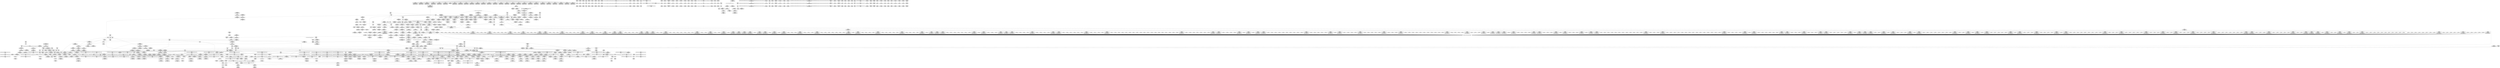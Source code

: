 digraph {
	CE0x5161630 [shape=record,shape=Mrecord,label="{CE0x5161630|apparmor_path_truncate:_tmp21|security/apparmor/lsm.c,289}"]
	CE0x5192050 [shape=record,shape=Mrecord,label="{CE0x5192050|common_perm:_bb|*SummSource*}"]
	CE0x4e07e60 [shape=record,shape=Mrecord,label="{CE0x4e07e60|apparmor_path_truncate:_dentry|security/apparmor/lsm.c,284|*SummSink*}"]
	CE0x515cc60 [shape=record,shape=Mrecord,label="{CE0x515cc60|80:_i64,_:_CRE_88,96_|*MultipleSource*|security/apparmor/include/apparmor.h,117|*LoadInst*|security/apparmor/include/apparmor.h,117}"]
	CE0x518a740 [shape=record,shape=Mrecord,label="{CE0x518a740|80:_i64,_:_CRE_1660,1661_}"]
	CE0x518b730 [shape=record,shape=Mrecord,label="{CE0x518b730|80:_i64,_:_CRE_1675,1676_}"]
	CE0x51589a0 [shape=record,shape=Mrecord,label="{CE0x51589a0|%struct.vfsmount*_null|*Constant*}"]
	CE0x51890f0 [shape=record,shape=Mrecord,label="{CE0x51890f0|80:_i64,_:_CRE_1639,1640_}"]
	CE0x5191500 [shape=record,shape=Mrecord,label="{CE0x5191500|common_perm:_tmp1}"]
	CE0x51b98a0 [shape=record,shape=Mrecord,label="{CE0x51b98a0|aa_cred_profile:_if.then|*SummSource*}"]
	CE0x517d640 [shape=record,shape=Mrecord,label="{CE0x517d640|80:_i64,_:_CRE_1223,1224_}"]
	CE0x5161b70 [shape=record,shape=Mrecord,label="{CE0x5161b70|i64*_getelementptr_inbounds_(_8_x_i64_,_8_x_i64_*___llvm_gcov_ctr63,_i64_0,_i64_6)|*Constant*}"]
	CE0x518ec50 [shape=record,shape=Mrecord,label="{CE0x518ec50|80:_i64,_:_CRE_1864,1872_|*MultipleSource*|security/apparmor/include/apparmor.h,117|*LoadInst*|security/apparmor/include/apparmor.h,117}"]
	CE0x517dec0 [shape=record,shape=Mrecord,label="{CE0x517dec0|80:_i64,_:_CRE_1231,1232_}"]
	CE0x5150420 [shape=record,shape=Mrecord,label="{CE0x5150420|apparmor_path_truncate:_tmp22|security/apparmor/lsm.c,291|*SummSink*}"]
	CE0x5147c50 [shape=record,shape=Mrecord,label="{CE0x5147c50|80:_i64,_:_CRE_396,397_}"]
	CE0x51efbb0 [shape=record,shape=Mrecord,label="{CE0x51efbb0|aa_cred_profile:_tmp16|security/apparmor/include/context.h,100|*SummSource*}"]
	CE0x517f510 [shape=record,shape=Mrecord,label="{CE0x517f510|80:_i64,_:_CRE_1252,1253_}"]
	CE0x51814f0 [shape=record,shape=Mrecord,label="{CE0x51814f0|80:_i64,_:_CRE_1296,1300_|*MultipleSource*|security/apparmor/include/apparmor.h,117|*LoadInst*|security/apparmor/include/apparmor.h,117}"]
	CE0x5185750 [shape=record,shape=Mrecord,label="{CE0x5185750|80:_i64,_:_CRE_1363,1364_}"]
	CE0x5176c80 [shape=record,shape=Mrecord,label="{CE0x5176c80|80:_i64,_:_CRE_573,574_}"]
	CE0x51b8480 [shape=record,shape=Mrecord,label="{CE0x51b8480|aa_cred_profile:_if.end|*SummSink*}"]
	"CONST[source:0(mediator),value:2(dynamic)][purpose:{subject}]"
	CE0x51813e0 [shape=record,shape=Mrecord,label="{CE0x51813e0|80:_i64,_:_CRE_1288,1296_|*MultipleSource*|security/apparmor/include/apparmor.h,117|*LoadInst*|security/apparmor/include/apparmor.h,117}"]
	CE0x51b4590 [shape=record,shape=Mrecord,label="{CE0x51b4590|i64_5|*Constant*}"]
	CE0x519fec0 [shape=record,shape=Mrecord,label="{CE0x519fec0|common_perm:_tmp8|security/apparmor/lsm.c,170|*SummSource*}"]
	CE0x51ce7c0 [shape=record,shape=Mrecord,label="{CE0x51ce7c0|__aa_current_profile:_cred|security/apparmor/include/context.h,138}"]
	"CONST[source:1(input),value:2(dynamic)][purpose:{subject}]"
	CE0x5180500 [shape=record,shape=Mrecord,label="{CE0x5180500|80:_i64,_:_CRE_1267,1268_}"]
	CE0x514de90 [shape=record,shape=Mrecord,label="{CE0x514de90|mediated_filesystem:_lnot|security/apparmor/include/apparmor.h,117}"]
	CE0x51f0100 [shape=record,shape=Mrecord,label="{CE0x51f0100|aa_cred_profile:_tmp17|security/apparmor/include/context.h,100|*SummSource*}"]
	CE0x5157da0 [shape=record,shape=Mrecord,label="{CE0x5157da0|apparmor_path_truncate:_mnt|security/apparmor/lsm.c,288|*SummSource*}"]
	CE0x51dd590 [shape=record,shape=Mrecord,label="{CE0x51dd590|i64*_getelementptr_inbounds_(_16_x_i64_,_16_x_i64_*___llvm_gcov_ctr46,_i64_0,_i64_4)|*Constant*|*SummSource*}"]
	CE0x51d9700 [shape=record,shape=Mrecord,label="{CE0x51d9700|i32_100|*Constant*|*SummSource*}"]
	CE0x51861f0 [shape=record,shape=Mrecord,label="{CE0x51861f0|80:_i64,_:_CRE_1373,1374_}"]
	CE0x518f220 [shape=record,shape=Mrecord,label="{CE0x518f220|80:_i64,_:_CRE_1874,1875_}"]
	CE0x51ae030 [shape=record,shape=Mrecord,label="{CE0x51ae030|0:_i8,_:_GCMR___aa_current_profile.__warned_internal_global_i8_0,_section_.data.unlikely_,_align_1:_elem_0:default:}"]
	CE0x51ebd70 [shape=record,shape=Mrecord,label="{CE0x51ebd70|aa_cred_profile:_lor.end|*SummSink*}"]
	CE0x5196a40 [shape=record,shape=Mrecord,label="{CE0x5196a40|__aa_current_profile:_tmp4|security/apparmor/include/context.h,138|*SummSink*}"]
	CE0x5144200 [shape=record,shape=Mrecord,label="{CE0x5144200|aa_cred_profile:_tmp7|security/apparmor/include/context.h,100}"]
	CE0x514f470 [shape=record,shape=Mrecord,label="{CE0x514f470|i64_4|*Constant*|*SummSource*}"]
	CE0x51a7130 [shape=record,shape=Mrecord,label="{CE0x51a7130|__aa_current_profile:_tmp2|*SummSource*}"]
	CE0x5144bb0 [shape=record,shape=Mrecord,label="{CE0x5144bb0|80:_i64,_:_CRE_216,224_|*MultipleSource*|security/apparmor/include/apparmor.h,117|*LoadInst*|security/apparmor/include/apparmor.h,117}"]
	CE0x5156570 [shape=record,shape=Mrecord,label="{CE0x5156570|aa_cred_profile:_do.end|*SummSource*}"]
	CE0x51df8a0 [shape=record,shape=Mrecord,label="{CE0x51df8a0|aa_cred_profile:_tmp34|security/apparmor/include/context.h,101|*SummSink*}"]
	CE0x51eba50 [shape=record,shape=Mrecord,label="{CE0x51eba50|aa_cred_profile:_do.body|*SummSource*}"]
	CE0x5178710 [shape=record,shape=Mrecord,label="{CE0x5178710|80:_i64,_:_CRE_598,599_}"]
	CE0x51cdd40 [shape=record,shape=Mrecord,label="{CE0x51cdd40|get_current:_entry}"]
	CE0x511f510 [shape=record,shape=Mrecord,label="{CE0x511f510|i32_5|*Constant*|*SummSource*}"]
	CE0x5166d40 [shape=record,shape=Mrecord,label="{CE0x5166d40|mediated_filesystem:_bb|*SummSource*}"]
	CE0x5195580 [shape=record,shape=Mrecord,label="{CE0x5195580|common_perm:_call|security/apparmor/lsm.c,168|*SummSource*}"]
	CE0x51deef0 [shape=record,shape=Mrecord,label="{CE0x51deef0|aa_cred_profile:_profile11|security/apparmor/include/context.h,101}"]
	CE0x5183cc0 [shape=record,shape=Mrecord,label="{CE0x5183cc0|80:_i64,_:_CRE_1338,1339_}"]
	CE0x51424e0 [shape=record,shape=Mrecord,label="{CE0x51424e0|void_(i8*,_i32,_i64)*_asm_sideeffect_1:_09ud2_0A.pushsection___bug_table,_22a_22_0A2:_09.long_1b_-_2b,_$_0:c_-_2b_0A_09.word_$_1:c_,_0_0A_09.org_2b+$_2:c_0A.popsection_,_i,i,i,_dirflag_,_fpsr_,_flags_|*SummSink*}"]
	CE0x5114d00 [shape=record,shape=Mrecord,label="{CE0x5114d00|apparmor_path_truncate:_d_inode|security/apparmor/lsm.c,284}"]
	CE0x51f3db0 [shape=record,shape=Mrecord,label="{CE0x51f3db0|i64_6|*Constant*|*SummSink*}"]
	CE0x5184ba0 [shape=record,shape=Mrecord,label="{CE0x5184ba0|80:_i64,_:_CRE_1352,1353_}"]
	CE0x5156e50 [shape=record,shape=Mrecord,label="{CE0x5156e50|apparmor_path_truncate:_tmp15|security/apparmor/lsm.c,288|*SummSink*}"]
	CE0x51b85d0 [shape=record,shape=Mrecord,label="{CE0x51b85d0|aa_cred_profile:_do.body6}"]
	CE0x51ad540 [shape=record,shape=Mrecord,label="{CE0x51ad540|COLLAPSED:_GCMRE___llvm_gcov_ctr58_internal_global_11_x_i64_zeroinitializer:_elem_0:default:}"]
	CE0x51b0960 [shape=record,shape=Mrecord,label="{CE0x51b0960|__aa_current_profile:_if.then|*SummSource*}"]
	CE0x511bf50 [shape=record,shape=Mrecord,label="{CE0x511bf50|apparmor_path_truncate:_uid|security/apparmor/lsm.c,284}"]
	CE0x5168ad0 [shape=record,shape=Mrecord,label="{CE0x5168ad0|apparmor_path_truncate:_tmp25|security/apparmor/lsm.c,293|*SummSink*}"]
	CE0x5188540 [shape=record,shape=Mrecord,label="{CE0x5188540|80:_i64,_:_CRE_1628,1629_}"]
	CE0x518c720 [shape=record,shape=Mrecord,label="{CE0x518c720|80:_i64,_:_CRE_1704,1712_|*MultipleSource*|security/apparmor/include/apparmor.h,117|*LoadInst*|security/apparmor/include/apparmor.h,117}"]
	CE0x517e300 [shape=record,shape=Mrecord,label="{CE0x517e300|80:_i64,_:_CRE_1235,1236_}"]
	CE0x517eb80 [shape=record,shape=Mrecord,label="{CE0x517eb80|80:_i64,_:_CRE_1243,1244_}"]
	CE0x51bbf60 [shape=record,shape=Mrecord,label="{CE0x51bbf60|aa_cred_profile:_tmp}"]
	CE0x517ca40 [shape=record,shape=Mrecord,label="{CE0x517ca40|80:_i64,_:_CRE_1211,1212_}"]
	CE0x519b620 [shape=record,shape=Mrecord,label="{CE0x519b620|i64*_getelementptr_inbounds_(_16_x_i64_,_16_x_i64_*___llvm_gcov_ctr46,_i64_0,_i64_13)|*Constant*}"]
	CE0x5162880 [shape=record,shape=Mrecord,label="{CE0x5162880|mediated_filesystem:_entry|*SummSink*}"]
	CE0x5143bd0 [shape=record,shape=Mrecord,label="{CE0x5143bd0|aa_cred_profile:_tmp6|security/apparmor/include/context.h,100}"]
	CE0x51d8c10 [shape=record,shape=Mrecord,label="{CE0x51d8c10|%struct.aa_profile*_null|*Constant*|*SummSource*}"]
	CE0x5183770 [shape=record,shape=Mrecord,label="{CE0x5183770|80:_i64,_:_CRE_1333,1334_}"]
	CE0x51f9ff0 [shape=record,shape=Mrecord,label="{CE0x51f9ff0|aa_cred_profile:_tmp13|*SummSource*}"]
	CE0x51723a0 [shape=record,shape=Mrecord,label="{CE0x51723a0|80:_i64,_:_CRE_443,444_}"]
	CE0x511a0d0 [shape=record,shape=Mrecord,label="{CE0x511a0d0|i32_4|*Constant*|*SummSink*}"]
	CE0x51ebc30 [shape=record,shape=Mrecord,label="{CE0x51ebc30|aa_cred_profile:_lor.end|*SummSource*}"]
	CE0x5132e10 [shape=record,shape=Mrecord,label="{CE0x5132e10|__aa_current_profile:_tobool|security/apparmor/include/context.h,138|*SummSink*}"]
	CE0x5189ca0 [shape=record,shape=Mrecord,label="{CE0x5189ca0|80:_i64,_:_CRE_1650,1651_}"]
	CE0x5183dd0 [shape=record,shape=Mrecord,label="{CE0x5183dd0|80:_i64,_:_CRE_1339,1340_}"]
	CE0x518d320 [shape=record,shape=Mrecord,label="{CE0x518d320|80:_i64,_:_CRE_1760,1764_|*MultipleSource*|security/apparmor/include/apparmor.h,117|*LoadInst*|security/apparmor/include/apparmor.h,117}"]
	CE0x51584a0 [shape=record,shape=Mrecord,label="{CE0x51584a0|apparmor_path_truncate:_tmp9|*LoadInst*|security/apparmor/lsm.c,288|*SummSource*}"]
	CE0x51a52b0 [shape=record,shape=Mrecord,label="{CE0x51a52b0|i64*_getelementptr_inbounds_(_5_x_i64_,_5_x_i64_*___llvm_gcov_ctr57,_i64_0,_i64_0)|*Constant*}"]
	CE0x5146e90 [shape=record,shape=Mrecord,label="{CE0x5146e90|80:_i64,_:_CRE_360,368_|*MultipleSource*|security/apparmor/include/apparmor.h,117|*LoadInst*|security/apparmor/include/apparmor.h,117}"]
	CE0x519e870 [shape=record,shape=Mrecord,label="{CE0x519e870|aa_cred_profile:_tmp30|security/apparmor/include/context.h,100}"]
	CE0x51b54e0 [shape=record,shape=Mrecord,label="{CE0x51b54e0|aa_cred_profile:_do.end|*SummSink*}"]
	CE0x51dbd60 [shape=record,shape=Mrecord,label="{CE0x51dbd60|aa_cred_profile:_tmp26|security/apparmor/include/context.h,100}"]
	CE0x518b2f0 [shape=record,shape=Mrecord,label="{CE0x518b2f0|80:_i64,_:_CRE_1671,1672_}"]
	CE0x512a530 [shape=record,shape=Mrecord,label="{CE0x512a530|apparmor_path_truncate:_tmp14|*LoadInst*|security/apparmor/lsm.c,288}"]
	CE0x5157cc0 [shape=record,shape=Mrecord,label="{CE0x5157cc0|apparmor_path_truncate:_mnt|security/apparmor/lsm.c,288}"]
	CE0x516b830 [shape=record,shape=Mrecord,label="{CE0x516b830|i8*_getelementptr_inbounds_(_36_x_i8_,_36_x_i8_*_.str12,_i32_0,_i32_0)|*Constant*}"]
	CE0x5163ca0 [shape=record,shape=Mrecord,label="{CE0x5163ca0|common_perm:_entry}"]
	CE0x517c6e0 [shape=record,shape=Mrecord,label="{CE0x517c6e0|80:_i64,_:_CRE_1209,1210_}"]
	CE0x5188a90 [shape=record,shape=Mrecord,label="{CE0x5188a90|80:_i64,_:_CRE_1633,1634_}"]
	CE0x5192690 [shape=record,shape=Mrecord,label="{CE0x5192690|_call_void_mcount()_#2|*SummSource*}"]
	CE0x51a65b0 [shape=record,shape=Mrecord,label="{CE0x51a65b0|i32_22|*Constant*}"]
	CE0x519b2b0 [shape=record,shape=Mrecord,label="{CE0x519b2b0|aa_cred_profile:_tmp27|security/apparmor/include/context.h,100|*SummSink*}"]
	CE0x5153150 [shape=record,shape=Mrecord,label="{CE0x5153150|_ret_%struct.aa_profile*_%tmp34,_!dbg_!15510|security/apparmor/include/context.h,101|*SummSource*}"]
	CE0x518f820 [shape=record,shape=Mrecord,label="{CE0x518f820|80:_i64,_:_CRE_1880,1884_|*MultipleSource*|security/apparmor/include/apparmor.h,117|*LoadInst*|security/apparmor/include/apparmor.h,117}"]
	CE0x5189310 [shape=record,shape=Mrecord,label="{CE0x5189310|80:_i64,_:_CRE_1641,1642_}"]
	CE0x51ce5f0 [shape=record,shape=Mrecord,label="{CE0x51ce5f0|i32_78|*Constant*|*SummSink*}"]
	CE0x516d7f0 [shape=record,shape=Mrecord,label="{CE0x516d7f0|__aa_current_profile:_tmp16|security/apparmor/include/context.h,138|*SummSink*}"]
	CE0x517fea0 [shape=record,shape=Mrecord,label="{CE0x517fea0|80:_i64,_:_CRE_1261,1262_}"]
	CE0x5147f20 [shape=record,shape=Mrecord,label="{CE0x5147f20|80:_i64,_:_CRE_399,400_}"]
	CE0x5162420 [shape=record,shape=Mrecord,label="{CE0x5162420|GLOBAL:_mediated_filesystem|*Constant*|*SummSource*}"]
	CE0x519aca0 [shape=record,shape=Mrecord,label="{CE0x519aca0|common_perm:_tmp6|security/apparmor/lsm.c,169|*SummSink*}"]
	CE0x5182890 [shape=record,shape=Mrecord,label="{CE0x5182890|80:_i64,_:_CRE_1319,1320_}"]
	CE0x519e320 [shape=record,shape=Mrecord,label="{CE0x519e320|aa_cred_profile:_tmp29|security/apparmor/include/context.h,100}"]
	CE0x511b280 [shape=record,shape=Mrecord,label="{CE0x511b280|apparmor_path_truncate:_return|*SummSource*}"]
	CE0x5160520 [shape=record,shape=Mrecord,label="{CE0x5160520|apparmor_path_truncate:_tmp19|security/apparmor/lsm.c,288}"]
	CE0x51b8ea0 [shape=record,shape=Mrecord,label="{CE0x51b8ea0|aa_cred_profile:_do.body|*SummSink*}"]
	CE0x5160270 [shape=record,shape=Mrecord,label="{CE0x5160270|apparmor_path_truncate:_tmp18|security/apparmor/lsm.c,288|*SummSink*}"]
	CE0x51b6930 [shape=record,shape=Mrecord,label="{CE0x51b6930|_call_void_mcount()_#2}"]
	CE0x51780b0 [shape=record,shape=Mrecord,label="{CE0x51780b0|80:_i64,_:_CRE_592,593_}"]
	CE0x5174da0 [shape=record,shape=Mrecord,label="{CE0x5174da0|80:_i64,_:_CRE_488,496_|*MultipleSource*|security/apparmor/include/apparmor.h,117|*LoadInst*|security/apparmor/include/apparmor.h,117}"]
	CE0x51540d0 [shape=record,shape=Mrecord,label="{CE0x51540d0|common_perm:_mode|security/apparmor/lsm.c,169}"]
	CE0x5140720 [shape=record,shape=Mrecord,label="{CE0x5140720|i32_100|*Constant*|*SummSink*}"]
	CE0x51ba510 [shape=record,shape=Mrecord,label="{CE0x51ba510|__aa_current_profile:_land.lhs.true2|*SummSink*}"]
	CE0x51bd850 [shape=record,shape=Mrecord,label="{CE0x51bd850|aa_cred_profile:_tmp4|*LoadInst*|security/apparmor/include/context.h,99|*SummSource*}"]
	CE0x517fb70 [shape=record,shape=Mrecord,label="{CE0x517fb70|80:_i64,_:_CRE_1258,1259_}"]
	CE0x514cce0 [shape=record,shape=Mrecord,label="{CE0x514cce0|apparmor_path_truncate:_tmp7|security/apparmor/lsm.c,285|*SummSource*}"]
	CE0x5178b50 [shape=record,shape=Mrecord,label="{CE0x5178b50|80:_i64,_:_CRE_602,603_}"]
	CE0x5187340 [shape=record,shape=Mrecord,label="{CE0x5187340|80:_i64,_:_CRE_1600,1604_|*MultipleSource*|security/apparmor/include/apparmor.h,117|*LoadInst*|security/apparmor/include/apparmor.h,117}"]
	CE0x519de20 [shape=record,shape=Mrecord,label="{CE0x519de20|aa_cred_profile:_tmp28|security/apparmor/include/context.h,100|*SummSink*}"]
	CE0x515b970 [shape=record,shape=Mrecord,label="{CE0x515b970|80:_i64,_:_CRE_16,20_|*MultipleSource*|security/apparmor/include/apparmor.h,117|*LoadInst*|security/apparmor/include/apparmor.h,117}"]
	CE0x51290b0 [shape=record,shape=Mrecord,label="{CE0x51290b0|aa_cred_profile:_do.body5|*SummSource*}"]
	CE0x51b2ee0 [shape=record,shape=Mrecord,label="{CE0x51b2ee0|__aa_current_profile:_tmp11|security/apparmor/include/context.h,138|*SummSource*}"]
	CE0x51ed150 [shape=record,shape=Mrecord,label="{CE0x51ed150|aa_cred_profile:_lor.rhs|*SummSource*}"]
	CE0x5147270 [shape=record,shape=Mrecord,label="{CE0x5147270|80:_i64,_:_CRE_376,380_|*MultipleSource*|security/apparmor/include/apparmor.h,117|*LoadInst*|security/apparmor/include/apparmor.h,117}"]
	CE0x51ef590 [shape=record,shape=Mrecord,label="{CE0x51ef590|aa_cred_profile:_tmp15|security/apparmor/include/context.h,100|*SummSource*}"]
	CE0x5148580 [shape=record,shape=Mrecord,label="{CE0x5148580|80:_i64,_:_CRE_405,406_}"]
	CE0x51f7200 [shape=record,shape=Mrecord,label="{CE0x51f7200|i64_3|*Constant*}"]
	CE0x511a3a0 [shape=record,shape=Mrecord,label="{CE0x511a3a0|apparmor_path_truncate:_mode|security/apparmor/lsm.c,284|*SummSink*}"]
	CE0x51dcf60 [shape=record,shape=Mrecord,label="{CE0x51dcf60|aa_cred_profile:_tmp23|security/apparmor/include/context.h,100|*SummSource*}"]
	CE0x518d700 [shape=record,shape=Mrecord,label="{CE0x518d700|80:_i64,_:_CRE_1776,1784_|*MultipleSource*|security/apparmor/include/apparmor.h,117|*LoadInst*|security/apparmor/include/apparmor.h,117}"]
	CE0x51795f0 [shape=record,shape=Mrecord,label="{CE0x51795f0|80:_i64,_:_CRE_612,613_}"]
	CE0x5196000 [shape=record,shape=Mrecord,label="{CE0x5196000|aa_cred_profile:_do.cond}"]
	CE0x514d580 [shape=record,shape=Mrecord,label="{CE0x514d580|80:_i64,_:_CRE_451,452_}"]
	CE0x51464e0 [shape=record,shape=Mrecord,label="{CE0x51464e0|80:_i64,_:_CRE_320,328_|*MultipleSource*|security/apparmor/include/apparmor.h,117|*LoadInst*|security/apparmor/include/apparmor.h,117}"]
	CE0x5157030 [shape=record,shape=Mrecord,label="{CE0x5157030|apparmor_path_truncate:_i_mode|security/apparmor/lsm.c,285}"]
	CE0x51678f0 [shape=record,shape=Mrecord,label="{CE0x51678f0|mediated_filesystem:_tmp3}"]
	CE0x51b0860 [shape=record,shape=Mrecord,label="{CE0x51b0860|aa_cred_profile:_do.end8|*SummSink*}"]
	CE0x5134ca0 [shape=record,shape=Mrecord,label="{CE0x5134ca0|apparmor_path_truncate:_dentry|security/apparmor/lsm.c,284|*SummSource*}"]
	CE0x514e690 [shape=record,shape=Mrecord,label="{CE0x514e690|apparmor_path_truncate:_tmp16|security/apparmor/lsm.c,288|*SummSource*}"]
	CE0x51bb330 [shape=record,shape=Mrecord,label="{CE0x51bb330|__aa_current_profile:_tmp8|security/apparmor/include/context.h,138}"]
	CE0x51bc1a0 [shape=record,shape=Mrecord,label="{CE0x51bc1a0|aa_cred_profile:_tmp|*SummSink*}"]
	CE0x517e850 [shape=record,shape=Mrecord,label="{CE0x517e850|80:_i64,_:_CRE_1240,1241_}"]
	CE0x5190830 [shape=record,shape=Mrecord,label="{CE0x5190830|80:_i64,_:_CRE_2248,2256_|*MultipleSource*|security/apparmor/include/apparmor.h,117|*LoadInst*|security/apparmor/include/apparmor.h,117}"]
	CE0x5149f00 [shape=record,shape=Mrecord,label="{CE0x5149f00|80:_i64,_:_CRE_429,430_}"]
	CE0x51b35b0 [shape=record,shape=Mrecord,label="{CE0x51b35b0|__aa_current_profile:_tmp12|security/apparmor/include/context.h,138|*SummSink*}"]
	CE0x51b0050 [shape=record,shape=Mrecord,label="{CE0x51b0050|%struct.task_struct*_(%struct.task_struct**)*_asm_movq_%gs:$_1:P_,$0_,_r,im,_dirflag_,_fpsr_,_flags_|*SummSource*}"]
	CE0x5131660 [shape=record,shape=Mrecord,label="{CE0x5131660|apparmor_path_truncate:_cond|security/apparmor/lsm.c, 284}"]
	CE0x517efc0 [shape=record,shape=Mrecord,label="{CE0x517efc0|80:_i64,_:_CRE_1247,1248_}"]
	CE0x51a4130 [shape=record,shape=Mrecord,label="{CE0x51a4130|aa_cred_profile:_tmp5|security/apparmor/include/context.h,99}"]
	CE0x51a3420 [shape=record,shape=Mrecord,label="{CE0x51a3420|i64*_getelementptr_inbounds_(_2_x_i64_,_2_x_i64_*___llvm_gcov_ctr112,_i64_0,_i64_0)|*Constant*|*SummSink*}"]
	CE0x517ac40 [shape=record,shape=Mrecord,label="{CE0x517ac40|80:_i64,_:_CRE_640,648_|*MultipleSource*|security/apparmor/include/apparmor.h,117|*LoadInst*|security/apparmor/include/apparmor.h,117}"]
	CE0x5117120 [shape=record,shape=Mrecord,label="{CE0x5117120|apparmor_path_truncate:_bb|*SummSource*}"]
	CE0x5181c90 [shape=record,shape=Mrecord,label="{CE0x5181c90|80:_i64,_:_CRE_1307,1308_}"]
	CE0x518f600 [shape=record,shape=Mrecord,label="{CE0x518f600|80:_i64,_:_CRE_1878,1879_}"]
	CE0x51f0ff0 [shape=record,shape=Mrecord,label="{CE0x51f0ff0|aa_cred_profile:_tmp18|security/apparmor/include/context.h,100|*SummSource*}"]
	CE0x5169e10 [shape=record,shape=Mrecord,label="{CE0x5169e10|i1_true|*Constant*}"]
	CE0x5191f80 [shape=record,shape=Mrecord,label="{CE0x5191f80|common_perm:_bb}"]
	CE0x51a31e0 [shape=record,shape=Mrecord,label="{CE0x51a31e0|get_current:_bb|*SummSource*}"]
	CE0x5189530 [shape=record,shape=Mrecord,label="{CE0x5189530|80:_i64,_:_CRE_1643,1644_}"]
	CE0x51aee80 [shape=record,shape=Mrecord,label="{CE0x51aee80|__aa_current_profile:_tmp7|security/apparmor/include/context.h,138|*SummSink*}"]
	CE0x51745a0 [shape=record,shape=Mrecord,label="{CE0x51745a0|80:_i64,_:_CRE_460,461_}"]
	CE0x5187ff0 [shape=record,shape=Mrecord,label="{CE0x5187ff0|80:_i64,_:_CRE_1623,1624_}"]
	CE0x51b56d0 [shape=record,shape=Mrecord,label="{CE0x51b56d0|i64*_getelementptr_inbounds_(_16_x_i64_,_16_x_i64_*___llvm_gcov_ctr46,_i64_0,_i64_0)|*Constant*|*SummSource*}"]
	CE0x5158610 [shape=record,shape=Mrecord,label="{CE0x5158610|apparmor_path_truncate:_tmp9|*LoadInst*|security/apparmor/lsm.c,288|*SummSink*}"]
	CE0x51178a0 [shape=record,shape=Mrecord,label="{CE0x51178a0|apparmor_path_truncate:_tmp3|security/apparmor/lsm.c,284}"]
	CE0x51b69a0 [shape=record,shape=Mrecord,label="{CE0x51b69a0|_call_void_mcount()_#2|*SummSource*}"]
	CE0x5174450 [shape=record,shape=Mrecord,label="{CE0x5174450|80:_i64,_:_CRE_459,460_}"]
	CE0x51ecbb0 [shape=record,shape=Mrecord,label="{CE0x51ecbb0|44:_i32,_48:_i16,_128:_i8*,_:_SCMRE_56,64_|*MultipleSource*|Function::aa_cred_profile&Arg::cred::|security/apparmor/include/context.h,99|security/apparmor/include/context.h,138}"]
	CE0x51420e0 [shape=record,shape=Mrecord,label="{CE0x51420e0|void_(i8*,_i32,_i64)*_asm_sideeffect_1:_09ud2_0A.pushsection___bug_table,_22a_22_0A2:_09.long_1b_-_2b,_$_0:c_-_2b_0A_09.word_$_1:c_,_0_0A_09.org_2b+$_2:c_0A.popsection_,_i,i,i,_dirflag_,_fpsr_,_flags_|*SummSource*}"]
	CE0x5148be0 [shape=record,shape=Mrecord,label="{CE0x5148be0|80:_i64,_:_CRE_411,412_}"]
	CE0x51a6cf0 [shape=record,shape=Mrecord,label="{CE0x51a6cf0|__aa_current_profile:_entry|*SummSource*}"]
	CE0x51a0fb0 [shape=record,shape=Mrecord,label="{CE0x51a0fb0|mediated_filesystem:_and|security/apparmor/include/apparmor.h,117|*SummSource*}"]
	CE0x517e960 [shape=record,shape=Mrecord,label="{CE0x517e960|80:_i64,_:_CRE_1241,1242_}"]
	CE0x515fec0 [shape=record,shape=Mrecord,label="{CE0x515fec0|_ret_i32_%call17,_!dbg_!15526|security/apparmor/file.c,307}"]
	CE0x51b1f80 [shape=record,shape=Mrecord,label="{CE0x51b1f80|GLOBAL:___aa_current_profile.__warned|Global_var:__aa_current_profile.__warned|*SummSource*}"]
	CE0x51651d0 [shape=record,shape=Mrecord,label="{CE0x51651d0|common_perm:_mask|Function::common_perm&Arg::mask::|*SummSink*}"]
	CE0x51d95a0 [shape=record,shape=Mrecord,label="{CE0x51d95a0|i32_100|*Constant*}"]
	CE0x514d360 [shape=record,shape=Mrecord,label="{CE0x514d360|80:_i64,_:_CRE_449,450_}"]
	CE0x516e2c0 [shape=record,shape=Mrecord,label="{CE0x516e2c0|_call_void_lockdep_rcu_suspicious(i8*_getelementptr_inbounds_(_36_x_i8_,_36_x_i8_*_.str12,_i32_0,_i32_0),_i32_138,_i8*_getelementptr_inbounds_(_45_x_i8_,_45_x_i8_*_.str14,_i32_0,_i32_0))_#7,_!dbg_!15483|security/apparmor/include/context.h,138}"]
	CE0x519dd40 [shape=record,shape=Mrecord,label="{CE0x519dd40|aa_cred_profile:_tmp28|security/apparmor/include/context.h,100}"]
	CE0x510e180 [shape=record,shape=Mrecord,label="{CE0x510e180|apparmor_path_truncate:_if.then|*SummSink*}"]
	CE0x5198710 [shape=record,shape=Mrecord,label="{CE0x5198710|aa_cred_profile:_tmp29|security/apparmor/include/context.h,100|*SummSink*}"]
	CE0x51f02c0 [shape=record,shape=Mrecord,label="{CE0x51f02c0|aa_cred_profile:_tmp17|security/apparmor/include/context.h,100|*SummSink*}"]
	CE0x5181b20 [shape=record,shape=Mrecord,label="{CE0x5181b20|80:_i64,_:_CRE_1306,1307_}"]
	CE0x51d9c30 [shape=record,shape=Mrecord,label="{CE0x51d9c30|i64_12|*Constant*|*SummSource*}"]
	CE0x51762a0 [shape=record,shape=Mrecord,label="{CE0x51762a0|80:_i64,_:_CRE_563,564_}"]
	CE0x51b1680 [shape=record,shape=Mrecord,label="{CE0x51b1680|_call_void_mcount()_#2|*SummSource*}"]
	CE0x51b33f0 [shape=record,shape=Mrecord,label="{CE0x51b33f0|__aa_current_profile:_tmp12|security/apparmor/include/context.h,138|*SummSource*}"]
	CE0x5115c20 [shape=record,shape=Mrecord,label="{CE0x5115c20|mediated_filesystem:_tobool|security/apparmor/include/apparmor.h,117|*SummSource*}"]
	CE0x515ae60 [shape=record,shape=Mrecord,label="{CE0x515ae60|i32_10|*Constant*|*SummSink*}"]
	CE0x51efd30 [shape=record,shape=Mrecord,label="{CE0x51efd30|aa_cred_profile:_tmp16|security/apparmor/include/context.h,100|*SummSink*}"]
	CE0x5143640 [shape=record,shape=Mrecord,label="{CE0x5143640|i64_4|*Constant*}"]
	CE0x51911e0 [shape=record,shape=Mrecord,label="{CE0x51911e0|mediated_filesystem:_tmp5|security/apparmor/include/apparmor.h,117|*SummSource*}"]
	CE0x514b5c0 [shape=record,shape=Mrecord,label="{CE0x514b5c0|apparmor_path_truncate:_dentry3|security/apparmor/lsm.c,288|*SummSink*}"]
	CE0x51cfee0 [shape=record,shape=Mrecord,label="{CE0x51cfee0|GLOBAL:_aa_cred_profile|*Constant*|*SummSource*}"]
	CE0x51f4080 [shape=record,shape=Mrecord,label="{CE0x51f4080|aa_cred_profile:_lor.rhs|*SummSink*}"]
	CE0x51922b0 [shape=record,shape=Mrecord,label="{CE0x51922b0|44:_i32,_48:_i16,_128:_i8*,_:_SCMRE_44,48_|*MultipleSource*|Function::aa_cred_profile&Arg::cred::|security/apparmor/include/context.h,99|security/apparmor/include/context.h,138}"]
	CE0x51771d0 [shape=record,shape=Mrecord,label="{CE0x51771d0|80:_i64,_:_CRE_578,579_}"]
	CE0x516e5c0 [shape=record,shape=Mrecord,label="{CE0x516e5c0|i64*_getelementptr_inbounds_(_11_x_i64_,_11_x_i64_*___llvm_gcov_ctr58,_i64_0,_i64_9)|*Constant*|*SummSink*}"]
	CE0x5177b60 [shape=record,shape=Mrecord,label="{CE0x5177b60|80:_i64,_:_CRE_587,588_}"]
	CE0x5185530 [shape=record,shape=Mrecord,label="{CE0x5185530|80:_i64,_:_CRE_1361,1362_}"]
	CE0x511c730 [shape=record,shape=Mrecord,label="{CE0x511c730|apparmor_path_truncate:_lor.lhs.false|*SummSource*}"]
	CE0x51171e0 [shape=record,shape=Mrecord,label="{CE0x51171e0|apparmor_path_truncate:_bb|*SummSink*}"]
	CE0x517f1e0 [shape=record,shape=Mrecord,label="{CE0x517f1e0|80:_i64,_:_CRE_1249,1250_}"]
	CE0x5152eb0 [shape=record,shape=Mrecord,label="{CE0x5152eb0|aa_cred_profile:_cred|Function::aa_cred_profile&Arg::cred::|*SummSink*}"]
	CE0x51bd0b0 [shape=record,shape=Mrecord,label="{CE0x51bd0b0|__aa_current_profile:_tmp10|security/apparmor/include/context.h,138|*SummSink*}"]
	CE0x514df70 [shape=record,shape=Mrecord,label="{CE0x514df70|mediated_filesystem:_lnot|security/apparmor/include/apparmor.h,117|*SummSink*}"]
	CE0x51b3b90 [shape=record,shape=Mrecord,label="{CE0x51b3b90|aa_cred_profile:_security|security/apparmor/include/context.h,99}"]
	CE0x51fa900 [shape=record,shape=Mrecord,label="{CE0x51fa900|aa_cred_profile:_lnot3|security/apparmor/include/context.h,100}"]
	CE0x51dc360 [shape=record,shape=Mrecord,label="{CE0x51dc360|aa_cred_profile:_tmp22|security/apparmor/include/context.h,100|*SummSource*}"]
	CE0x5178600 [shape=record,shape=Mrecord,label="{CE0x5178600|80:_i64,_:_CRE_597,598_}"]
	CE0x51a7780 [shape=record,shape=Mrecord,label="{CE0x51a7780|common_perm:_tmp2|security/apparmor/lsm.c,169}"]
	CE0x5186300 [shape=record,shape=Mrecord,label="{CE0x5186300|80:_i64,_:_CRE_1374,1375_}"]
	CE0x517f0d0 [shape=record,shape=Mrecord,label="{CE0x517f0d0|80:_i64,_:_CRE_1248,1249_}"]
	CE0x518b510 [shape=record,shape=Mrecord,label="{CE0x518b510|80:_i64,_:_CRE_1673,1674_}"]
	CE0x51b64a0 [shape=record,shape=Mrecord,label="{CE0x51b64a0|aa_cred_profile:_tobool|security/apparmor/include/context.h,100|*SummSink*}"]
	CE0x5146ab0 [shape=record,shape=Mrecord,label="{CE0x5146ab0|80:_i64,_:_CRE_344,352_|*MultipleSource*|security/apparmor/include/apparmor.h,117|*LoadInst*|security/apparmor/include/apparmor.h,117}"]
	CE0x515b300 [shape=record,shape=Mrecord,label="{CE0x515b300|mediated_filesystem:_s_flags|security/apparmor/include/apparmor.h,117|*SummSink*}"]
	CE0x5176350 [shape=record,shape=Mrecord,label="{CE0x5176350|80:_i64,_:_CRE_564,565_}"]
	CE0x515b050 [shape=record,shape=Mrecord,label="{CE0x515b050|mediated_filesystem:_s_flags|security/apparmor/include/apparmor.h,117}"]
	CE0x5191f10 [shape=record,shape=Mrecord,label="{CE0x5191f10|i64*_getelementptr_inbounds_(_5_x_i64_,_5_x_i64_*___llvm_gcov_ctr57,_i64_0,_i64_0)|*Constant*|*SummSink*}"]
	CE0x5191af0 [shape=record,shape=Mrecord,label="{CE0x5191af0|__aa_current_profile:_tobool|security/apparmor/include/context.h,138|*SummSource*}"]
	CE0x517d0f0 [shape=record,shape=Mrecord,label="{CE0x517d0f0|80:_i64,_:_CRE_1218,1219_}"]
	CE0x51f1270 [shape=record,shape=Mrecord,label="{CE0x51f1270|i64*_getelementptr_inbounds_(_16_x_i64_,_16_x_i64_*___llvm_gcov_ctr46,_i64_0,_i64_8)|*Constant*|*SummSink*}"]
	CE0x514dad0 [shape=record,shape=Mrecord,label="{CE0x514dad0|80:_i64,_:_CRE_456,457_}"]
	CE0x51a8780 [shape=record,shape=Mrecord,label="{CE0x51a8780|i64_-2147483648|*Constant*|*SummSink*}"]
	CE0x5142860 [shape=record,shape=Mrecord,label="{CE0x5142860|aa_cred_profile:_tmp20|security/apparmor/include/context.h,100|*SummSource*}"]
	CE0x5132cb0 [shape=record,shape=Mrecord,label="{CE0x5132cb0|__aa_current_profile:_call|security/apparmor/include/context.h,138|*SummSource*}"]
	CE0x5162590 [shape=record,shape=Mrecord,label="{CE0x5162590|GLOBAL:_mediated_filesystem|*Constant*|*SummSink*}"]
	CE0x5110090 [shape=record,shape=Mrecord,label="{CE0x5110090|COLLAPSED:_GCMRE___llvm_gcov_ctr63_internal_global_8_x_i64_zeroinitializer:_elem_0:default:}"]
	CE0x51b3d90 [shape=record,shape=Mrecord,label="{CE0x51b3d90|i64*_getelementptr_inbounds_(_11_x_i64_,_11_x_i64_*___llvm_gcov_ctr58,_i64_0,_i64_0)|*Constant*}"]
	CE0x517caf0 [shape=record,shape=Mrecord,label="{CE0x517caf0|80:_i64,_:_CRE_1212,1213_}"]
	CE0x5165470 [shape=record,shape=Mrecord,label="{CE0x5165470|common_perm:_cond|Function::common_perm&Arg::cond::}"]
	CE0x51bbfd0 [shape=record,shape=Mrecord,label="{CE0x51bbfd0|COLLAPSED:_GCMRE___llvm_gcov_ctr46_internal_global_16_x_i64_zeroinitializer:_elem_0:default:}"]
	CE0x5115f60 [shape=record,shape=Mrecord,label="{CE0x5115f60|i1_true|*Constant*}"]
	CE0x5167f00 [shape=record,shape=Mrecord,label="{CE0x5167f00|_call_void_mcount()_#2|*SummSink*}"]
	CE0x5183660 [shape=record,shape=Mrecord,label="{CE0x5183660|80:_i64,_:_CRE_1332,1333_}"]
	CE0x51b4e80 [shape=record,shape=Mrecord,label="{CE0x51b4e80|GLOBAL:_current_task|Global_var:current_task}"]
	CE0x518cf40 [shape=record,shape=Mrecord,label="{CE0x518cf40|80:_i64,_:_CRE_1736,1752_|*MultipleSource*|security/apparmor/include/apparmor.h,117|*LoadInst*|security/apparmor/include/apparmor.h,117}"]
	CE0x5111750 [shape=record,shape=Mrecord,label="{CE0x5111750|apparmor_path_truncate:_lor.lhs.false|*SummSink*}"]
	CE0x514aee0 [shape=record,shape=Mrecord,label="{CE0x514aee0|apparmor_path_truncate:_dentry1|security/apparmor/lsm.c,285|*SummSink*}"]
	CE0x518a1f0 [shape=record,shape=Mrecord,label="{CE0x518a1f0|80:_i64,_:_CRE_1655,1656_}"]
	CE0x51af5c0 [shape=record,shape=Mrecord,label="{CE0x51af5c0|__aa_current_profile:_do.body|*SummSink*}"]
	CE0x5170d10 [shape=record,shape=Mrecord,label="{CE0x5170d10|__aa_current_profile:_tmp17|security/apparmor/include/context.h,138|*SummSource*}"]
	CE0x516fa70 [shape=record,shape=Mrecord,label="{CE0x516fa70|__aa_current_profile:_tmp20|security/apparmor/include/context.h,138|*SummSink*}"]
	CE0x516f7b0 [shape=record,shape=Mrecord,label="{CE0x516f7b0|__aa_current_profile:_tmp20|security/apparmor/include/context.h,138}"]
	CE0x51a7050 [shape=record,shape=Mrecord,label="{CE0x51a7050|_ret_%struct.aa_profile*_%call4,_!dbg_!15494|security/apparmor/include/context.h,138|*SummSource*}"]
	CE0x51412a0 [shape=record,shape=Mrecord,label="{CE0x51412a0|_call_void_asm_sideeffect_1:_09ud2_0A.pushsection___bug_table,_22a_22_0A2:_09.long_1b_-_2b,_$_0:c_-_2b_0A_09.word_$_1:c_,_0_0A_09.org_2b+$_2:c_0A.popsection_,_i,i,i,_dirflag_,_fpsr_,_flags_(i8*_getelementptr_inbounds_(_36_x_i8_,_36_x_i8_*_.str12,_i32_0,_i32_0),_i32_100,_i64_12)_#2,_!dbg_!15490,_!srcloc_!15493|security/apparmor/include/context.h,100|*SummSink*}"]
	CE0x5151b50 [shape=record,shape=Mrecord,label="{CE0x5151b50|i32_2|*Constant*|*SummSink*}"]
	CE0x51850f0 [shape=record,shape=Mrecord,label="{CE0x51850f0|80:_i64,_:_CRE_1357,1358_}"]
	CE0x517f730 [shape=record,shape=Mrecord,label="{CE0x517f730|80:_i64,_:_CRE_1254,1255_}"]
	CE0x5185860 [shape=record,shape=Mrecord,label="{CE0x5185860|80:_i64,_:_CRE_1364,1365_}"]
	CE0x5128140 [shape=record,shape=Mrecord,label="{CE0x5128140|i32_0|*Constant*}"]
	CE0x516b510 [shape=record,shape=Mrecord,label="{CE0x516b510|GLOBAL:_lockdep_rcu_suspicious|*Constant*|*SummSink*}"]
	CE0x5189750 [shape=record,shape=Mrecord,label="{CE0x5189750|80:_i64,_:_CRE_1645,1646_}"]
	CE0x5165710 [shape=record,shape=Mrecord,label="{CE0x5165710|common_perm:_cond|Function::common_perm&Arg::cond::|*SummSink*}"]
	CE0x5183880 [shape=record,shape=Mrecord,label="{CE0x5183880|80:_i64,_:_CRE_1334,1335_}"]
	CE0x517f2f0 [shape=record,shape=Mrecord,label="{CE0x517f2f0|80:_i64,_:_CRE_1250,1251_}"]
	CE0x5185b90 [shape=record,shape=Mrecord,label="{CE0x5185b90|80:_i64,_:_CRE_1367,1368_}"]
	CE0x51984c0 [shape=record,shape=Mrecord,label="{CE0x51984c0|aa_cred_profile:_security|security/apparmor/include/context.h,99|*SummSource*}"]
	CE0x517e1f0 [shape=record,shape=Mrecord,label="{CE0x517e1f0|80:_i64,_:_CRE_1234,1235_}"]
	CE0x51634d0 [shape=record,shape=Mrecord,label="{CE0x51634d0|apparmor_path_truncate:_call5|security/apparmor/lsm.c,291|*SummSink*}"]
	CE0x516e3a0 [shape=record,shape=Mrecord,label="{CE0x516e3a0|_call_void_lockdep_rcu_suspicious(i8*_getelementptr_inbounds_(_36_x_i8_,_36_x_i8_*_.str12,_i32_0,_i32_0),_i32_138,_i8*_getelementptr_inbounds_(_45_x_i8_,_45_x_i8_*_.str14,_i32_0,_i32_0))_#7,_!dbg_!15483|security/apparmor/include/context.h,138|*SummSink*}"]
	CE0x51793d0 [shape=record,shape=Mrecord,label="{CE0x51793d0|80:_i64,_:_CRE_610,611_}"]
	CE0x514ef00 [shape=record,shape=Mrecord,label="{CE0x514ef00|apparmor_path_truncate:_tmp5|security/apparmor/lsm.c,284}"]
	CE0x517f620 [shape=record,shape=Mrecord,label="{CE0x517f620|80:_i64,_:_CRE_1253,1254_}"]
	CE0x51ed830 [shape=record,shape=Mrecord,label="{CE0x51ed830|aa_cred_profile:_tmp11|security/apparmor/include/context.h,100|*SummSink*}"]
	CE0x5184100 [shape=record,shape=Mrecord,label="{CE0x5184100|80:_i64,_:_CRE_1342,1343_}"]
	CE0x51164b0 [shape=record,shape=Mrecord,label="{CE0x51164b0|apparmor_path_truncate:_tmp16|security/apparmor/lsm.c,288}"]
	CE0x516af50 [shape=record,shape=Mrecord,label="{CE0x516af50|GLOBAL:_lockdep_rcu_suspicious|*Constant*}"]
	CE0x51fa510 [shape=record,shape=Mrecord,label="{CE0x51fa510|aa_cred_profile:_lnot2|security/apparmor/include/context.h,100|*SummSink*}"]
	CE0x5182ab0 [shape=record,shape=Mrecord,label="{CE0x5182ab0|80:_i64,_:_CRE_1321,1322_}"]
	CE0x51fa350 [shape=record,shape=Mrecord,label="{CE0x51fa350|aa_cred_profile:_lnot2|security/apparmor/include/context.h,100}"]
	CE0x5187530 [shape=record,shape=Mrecord,label="{CE0x5187530|80:_i64,_:_CRE_1608,1612_|*MultipleSource*|security/apparmor/include/apparmor.h,117|*LoadInst*|security/apparmor/include/apparmor.h,117}"]
	CE0x514b360 [shape=record,shape=Mrecord,label="{CE0x514b360|apparmor_path_truncate:_dentry3|security/apparmor/lsm.c,288}"]
	CE0x518f710 [shape=record,shape=Mrecord,label="{CE0x518f710|80:_i64,_:_CRE_1879,1880_}"]
	CE0x517dfd0 [shape=record,shape=Mrecord,label="{CE0x517dfd0|80:_i64,_:_CRE_1232,1233_}"]
	CE0x5149df0 [shape=record,shape=Mrecord,label="{CE0x5149df0|80:_i64,_:_CRE_428,429_}"]
	CE0x51447d0 [shape=record,shape=Mrecord,label="{CE0x51447d0|80:_i64,_:_CRE_200,204_|*MultipleSource*|security/apparmor/include/apparmor.h,117|*LoadInst*|security/apparmor/include/apparmor.h,117}"]
	CE0x51b7570 [shape=record,shape=Mrecord,label="{CE0x51b7570|i32_0|*Constant*}"]
	CE0x51802e0 [shape=record,shape=Mrecord,label="{CE0x51802e0|80:_i64,_:_CRE_1265,1266_}"]
	CE0x511bdc0 [shape=record,shape=Mrecord,label="{CE0x511bdc0|i64_1|*Constant*|*SummSink*}"]
	CE0x51b92f0 [shape=record,shape=Mrecord,label="{CE0x51b92f0|__aa_current_profile:_if.end|*SummSource*}"]
	CE0x5197580 [shape=record,shape=Mrecord,label="{CE0x5197580|common_perm:_cmp|security/apparmor/lsm.c,169|*SummSource*}"]
	CE0x5188ed0 [shape=record,shape=Mrecord,label="{CE0x5188ed0|80:_i64,_:_CRE_1637,1638_}"]
	CE0x5165ee0 [shape=record,shape=Mrecord,label="{CE0x5165ee0|apparmor_path_truncate:_retval.0|*SummSource*}"]
	CE0x517a6f0 [shape=record,shape=Mrecord,label="{CE0x517a6f0|80:_i64,_:_CRE_628,629_}"]
	CE0x51cdf60 [shape=record,shape=Mrecord,label="{CE0x51cdf60|get_current:_entry|*SummSink*}"]
	CE0x518b620 [shape=record,shape=Mrecord,label="{CE0x518b620|80:_i64,_:_CRE_1674,1675_}"]
	CE0x5160c00 [shape=record,shape=Mrecord,label="{CE0x5160c00|i64*_getelementptr_inbounds_(_8_x_i64_,_8_x_i64_*___llvm_gcov_ctr63,_i64_0,_i64_5)|*Constant*|*SummSource*}"]
	CE0x51965d0 [shape=record,shape=Mrecord,label="{CE0x51965d0|GLOBAL:___aa_current_profile|*Constant*|*SummSink*}"]
	CE0x51f3060 [shape=record,shape=Mrecord,label="{CE0x51f3060|aa_cred_profile:_expval|security/apparmor/include/context.h,100|*SummSink*}"]
	CE0x5147460 [shape=record,shape=Mrecord,label="{CE0x5147460|80:_i64,_:_CRE_384,388_|*MultipleSource*|security/apparmor/include/apparmor.h,117|*LoadInst*|security/apparmor/include/apparmor.h,117}"]
	CE0x51996c0 [shape=record,shape=Mrecord,label="{CE0x51996c0|GLOBAL:___llvm_gcov_ctr57|Global_var:__llvm_gcov_ctr57|*SummSource*}"]
	CE0x51800c0 [shape=record,shape=Mrecord,label="{CE0x51800c0|80:_i64,_:_CRE_1263,1264_}"]
	CE0x519b7a0 [shape=record,shape=Mrecord,label="{CE0x519b7a0|i64*_getelementptr_inbounds_(_16_x_i64_,_16_x_i64_*___llvm_gcov_ctr46,_i64_0,_i64_13)|*Constant*|*SummSource*}"]
	CE0x51a7600 [shape=record,shape=Mrecord,label="{CE0x51a7600|COLLAPSED:_CRE:_elem_0::|security/apparmor/lsm.c,169}"]
	CE0x519a710 [shape=record,shape=Mrecord,label="{CE0x519a710|common_perm:_tmp5|security/apparmor/lsm.c,169|*SummSource*}"]
	CE0x51679c0 [shape=record,shape=Mrecord,label="{CE0x51679c0|mediated_filesystem:_tmp3|*SummSource*}"]
	CE0x517a3c0 [shape=record,shape=Mrecord,label="{CE0x517a3c0|80:_i64,_:_CRE_625,626_}"]
	CE0x51b0550 [shape=record,shape=Mrecord,label="{CE0x51b0550|aa_cred_profile:_bb|*SummSource*}"]
	CE0x515c100 [shape=record,shape=Mrecord,label="{CE0x515c100|80:_i64,_:_CRE_32,40_|*MultipleSource*|security/apparmor/include/apparmor.h,117|*LoadInst*|security/apparmor/include/apparmor.h,117}"]
	CE0x5176b70 [shape=record,shape=Mrecord,label="{CE0x5176b70|80:_i64,_:_CRE_572,573_}"]
	CE0x51b9730 [shape=record,shape=Mrecord,label="{CE0x51b9730|%struct.task_struct*_(%struct.task_struct**)*_asm_movq_%gs:$_1:P_,$0_,_r,im,_dirflag_,_fpsr_,_flags_|*SummSink*}"]
	CE0x517a5e0 [shape=record,shape=Mrecord,label="{CE0x517a5e0|80:_i64,_:_CRE_627,628_}"]
	CE0x4cf9200 [shape=record,shape=Mrecord,label="{CE0x4cf9200|0:_%struct.vfsmount*,_8:_%struct.dentry*,_:_CRE_8,16_|*MultipleSource*|Function::apparmor_path_truncate&Arg::path::|security/apparmor/lsm.c,284}"]
	CE0x5182ef0 [shape=record,shape=Mrecord,label="{CE0x5182ef0|80:_i64,_:_CRE_1325,1326_}"]
	CE0x518cd50 [shape=record,shape=Mrecord,label="{CE0x518cd50|80:_i64,_:_CRE_1728,1736_|*MultipleSource*|security/apparmor/include/apparmor.h,117|*LoadInst*|security/apparmor/include/apparmor.h,117}"]
	CE0x5190a20 [shape=record,shape=Mrecord,label="{CE0x5190a20|80:_i64,_:_CRE_2256,2264_|*MultipleSource*|security/apparmor/include/apparmor.h,117|*LoadInst*|security/apparmor/include/apparmor.h,117}"]
	CE0x518ab80 [shape=record,shape=Mrecord,label="{CE0x518ab80|80:_i64,_:_CRE_1664,1665_}"]
	CE0x5176730 [shape=record,shape=Mrecord,label="{CE0x5176730|80:_i64,_:_CRE_568,569_}"]
	CE0x51ec3a0 [shape=record,shape=Mrecord,label="{CE0x51ec3a0|GLOBAL:___llvm_gcov_ctr46|Global_var:__llvm_gcov_ctr46|*SummSource*}"]
	CE0x5184fe0 [shape=record,shape=Mrecord,label="{CE0x5184fe0|80:_i64,_:_CRE_1356,1357_}"]
	CE0x518ea60 [shape=record,shape=Mrecord,label="{CE0x518ea60|80:_i64,_:_CRE_1856,1864_|*MultipleSource*|security/apparmor/include/apparmor.h,117|*LoadInst*|security/apparmor/include/apparmor.h,117}"]
	CE0x5177720 [shape=record,shape=Mrecord,label="{CE0x5177720|80:_i64,_:_CRE_583,584_}"]
	CE0x5159690 [shape=record,shape=Mrecord,label="{CE0x5159690|i64_2|*Constant*|*SummSink*}"]
	CE0x5163dd0 [shape=record,shape=Mrecord,label="{CE0x5163dd0|common_perm:_entry|*SummSource*}"]
	CE0x5185310 [shape=record,shape=Mrecord,label="{CE0x5185310|80:_i64,_:_CRE_1359,1360_}"]
	CE0x5128d90 [shape=record,shape=Mrecord,label="{CE0x5128d90|_call_void_mcount()_#2}"]
	CE0x517d530 [shape=record,shape=Mrecord,label="{CE0x517d530|80:_i64,_:_CRE_1222,1223_}"]
	CE0x51655a0 [shape=record,shape=Mrecord,label="{CE0x51655a0|common_perm:_cond|Function::common_perm&Arg::cond::|*SummSource*}"]
	CE0x516a940 [shape=record,shape=Mrecord,label="{CE0x516a940|i64*_getelementptr_inbounds_(_11_x_i64_,_11_x_i64_*___llvm_gcov_ctr58,_i64_0,_i64_8)|*Constant*|*SummSource*}"]
	CE0x51d8630 [shape=record,shape=Mrecord,label="{CE0x51d8630|aa_cred_profile:_tobool1|security/apparmor/include/context.h,100|*SummSink*}"]
	CE0x51ce1e0 [shape=record,shape=Mrecord,label="{CE0x51ce1e0|_ret_%struct.task_struct*_%tmp4,_!dbg_!15471|./arch/x86/include/asm/current.h,14}"]
	CE0x5161f20 [shape=record,shape=Mrecord,label="{CE0x5161f20|apparmor_path_truncate:_call|security/apparmor/lsm.c,288|*SummSource*}"]
	CE0x51a37c0 [shape=record,shape=Mrecord,label="{CE0x51a37c0|i64*_getelementptr_inbounds_(_2_x_i64_,_2_x_i64_*___llvm_gcov_ctr112,_i64_0,_i64_1)|*Constant*}"]
	CE0x518ba60 [shape=record,shape=Mrecord,label="{CE0x518ba60|80:_i64,_:_CRE_1678,1679_}"]
	CE0x51a7960 [shape=record,shape=Mrecord,label="{CE0x51a7960|common_perm:_tmp2|security/apparmor/lsm.c,169|*SummSink*}"]
	CE0x5161c30 [shape=record,shape=Mrecord,label="{CE0x5161c30|i64*_getelementptr_inbounds_(_8_x_i64_,_8_x_i64_*___llvm_gcov_ctr63,_i64_0,_i64_6)|*Constant*|*SummSource*}"]
	CE0x51acfb0 [shape=record,shape=Mrecord,label="{CE0x51acfb0|i64*_getelementptr_inbounds_(_11_x_i64_,_11_x_i64_*___llvm_gcov_ctr58,_i64_0,_i64_1)|*Constant*|*SummSink*}"]
	CE0x5140a30 [shape=record,shape=Mrecord,label="{CE0x5140a30|aa_cred_profile:_tmp21|security/apparmor/include/context.h,100|*SummSource*}"]
	CE0x5170ca0 [shape=record,shape=Mrecord,label="{CE0x5170ca0|__aa_current_profile:_tmp17|security/apparmor/include/context.h,138}"]
	CE0x518cb60 [shape=record,shape=Mrecord,label="{CE0x518cb60|80:_i64,_:_CRE_1720,1728_|*MultipleSource*|security/apparmor/include/apparmor.h,117|*LoadInst*|security/apparmor/include/apparmor.h,117}"]
	CE0x51a7410 [shape=record,shape=Mrecord,label="{CE0x51a7410|__aa_current_profile:_call|security/apparmor/include/context.h,138}"]
	CE0x51b4090 [shape=record,shape=Mrecord,label="{CE0x51b4090|aa_cred_profile:_tmp3}"]
	CE0x517d420 [shape=record,shape=Mrecord,label="{CE0x517d420|80:_i64,_:_CRE_1221,1222_}"]
	CE0x518d8f0 [shape=record,shape=Mrecord,label="{CE0x518d8f0|80:_i64,_:_CRE_1784,1792_|*MultipleSource*|security/apparmor/include/apparmor.h,117|*LoadInst*|security/apparmor/include/apparmor.h,117}"]
	CE0x514dbe0 [shape=record,shape=Mrecord,label="{CE0x514dbe0|80:_i64,_:_CRE_457,458_}"]
	CE0x5171200 [shape=record,shape=Mrecord,label="{CE0x5171200|__aa_current_profile:_tmp18|security/apparmor/include/context.h,138|*SummSource*}"]
	CE0x5181f00 [shape=record,shape=Mrecord,label="{CE0x5181f00|80:_i64,_:_CRE_1310,1311_}"]
	CE0x515c5e0 [shape=record,shape=Mrecord,label="{CE0x515c5e0|80:_i64,_:_CRE_56,64_|*MultipleSource*|security/apparmor/include/apparmor.h,117|*LoadInst*|security/apparmor/include/apparmor.h,117}"]
	CE0x51b0b70 [shape=record,shape=Mrecord,label="{CE0x51b0b70|__aa_current_profile:_bb}"]
	CE0x51da020 [shape=record,shape=Mrecord,label="{CE0x51da020|i64*_getelementptr_inbounds_(_16_x_i64_,_16_x_i64_*___llvm_gcov_ctr46,_i64_0,_i64_9)|*Constant*|*SummSource*}"]
	CE0x517cfe0 [shape=record,shape=Mrecord,label="{CE0x517cfe0|80:_i64,_:_CRE_1217,1218_}"]
	CE0x51715d0 [shape=record,shape=Mrecord,label="{CE0x51715d0|common_perm:_if.end|*SummSource*}"]
	CE0x4cf9040 [shape=record,shape=Mrecord,label="{CE0x4cf9040|apparmor_path_truncate:_tmp12|security/apparmor/lsm.c,288|*SummSource*}"]
	CE0x5153d50 [shape=record,shape=Mrecord,label="{CE0x5153d50|i32_11|*Constant*}"]
	CE0x51449c0 [shape=record,shape=Mrecord,label="{CE0x51449c0|80:_i64,_:_CRE_208,216_|*MultipleSource*|security/apparmor/include/apparmor.h,117|*LoadInst*|security/apparmor/include/apparmor.h,117}"]
	CE0x5190640 [shape=record,shape=Mrecord,label="{CE0x5190640|80:_i64,_:_CRE_2120,2248_|*MultipleSource*|security/apparmor/include/apparmor.h,117|*LoadInst*|security/apparmor/include/apparmor.h,117}"]
	CE0x517ec90 [shape=record,shape=Mrecord,label="{CE0x517ec90|80:_i64,_:_CRE_1244,1245_}"]
	CE0x51cfd60 [shape=record,shape=Mrecord,label="{CE0x51cfd60|GLOBAL:_aa_cred_profile|*Constant*|*SummSink*}"]
	CE0x5149570 [shape=record,shape=Mrecord,label="{CE0x5149570|80:_i64,_:_CRE_420,421_}"]
	CE0x516f2d0 [shape=record,shape=Mrecord,label="{CE0x516f2d0|__aa_current_profile:_tmp19|security/apparmor/include/context.h,138|*SummSink*}"]
	CE0x5165bf0 [shape=record,shape=Mrecord,label="{CE0x5165bf0|_ret_i32_%error.0,_!dbg_!15483|security/apparmor/lsm.c,172|*SummSink*}"]
	CE0x51ce660 [shape=record,shape=Mrecord,label="{CE0x51ce660|i32_78|*Constant*|*SummSource*}"]
	CE0x51b48b0 [shape=record,shape=Mrecord,label="{CE0x51b48b0|i64_5|*Constant*|*SummSink*}"]
	CE0x5183ff0 [shape=record,shape=Mrecord,label="{CE0x5183ff0|80:_i64,_:_CRE_1341,1342_}"]
	CE0x51df720 [shape=record,shape=Mrecord,label="{CE0x51df720|aa_cred_profile:_tmp34|security/apparmor/include/context.h,101|*SummSource*}"]
	CE0x51ad460 [shape=record,shape=Mrecord,label="{CE0x51ad460|i64_1|*Constant*}"]
	CE0x518bfb0 [shape=record,shape=Mrecord,label="{CE0x518bfb0|80:_i64,_:_CRE_1683,1684_}"]
	CE0x516bdb0 [shape=record,shape=Mrecord,label="{CE0x516bdb0|i32_138|*Constant*}"]
	CE0x5195c30 [shape=record,shape=Mrecord,label="{CE0x5195c30|_ret_%struct.aa_profile*_%call4,_!dbg_!15494|security/apparmor/include/context.h,138}"]
	CE0x51fa170 [shape=record,shape=Mrecord,label="{CE0x51fa170|aa_cred_profile:_tmp13|*SummSink*}"]
	CE0x511fc80 [shape=record,shape=Mrecord,label="{CE0x511fc80|mediated_filesystem:_tmp2}"]
	CE0x515c920 [shape=record,shape=Mrecord,label="{CE0x515c920|80:_i64,_:_CRE_72,80_|*MultipleSource*|security/apparmor/include/apparmor.h,117|*LoadInst*|security/apparmor/include/apparmor.h,117}"]
	CE0x518c940 [shape=record,shape=Mrecord,label="{CE0x518c940|80:_i64,_:_CRE_1712,1720_|*MultipleSource*|security/apparmor/include/apparmor.h,117|*LoadInst*|security/apparmor/include/apparmor.h,117}"]
	CE0x51dcd00 [shape=record,shape=Mrecord,label="{CE0x51dcd00|i64*_getelementptr_inbounds_(_16_x_i64_,_16_x_i64_*___llvm_gcov_ctr46,_i64_0,_i64_10)|*Constant*}"]
	CE0x518e490 [shape=record,shape=Mrecord,label="{CE0x518e490|80:_i64,_:_CRE_1832,1840_|*MultipleSource*|security/apparmor/include/apparmor.h,117|*LoadInst*|security/apparmor/include/apparmor.h,117}"]
	CE0x51428d0 [shape=record,shape=Mrecord,label="{CE0x51428d0|aa_cred_profile:_tmp20|security/apparmor/include/context.h,100|*SummSink*}"]
	CE0x5137da0 [shape=record,shape=Mrecord,label="{CE0x5137da0|apparmor_path_truncate:_tmp1}"]
	CE0x511b190 [shape=record,shape=Mrecord,label="{CE0x511b190|i64*_getelementptr_inbounds_(_8_x_i64_,_8_x_i64_*___llvm_gcov_ctr63,_i64_0,_i64_0)|*Constant*|*SummSink*}"]
	CE0x51eefe0 [shape=record,shape=Mrecord,label="{CE0x51eefe0|aa_cred_profile:_tmp14|security/apparmor/include/context.h,100|*SummSource*}"]
	CE0x5153f20 [shape=record,shape=Mrecord,label="{CE0x5153f20|i32_11|*Constant*|*SummSink*}"]
	CE0x51cf920 [shape=record,shape=Mrecord,label="{CE0x51cf920|__aa_current_profile:_call4|security/apparmor/include/context.h,138|*SummSink*}"]
	CE0x516c700 [shape=record,shape=Mrecord,label="{CE0x516c700|i8*_getelementptr_inbounds_(_45_x_i8_,_45_x_i8_*_.str14,_i32_0,_i32_0)|*Constant*}"]
	CE0x514eb90 [shape=record,shape=Mrecord,label="{CE0x514eb90|apparmor_path_truncate:_tmp18|security/apparmor/lsm.c,288}"]
	CE0x517d750 [shape=record,shape=Mrecord,label="{CE0x517d750|80:_i64,_:_CRE_1224,1225_}"]
	CE0x5175d50 [shape=record,shape=Mrecord,label="{CE0x5175d50|80:_i64,_:_CRE_560,561_}"]
	CE0x511b7f0 [shape=record,shape=Mrecord,label="{CE0x511b7f0|apparmor_path_truncate:_entry}"]
	CE0x518c500 [shape=record,shape=Mrecord,label="{CE0x518c500|80:_i64,_:_CRE_1688,1696_|*MultipleSource*|security/apparmor/include/apparmor.h,117|*LoadInst*|security/apparmor/include/apparmor.h,117}"]
	CE0x51b9d10 [shape=record,shape=Mrecord,label="{CE0x51b9d10|GLOBAL:___llvm_gcov_ctr58|Global_var:__llvm_gcov_ctr58|*SummSource*}"]
	CE0x5179810 [shape=record,shape=Mrecord,label="{CE0x5179810|80:_i64,_:_CRE_614,615_}"]
	CE0x5182340 [shape=record,shape=Mrecord,label="{CE0x5182340|80:_i64,_:_CRE_1314,1315_}"]
	CE0x51746b0 [shape=record,shape=Mrecord,label="{CE0x51746b0|80:_i64,_:_CRE_461,462_}"]
	CE0x5170640 [shape=record,shape=Mrecord,label="{CE0x5170640|GLOBAL:_get_current|*Constant*|*SummSource*}"]
	CE0x517d310 [shape=record,shape=Mrecord,label="{CE0x517d310|80:_i64,_:_CRE_1220,1221_}"]
	CE0x51a07e0 [shape=record,shape=Mrecord,label="{CE0x51a07e0|GLOBAL:_aa_path_perm|*Constant*}"]
	CE0x5184870 [shape=record,shape=Mrecord,label="{CE0x5184870|80:_i64,_:_CRE_1349,1350_}"]
	CE0x5164dc0 [shape=record,shape=Mrecord,label="{CE0x5164dc0|i32_66|*Constant*|*SummSource*}"]
	CE0x5175f40 [shape=record,shape=Mrecord,label="{CE0x5175f40|80:_i64,_:_CRE_561,562_}"]
	CE0x51160f0 [shape=record,shape=Mrecord,label="{CE0x51160f0|i1_true|*Constant*|*SummSource*}"]
	CE0x5181710 [shape=record,shape=Mrecord,label="{CE0x5181710|80:_i64,_:_CRE_1304,1305_}"]
	CE0x5167d20 [shape=record,shape=Mrecord,label="{CE0x5167d20|_call_void_mcount()_#2}"]
	CE0x515db90 [shape=record,shape=Mrecord,label="{CE0x515db90|80:_i64,_:_CRE_152,160_|*MultipleSource*|security/apparmor/include/apparmor.h,117|*LoadInst*|security/apparmor/include/apparmor.h,117}"]
	CE0x5142b30 [shape=record,shape=Mrecord,label="{CE0x5142b30|common_perm:_call|security/apparmor/lsm.c,168}"]
	CE0x51f3bf0 [shape=record,shape=Mrecord,label="{CE0x51f3bf0|i64_6|*Constant*|*SummSource*}"]
	CE0x5153eb0 [shape=record,shape=Mrecord,label="{CE0x5153eb0|GLOBAL:___llvm_gcov_ctr57|Global_var:__llvm_gcov_ctr57|*SummSink*}"]
	CE0x517c4f0 [shape=record,shape=Mrecord,label="{CE0x517c4f0|80:_i64,_:_CRE_1208,1209_}"]
	CE0x5183440 [shape=record,shape=Mrecord,label="{CE0x5183440|80:_i64,_:_CRE_1330,1331_}"]
	CE0x5116c50 [shape=record,shape=Mrecord,label="{CE0x5116c50|0:_i16,_4:_i32,_8:_i16,_40:_%struct.super_block*,_72:_i32,_:_SCMRE_0,4_|*MultipleSource*|security/apparmor/lsm.c, 284|security/apparmor/lsm.c,284}"]
	CE0x5164110 [shape=record,shape=Mrecord,label="{CE0x5164110|i32_7|*Constant*}"]
	CE0x5147080 [shape=record,shape=Mrecord,label="{CE0x5147080|80:_i64,_:_CRE_368,372_|*MultipleSource*|security/apparmor/include/apparmor.h,117|*LoadInst*|security/apparmor/include/apparmor.h,117}"]
	CE0x5186410 [shape=record,shape=Mrecord,label="{CE0x5186410|80:_i64,_:_CRE_1375,1376_}"]
	CE0x5189640 [shape=record,shape=Mrecord,label="{CE0x5189640|80:_i64,_:_CRE_1644,1645_}"]
	CE0x518d130 [shape=record,shape=Mrecord,label="{CE0x518d130|80:_i64,_:_CRE_1752,1760_|*MultipleSource*|security/apparmor/include/apparmor.h,117|*LoadInst*|security/apparmor/include/apparmor.h,117}"]
	CE0x5184430 [shape=record,shape=Mrecord,label="{CE0x5184430|80:_i64,_:_CRE_1345,1346_}"]
	CE0x518f930 [shape=record,shape=Mrecord,label="{CE0x518f930|80:_i64,_:_CRE_1888,1896_|*MultipleSource*|security/apparmor/include/apparmor.h,117|*LoadInst*|security/apparmor/include/apparmor.h,117}"]
	CE0x51faa80 [shape=record,shape=Mrecord,label="{CE0x51faa80|aa_cred_profile:_lnot3|security/apparmor/include/context.h,100|*SummSource*}"]
	CE0x51f4680 [shape=record,shape=Mrecord,label="{CE0x51f4680|aa_cred_profile:_do.body5|*SummSink*}"]
	CE0x515def0 [shape=record,shape=Mrecord,label="{CE0x515def0|80:_i64,_:_CRE_176,184_|*MultipleSource*|security/apparmor/include/apparmor.h,117|*LoadInst*|security/apparmor/include/apparmor.h,117}"]
	CE0x5186740 [shape=record,shape=Mrecord,label="{CE0x5186740|80:_i64,_:_CRE_1392,1536_|*MultipleSource*|security/apparmor/include/apparmor.h,117|*LoadInst*|security/apparmor/include/apparmor.h,117}"]
	CE0x518fa40 [shape=record,shape=Mrecord,label="{CE0x518fa40|80:_i64,_:_CRE_1896,1904_|*MultipleSource*|security/apparmor/include/apparmor.h,117|*LoadInst*|security/apparmor/include/apparmor.h,117}"]
	CE0x5164760 [shape=record,shape=Mrecord,label="{CE0x5164760|common_perm:_path|Function::common_perm&Arg::path::}"]
	CE0x515fa20 [shape=record,shape=Mrecord,label="{CE0x515fa20|aa_path_perm:_cond|Function::aa_path_perm&Arg::cond::}"]
	CE0x518b1e0 [shape=record,shape=Mrecord,label="{CE0x518b1e0|80:_i64,_:_CRE_1670,1671_}"]
	CE0x5158320 [shape=record,shape=Mrecord,label="{CE0x5158320|apparmor_path_truncate:_tobool|security/apparmor/lsm.c,288|*SummSource*}"]
	CE0x51a0f40 [shape=record,shape=Mrecord,label="{CE0x51a0f40|mediated_filesystem:_and|security/apparmor/include/apparmor.h,117}"]
	CE0x51b29e0 [shape=record,shape=Mrecord,label="{CE0x51b29e0|44:_i32,_48:_i16,_128:_i8*,_:_SCMRE_40,44_|*MultipleSource*|Function::aa_cred_profile&Arg::cred::|security/apparmor/include/context.h,99|security/apparmor/include/context.h,138}"]
	CE0x51ba310 [shape=record,shape=Mrecord,label="{CE0x51ba310|__aa_current_profile:_land.lhs.true2}"]
	CE0x518fe80 [shape=record,shape=Mrecord,label="{CE0x518fe80|80:_i64,_:_CRE_1920,1928_|*MultipleSource*|security/apparmor/include/apparmor.h,117|*LoadInst*|security/apparmor/include/apparmor.h,117}"]
	CE0x5190e00 [shape=record,shape=Mrecord,label="{CE0x5190e00|80:_i64,_:_CRE_2268,2304_|*MultipleSource*|security/apparmor/include/apparmor.h,117|*LoadInst*|security/apparmor/include/apparmor.h,117}"]
	CE0x51548f0 [shape=record,shape=Mrecord,label="{CE0x51548f0|i64_3|*Constant*|*SummSource*}"]
	CE0x519f140 [shape=record,shape=Mrecord,label="{CE0x519f140|i64*_getelementptr_inbounds_(_5_x_i64_,_5_x_i64_*___llvm_gcov_ctr57,_i64_0,_i64_3)|*Constant*|*SummSource*}"]
	CE0x515ecc0 [shape=record,shape=Mrecord,label="{CE0x515ecc0|aa_path_perm:_path|Function::aa_path_perm&Arg::path::|*SummSource*}"]
	CE0x5116880 [shape=record,shape=Mrecord,label="{CE0x5116880|apparmor_path_truncate:_tmp13|security/apparmor/lsm.c,288|*SummSource*}"]
	"CONST[source:2(external),value:0(static)][purpose:{object}]"
	CE0x51db050 [shape=record,shape=Mrecord,label="{CE0x51db050|aa_cred_profile:_tmp25|security/apparmor/include/context.h,100|*SummSource*}"]
	CE0x5176510 [shape=record,shape=Mrecord,label="{CE0x5176510|80:_i64,_:_CRE_566,567_}"]
	CE0x518e870 [shape=record,shape=Mrecord,label="{CE0x518e870|80:_i64,_:_CRE_1848,1856_|*MultipleSource*|security/apparmor/include/apparmor.h,117|*LoadInst*|security/apparmor/include/apparmor.h,117}"]
	CE0x517eeb0 [shape=record,shape=Mrecord,label="{CE0x517eeb0|80:_i64,_:_CRE_1246,1247_}"]
	CE0x5165a50 [shape=record,shape=Mrecord,label="{CE0x5165a50|_ret_i32_%error.0,_!dbg_!15483|security/apparmor/lsm.c,172|*SummSource*}"]
	CE0x5145b30 [shape=record,shape=Mrecord,label="{CE0x5145b30|80:_i64,_:_CRE_280,288_|*MultipleSource*|security/apparmor/include/apparmor.h,117|*LoadInst*|security/apparmor/include/apparmor.h,117}"]
	CE0x5178f90 [shape=record,shape=Mrecord,label="{CE0x5178f90|80:_i64,_:_CRE_606,607_}"]
	CE0x5149790 [shape=record,shape=Mrecord,label="{CE0x5149790|80:_i64,_:_CRE_422,423_}"]
	CE0x5176130 [shape=record,shape=Mrecord,label="{CE0x5176130|80:_i64,_:_CRE_562,563_}"]
	CE0x51697b0 [shape=record,shape=Mrecord,label="{CE0x51697b0|__aa_current_profile:_tmp14|security/apparmor/include/context.h,138}"]
	CE0x51b4100 [shape=record,shape=Mrecord,label="{CE0x51b4100|aa_cred_profile:_tmp3|*SummSource*}"]
	CE0x51a7d60 [shape=record,shape=Mrecord,label="{CE0x51a7d60|get_current:_tmp2|*SummSource*}"]
	CE0x5162770 [shape=record,shape=Mrecord,label="{CE0x5162770|mediated_filesystem:_entry|*SummSource*}"]
	CE0x514c460 [shape=record,shape=Mrecord,label="{CE0x514c460|apparmor_path_truncate:_d_inode2|security/apparmor/lsm.c,285}"]
	CE0x51577b0 [shape=record,shape=Mrecord,label="{CE0x51577b0|apparmor_path_truncate:_tmp8|security/apparmor/lsm.c,285|*SummSource*}"]
	CE0x5186b80 [shape=record,shape=Mrecord,label="{CE0x5186b80|80:_i64,_:_CRE_1568,1584_|*MultipleSource*|security/apparmor/include/apparmor.h,117|*LoadInst*|security/apparmor/include/apparmor.h,117}"]
	CE0x5154800 [shape=record,shape=Mrecord,label="{CE0x5154800|apparmor_path_truncate:_tmp17|security/apparmor/lsm.c,288|*SummSource*}"]
	CE0x5167df0 [shape=record,shape=Mrecord,label="{CE0x5167df0|_call_void_mcount()_#2|*SummSource*}"]
	CE0x518c1d0 [shape=record,shape=Mrecord,label="{CE0x518c1d0|80:_i64,_:_CRE_1685,1686_}"]
	CE0x5189860 [shape=record,shape=Mrecord,label="{CE0x5189860|80:_i64,_:_CRE_1646,1647_}"]
	CE0x518b950 [shape=record,shape=Mrecord,label="{CE0x518b950|80:_i64,_:_CRE_1677,1678_}"]
	CE0x51f2f60 [shape=record,shape=Mrecord,label="{CE0x51f2f60|aa_cred_profile:_expval|security/apparmor/include/context.h,100}"]
	CE0x51d9f60 [shape=record,shape=Mrecord,label="{CE0x51d9f60|i64*_getelementptr_inbounds_(_16_x_i64_,_16_x_i64_*___llvm_gcov_ctr46,_i64_0,_i64_9)|*Constant*}"]
	CE0x519b150 [shape=record,shape=Mrecord,label="{CE0x519b150|aa_cred_profile:_tmp27|security/apparmor/include/context.h,100|*SummSource*}"]
	CE0x519f9c0 [shape=record,shape=Mrecord,label="{CE0x519f9c0|common_perm:_tmp8|security/apparmor/lsm.c,170|*SummSink*}"]
	CE0x51462f0 [shape=record,shape=Mrecord,label="{CE0x51462f0|80:_i64,_:_CRE_312,320_|*MultipleSource*|security/apparmor/include/apparmor.h,117|*LoadInst*|security/apparmor/include/apparmor.h,117}"]
	CE0x51b3290 [shape=record,shape=Mrecord,label="{CE0x51b3290|__aa_current_profile:_tmp12|security/apparmor/include/context.h,138}"]
	CE0x516eab0 [shape=record,shape=Mrecord,label="{CE0x516eab0|i64*_getelementptr_inbounds_(_11_x_i64_,_11_x_i64_*___llvm_gcov_ctr58,_i64_0,_i64_10)|*Constant*}"]
	CE0x51747c0 [shape=record,shape=Mrecord,label="{CE0x51747c0|80:_i64,_:_CRE_462,463_}"]
	CE0x5184a90 [shape=record,shape=Mrecord,label="{CE0x5184a90|80:_i64,_:_CRE_1351,1352_}"]
	CE0x515e060 [shape=record,shape=Mrecord,label="{CE0x515e060|aa_path_perm:_entry|*SummSink*}"]
	CE0x515adf0 [shape=record,shape=Mrecord,label="{CE0x515adf0|80:_i64,_:_CRE_430,431_}"]
	CE0x51f2350 [shape=record,shape=Mrecord,label="{CE0x51f2350|aa_cred_profile:_expval|security/apparmor/include/context.h,100|*SummSource*}"]
	CE0x51af9c0 [shape=record,shape=Mrecord,label="{CE0x51af9c0|get_current:_tmp1|*SummSink*}"]
	CE0x5189ec0 [shape=record,shape=Mrecord,label="{CE0x5189ec0|80:_i64,_:_CRE_1652,1653_}"]
	CE0x5156d30 [shape=record,shape=Mrecord,label="{CE0x5156d30|apparmor_path_truncate:_tmp15|security/apparmor/lsm.c,288|*SummSource*}"]
	CE0x51ebea0 [shape=record,shape=Mrecord,label="{CE0x51ebea0|aa_cred_profile:_bb}"]
	CE0x5154a10 [shape=record,shape=Mrecord,label="{CE0x5154a10|i64_3|*Constant*|*SummSink*}"]
	CE0x51b4a40 [shape=record,shape=Mrecord,label="{CE0x51b4a40|__aa_current_profile:_tmp9|security/apparmor/include/context.h,138|*SummSource*}"]
	CE0x5156660 [shape=record,shape=Mrecord,label="{CE0x5156660|apparmor_path_truncate:_d_inode4|security/apparmor/lsm.c,288}"]
	CE0x5189db0 [shape=record,shape=Mrecord,label="{CE0x5189db0|80:_i64,_:_CRE_1651,1652_}"]
	CE0x51355c0 [shape=record,shape=Mrecord,label="{CE0x51355c0|__aa_current_profile:_tmp1}"]
	CE0x5176620 [shape=record,shape=Mrecord,label="{CE0x5176620|80:_i64,_:_CRE_567,568_}"]
	CE0x51d9070 [shape=record,shape=Mrecord,label="{CE0x51d9070|i1_true|*Constant*}"]
	CE0x514ca90 [shape=record,shape=Mrecord,label="{CE0x514ca90|apparmor_path_truncate:_tmp7|security/apparmor/lsm.c,285}"]
	CE0x51df230 [shape=record,shape=Mrecord,label="{CE0x51df230|aa_cred_profile:_profile11|security/apparmor/include/context.h,101|*SummSink*}"]
	CE0x51df070 [shape=record,shape=Mrecord,label="{CE0x51df070|aa_cred_profile:_profile11|security/apparmor/include/context.h,101|*SummSource*}"]
	CE0x51ae150 [shape=record,shape=Mrecord,label="{CE0x51ae150|__aa_current_profile:_tmp8|security/apparmor/include/context.h,138|*SummSink*}"]
	CE0x51b5470 [shape=record,shape=Mrecord,label="{CE0x51b5470|__aa_current_profile:_land.lhs.true|*SummSink*}"]
	CE0x515afe0 [shape=record,shape=Mrecord,label="{CE0x515afe0|mediated_filesystem:_s_flags|security/apparmor/include/apparmor.h,117|*SummSource*}"]
	CE0x516f8b0 [shape=record,shape=Mrecord,label="{CE0x516f8b0|__aa_current_profile:_tmp20|security/apparmor/include/context.h,138|*SummSource*}"]
	CE0x514be20 [shape=record,shape=Mrecord,label="{CE0x514be20|apparmor_path_truncate:_tmp6|*LoadInst*|security/apparmor/lsm.c,285}"]
	CE0x5116270 [shape=record,shape=Mrecord,label="{CE0x5116270|i1_true|*Constant*|*SummSink*}"]
	CE0x5135fa0 [shape=record,shape=Mrecord,label="{CE0x5135fa0|GLOBAL:_current_task|Global_var:current_task|*SummSource*}"]
	CE0x514f180 [shape=record,shape=Mrecord,label="{CE0x514f180|apparmor_path_truncate:_tmp5|security/apparmor/lsm.c,284|*SummSink*}"]
	CE0x51a4f10 [shape=record,shape=Mrecord,label="{CE0x51a4f10|common_perm:_bb|*SummSink*}"]
	CE0x5181df0 [shape=record,shape=Mrecord,label="{CE0x5181df0|80:_i64,_:_CRE_1309,1310_}"]
	CE0x5199830 [shape=record,shape=Mrecord,label="{CE0x5199830|common_perm:_tmp5|security/apparmor/lsm.c,169}"]
	CE0x5115dc0 [shape=record,shape=Mrecord,label="{CE0x5115dc0|mediated_filesystem:_tobool|security/apparmor/include/apparmor.h,117|*SummSink*}"]
	CE0x5164900 [shape=record,shape=Mrecord,label="{CE0x5164900|common_perm:_path|Function::common_perm&Arg::path::|*SummSource*}"]
	CE0x51917c0 [shape=record,shape=Mrecord,label="{CE0x51917c0|common_perm:_tmp1|*SummSink*}"]
	CE0x5140bf0 [shape=record,shape=Mrecord,label="{CE0x5140bf0|aa_cred_profile:_tmp21|security/apparmor/include/context.h,100|*SummSink*}"]
	CE0x51564a0 [shape=record,shape=Mrecord,label="{CE0x51564a0|aa_cred_profile:_do.end}"]
	CE0x514bfe0 [shape=record,shape=Mrecord,label="{CE0x514bfe0|apparmor_path_truncate:_tmp6|*LoadInst*|security/apparmor/lsm.c,285|*SummSource*}"]
	CE0x51eef40 [shape=record,shape=Mrecord,label="{CE0x51eef40|aa_cred_profile:_tmp14|security/apparmor/include/context.h,100}"]
	CE0x51b2b60 [shape=record,shape=Mrecord,label="{CE0x51b2b60|44:_i32,_48:_i16,_128:_i8*,_:_SCMRE_24,28_|*MultipleSource*|Function::aa_cred_profile&Arg::cred::|security/apparmor/include/context.h,99|security/apparmor/include/context.h,138}"]
	CE0x515c2a0 [shape=record,shape=Mrecord,label="{CE0x515c2a0|80:_i64,_:_CRE_40,48_|*MultipleSource*|security/apparmor/include/apparmor.h,117|*LoadInst*|security/apparmor/include/apparmor.h,117}"]
	CE0x5185ec0 [shape=record,shape=Mrecord,label="{CE0x5185ec0|80:_i64,_:_CRE_1370,1371_}"]
	CE0x5140250 [shape=record,shape=Mrecord,label="{CE0x5140250|i64*_getelementptr_inbounds_(_16_x_i64_,_16_x_i64_*___llvm_gcov_ctr46,_i64_0,_i64_8)|*Constant*|*SummSource*}"]
	CE0x515dd40 [shape=record,shape=Mrecord,label="{CE0x515dd40|80:_i64,_:_CRE_160,176_|*MultipleSource*|security/apparmor/include/apparmor.h,117|*LoadInst*|security/apparmor/include/apparmor.h,117}"]
	CE0x51f4ba0 [shape=record,shape=Mrecord,label="{CE0x51f4ba0|44:_i32,_48:_i16,_128:_i8*,_:_SCMRE_120,128_|*MultipleSource*|Function::aa_cred_profile&Arg::cred::|security/apparmor/include/context.h,99|security/apparmor/include/context.h,138}"]
	CE0x5176840 [shape=record,shape=Mrecord,label="{CE0x5176840|80:_i64,_:_CRE_569,570_}"]
	CE0x5147e10 [shape=record,shape=Mrecord,label="{CE0x5147e10|80:_i64,_:_CRE_398,399_}"]
	CE0x51a0910 [shape=record,shape=Mrecord,label="{CE0x51a0910|GLOBAL:_aa_path_perm|*Constant*|*SummSource*}"]
	CE0x51d0100 [shape=record,shape=Mrecord,label="{CE0x51d0100|aa_cred_profile:_entry|*SummSink*}"]
	CE0x51db580 [shape=record,shape=Mrecord,label="{CE0x51db580|i64*_getelementptr_inbounds_(_16_x_i64_,_16_x_i64_*___llvm_gcov_ctr46,_i64_0,_i64_12)|*Constant*}"]
	CE0x5188870 [shape=record,shape=Mrecord,label="{CE0x5188870|80:_i64,_:_CRE_1631,1632_}"]
	CE0x5144080 [shape=record,shape=Mrecord,label="{CE0x5144080|i64_0|*Constant*}"]
	CE0x5148f10 [shape=record,shape=Mrecord,label="{CE0x5148f10|80:_i64,_:_CRE_414,415_}"]
	CE0x518e0b0 [shape=record,shape=Mrecord,label="{CE0x518e0b0|80:_i64,_:_CRE_1816,1824_|*MultipleSource*|security/apparmor/include/apparmor.h,117|*LoadInst*|security/apparmor/include/apparmor.h,117}"]
	CE0x5189b90 [shape=record,shape=Mrecord,label="{CE0x5189b90|80:_i64,_:_CRE_1649,1650_}"]
	CE0x5165130 [shape=record,shape=Mrecord,label="{CE0x5165130|common_perm:_mask|Function::common_perm&Arg::mask::|*SummSource*}"]
	CE0x519d260 [shape=record,shape=Mrecord,label="{CE0x519d260|i64*_getelementptr_inbounds_(_16_x_i64_,_16_x_i64_*___llvm_gcov_ctr46,_i64_0,_i64_15)|*Constant*}"]
	CE0x5153ce0 [shape=record,shape=Mrecord,label="{CE0x5153ce0|i32_11|*Constant*|*SummSource*}"]
	CE0x51edd50 [shape=record,shape=Mrecord,label="{CE0x51edd50|aa_cred_profile:_profile|security/apparmor/include/context.h,100|*SummSource*}"]
	CE0x51f4760 [shape=record,shape=Mrecord,label="{CE0x51f4760|44:_i32,_48:_i16,_128:_i8*,_:_SCMRE_104,112_|*MultipleSource*|Function::aa_cred_profile&Arg::cred::|security/apparmor/include/context.h,99|security/apparmor/include/context.h,138}"]
	CE0x51f1060 [shape=record,shape=Mrecord,label="{CE0x51f1060|aa_cred_profile:_tmp18|security/apparmor/include/context.h,100|*SummSink*}"]
	CE0x5159960 [shape=record,shape=Mrecord,label="{CE0x5159960|apparmor_path_truncate:_tmp10|security/apparmor/lsm.c,288|*SummSink*}"]
	CE0x5149240 [shape=record,shape=Mrecord,label="{CE0x5149240|80:_i64,_:_CRE_417,418_}"]
	CE0x51cee60 [shape=record,shape=Mrecord,label="{CE0x51cee60|COLLAPSED:_GCRE_current_task_external_global_%struct.task_struct*:_elem_0::|security/apparmor/include/context.h,138}"]
	CE0x515e3c0 [shape=record,shape=Mrecord,label="{CE0x515e3c0|aa_path_perm:_op|Function::aa_path_perm&Arg::op::|*SummSink*}"]
	CE0x51b4940 [shape=record,shape=Mrecord,label="{CE0x51b4940|__aa_current_profile:_tmp9|security/apparmor/include/context.h,138}"]
	CE0x517fd90 [shape=record,shape=Mrecord,label="{CE0x517fd90|80:_i64,_:_CRE_1260,1261_}"]
	CE0x5165db0 [shape=record,shape=Mrecord,label="{CE0x5165db0|apparmor_path_truncate:_retval.0}"]
	CE0x5178820 [shape=record,shape=Mrecord,label="{CE0x5178820|80:_i64,_:_CRE_599,600_}"]
	CE0x51ec1e0 [shape=record,shape=Mrecord,label="{CE0x51ec1e0|GLOBAL:___llvm_gcov_ctr46|Global_var:__llvm_gcov_ctr46}"]
	CE0x51cea80 [shape=record,shape=Mrecord,label="{CE0x51cea80|__aa_current_profile:_cred|security/apparmor/include/context.h,138|*SummSink*}"]
	CE0x5154740 [shape=record,shape=Mrecord,label="{CE0x5154740|apparmor_path_truncate:_tmp17|security/apparmor/lsm.c,288}"]
	CE0x51860e0 [shape=record,shape=Mrecord,label="{CE0x51860e0|80:_i64,_:_CRE_1372,1373_}"]
	CE0x516bac0 [shape=record,shape=Mrecord,label="{CE0x516bac0|i8*_getelementptr_inbounds_(_36_x_i8_,_36_x_i8_*_.str12,_i32_0,_i32_0)|*Constant*|*SummSink*}"]
	CE0x5190450 [shape=record,shape=Mrecord,label="{CE0x5190450|80:_i64,_:_CRE_2112,2120_|*MultipleSource*|security/apparmor/include/apparmor.h,117|*LoadInst*|security/apparmor/include/apparmor.h,117}"]
	CE0x519fd90 [shape=record,shape=Mrecord,label="{CE0x519fd90|common_perm:_tmp8|security/apparmor/lsm.c,170}"]
	CE0x51913d0 [shape=record,shape=Mrecord,label="{CE0x51913d0|mediated_filesystem:_tmp5|security/apparmor/include/apparmor.h,117|*SummSink*}"]
	CE0x515a310 [shape=record,shape=Mrecord,label="{CE0x515a310|mediated_filesystem:_i_sb|security/apparmor/include/apparmor.h,117|*SummSource*}"]
	CE0x519efc0 [shape=record,shape=Mrecord,label="{CE0x519efc0|i64*_getelementptr_inbounds_(_5_x_i64_,_5_x_i64_*___llvm_gcov_ctr57,_i64_0,_i64_3)|*Constant*}"]
	CE0x51782d0 [shape=record,shape=Mrecord,label="{CE0x51782d0|80:_i64,_:_CRE_594,595_}"]
	CE0x51f9e70 [shape=record,shape=Mrecord,label="{CE0x51f9e70|aa_cred_profile:_tmp13}"]
	CE0x51781c0 [shape=record,shape=Mrecord,label="{CE0x51781c0|80:_i64,_:_CRE_593,594_}"]
	CE0x517c8d0 [shape=record,shape=Mrecord,label="{CE0x517c8d0|80:_i64,_:_CRE_1210,1211_}"]
	CE0x51536f0 [shape=record,shape=Mrecord,label="{CE0x51536f0|get_current:_bb}"]
	CE0x51b38e0 [shape=record,shape=Mrecord,label="{CE0x51b38e0|i32_22|*Constant*|*SummSink*}"]
	CE0x519f650 [shape=record,shape=Mrecord,label="{CE0x519f650|common_perm:_tmp7|security/apparmor/lsm.c,170}"]
	CE0x516d530 [shape=record,shape=Mrecord,label="{CE0x516d530|__aa_current_profile:_tmp16|security/apparmor/include/context.h,138}"]
	CE0x519e8e0 [shape=record,shape=Mrecord,label="{CE0x519e8e0|aa_cred_profile:_tmp30|security/apparmor/include/context.h,100|*SummSource*}"]
	CE0x51a70c0 [shape=record,shape=Mrecord,label="{CE0x51a70c0|__aa_current_profile:_tmp2}"]
	CE0x5159850 [shape=record,shape=Mrecord,label="{CE0x5159850|apparmor_path_truncate:_tmp10|security/apparmor/lsm.c,288}"]
	CE0x51aff70 [shape=record,shape=Mrecord,label="{CE0x51aff70|%struct.task_struct*_(%struct.task_struct**)*_asm_movq_%gs:$_1:P_,$0_,_r,im,_dirflag_,_fpsr_,_flags_}"]
	CE0x51925c0 [shape=record,shape=Mrecord,label="{CE0x51925c0|_call_void_mcount()_#2}"]
	CE0x5148ad0 [shape=record,shape=Mrecord,label="{CE0x5148ad0|80:_i64,_:_CRE_410,411_}"]
	CE0x5169390 [shape=record,shape=Mrecord,label="{CE0x5169390|i64*_getelementptr_inbounds_(_2_x_i64_,_2_x_i64_*___llvm_gcov_ctr55,_i64_0,_i64_0)|*Constant*|*SummSink*}"]
	CE0x51667b0 [shape=record,shape=Mrecord,label="{CE0x51667b0|_ret_i32_%retval.0,_!dbg_!15489|security/apparmor/lsm.c,293|*SummSink*}"]
	CE0x51b0a40 [shape=record,shape=Mrecord,label="{CE0x51b0a40|__aa_current_profile:_if.then|*SummSink*}"]
	CE0x514c590 [shape=record,shape=Mrecord,label="{CE0x514c590|apparmor_path_truncate:_d_inode2|security/apparmor/lsm.c,285|*SummSource*}"]
	CE0x5145940 [shape=record,shape=Mrecord,label="{CE0x5145940|80:_i64,_:_CRE_272,280_|*MultipleSource*|security/apparmor/include/apparmor.h,117|*LoadInst*|security/apparmor/include/apparmor.h,117}"]
	CE0x51fa410 [shape=record,shape=Mrecord,label="{CE0x51fa410|aa_cred_profile:_lnot2|security/apparmor/include/context.h,100|*SummSource*}"]
	CE0x5182450 [shape=record,shape=Mrecord,label="{CE0x5182450|80:_i64,_:_CRE_1315,1316_}"]
	CE0x51dbe40 [shape=record,shape=Mrecord,label="{CE0x51dbe40|aa_cred_profile:_tmp26|security/apparmor/include/context.h,100|*SummSink*}"]
	CE0x515b690 [shape=record,shape=Mrecord,label="{CE0x515b690|80:_i64,_:_CRE_0,8_|*MultipleSource*|security/apparmor/include/apparmor.h,117|*LoadInst*|security/apparmor/include/apparmor.h,117}"]
	CE0x51b0470 [shape=record,shape=Mrecord,label="{CE0x51b0470|i64*_getelementptr_inbounds_(_11_x_i64_,_11_x_i64_*___llvm_gcov_ctr58,_i64_0,_i64_1)|*Constant*|*SummSource*}"]
	CE0x519e950 [shape=record,shape=Mrecord,label="{CE0x519e950|aa_cred_profile:_tmp30|security/apparmor/include/context.h,100|*SummSink*}"]
	CE0x5198550 [shape=record,shape=Mrecord,label="{CE0x5198550|aa_cred_profile:_tmp29|security/apparmor/include/context.h,100|*SummSource*}"]
	CE0x5151dc0 [shape=record,shape=Mrecord,label="{CE0x5151dc0|apparmor_path_truncate:_i_uid|security/apparmor/lsm.c,284|*SummSink*}"]
	CE0x5167460 [shape=record,shape=Mrecord,label="{CE0x5167460|mediated_filesystem:_tmp2|*SummSink*}"]
	CE0x5186960 [shape=record,shape=Mrecord,label="{CE0x5186960|80:_i64,_:_CRE_1536,1568_|*MultipleSource*|security/apparmor/include/apparmor.h,117|*LoadInst*|security/apparmor/include/apparmor.h,117}"]
	CE0x51ae1c0 [shape=record,shape=Mrecord,label="{CE0x51ae1c0|i64*_getelementptr_inbounds_(_11_x_i64_,_11_x_i64_*___llvm_gcov_ctr58,_i64_0,_i64_6)|*Constant*|*SummSink*}"]
	CE0x5191e00 [shape=record,shape=Mrecord,label="{CE0x5191e00|common_perm:_if.end|*SummSink*}"]
	CE0x51bbe70 [shape=record,shape=Mrecord,label="{CE0x51bbe70|__aa_current_profile:_tmp7|security/apparmor/include/context.h,138|*SummSource*}"]
	"CONST[source:1(input),value:2(dynamic)][purpose:{object}]"
	CE0x51317c0 [shape=record,shape=Mrecord,label="{CE0x51317c0|i32_1|*Constant*|*SummSource*}"]
	CE0x514c710 [shape=record,shape=Mrecord,label="{CE0x514c710|apparmor_path_truncate:_d_inode2|security/apparmor/lsm.c,285|*SummSink*}"]
	CE0x5159fe0 [shape=record,shape=Mrecord,label="{CE0x5159fe0|i32_8|*Constant*|*SummSink*}"]
	CE0x518dae0 [shape=record,shape=Mrecord,label="{CE0x518dae0|80:_i64,_:_CRE_1792,1800_|*MultipleSource*|security/apparmor/include/apparmor.h,117|*LoadInst*|security/apparmor/include/apparmor.h,117}"]
	CE0x51344a0 [shape=record,shape=Mrecord,label="{CE0x51344a0|apparmor_path_truncate:_path|Function::apparmor_path_truncate&Arg::path::|*SummSink*}"]
	CE0x5110100 [shape=record,shape=Mrecord,label="{CE0x5110100|i64_1|*Constant*}"]
	CE0x511e7c0 [shape=record,shape=Mrecord,label="{CE0x511e7c0|i64*_getelementptr_inbounds_(_2_x_i64_,_2_x_i64_*___llvm_gcov_ctr55,_i64_0,_i64_1)|*Constant*|*SummSource*}"]
	CE0x51f07b0 [shape=record,shape=Mrecord,label="{CE0x51f07b0|i64*_getelementptr_inbounds_(_16_x_i64_,_16_x_i64_*___llvm_gcov_ctr46,_i64_0,_i64_7)|*Constant*|*SummSource*}"]
	CE0x51ad3f0 [shape=record,shape=Mrecord,label="{CE0x51ad3f0|i64*_getelementptr_inbounds_(_2_x_i64_,_2_x_i64_*___llvm_gcov_ctr112,_i64_0,_i64_1)|*Constant*|*SummSink*}"]
	CE0x51f26a0 [shape=record,shape=Mrecord,label="{CE0x51f26a0|aa_cred_profile:_conv|security/apparmor/include/context.h,100|*SummSource*}"]
	CE0x5135550 [shape=record,shape=Mrecord,label="{CE0x5135550|i64_1|*Constant*}"]
	CE0x51570f0 [shape=record,shape=Mrecord,label="{CE0x51570f0|apparmor_path_truncate:_i_mode|security/apparmor/lsm.c,285|*SummSource*}"]
	CE0x51488b0 [shape=record,shape=Mrecord,label="{CE0x51488b0|80:_i64,_:_CRE_408,409_}"]
	CE0x5189970 [shape=record,shape=Mrecord,label="{CE0x5189970|80:_i64,_:_CRE_1647,1648_}"]
	CE0x518c3f0 [shape=record,shape=Mrecord,label="{CE0x518c3f0|80:_i64,_:_CRE_1687,1688_}"]
	CE0x51773f0 [shape=record,shape=Mrecord,label="{CE0x51773f0|80:_i64,_:_CRE_580,581_}"]
	CE0x5172290 [shape=record,shape=Mrecord,label="{CE0x5172290|80:_i64,_:_CRE_442,443_}"]
	CE0x5184540 [shape=record,shape=Mrecord,label="{CE0x5184540|80:_i64,_:_CRE_1346,1347_}"]
	CE0x5164510 [shape=record,shape=Mrecord,label="{CE0x5164510|common_perm:_op|Function::common_perm&Arg::op::|*SummSink*}"]
	CE0x51bb820 [shape=record,shape=Mrecord,label="{CE0x51bb820|44:_i32,_48:_i16,_128:_i8*,_:_SCMRE_20,24_|*MultipleSource*|Function::aa_cred_profile&Arg::cred::|security/apparmor/include/context.h,99|security/apparmor/include/context.h,138}"]
	CE0x51f6f10 [shape=record,shape=Mrecord,label="{CE0x51f6f10|i64_2|*Constant*}"]
	CE0x5184760 [shape=record,shape=Mrecord,label="{CE0x5184760|80:_i64,_:_CRE_1348,1349_}"]
	CE0x51bba60 [shape=record,shape=Mrecord,label="{CE0x51bba60|44:_i32,_48:_i16,_128:_i8*,_:_SCMRE_8,16_|*MultipleSource*|Function::aa_cred_profile&Arg::cred::|security/apparmor/include/context.h,99|security/apparmor/include/context.h,138}"]
	CE0x511c9c0 [shape=record,shape=Mrecord,label="{CE0x511c9c0|i32_5|*Constant*|*SummSink*}"]
	CE0x5197770 [shape=record,shape=Mrecord,label="{CE0x5197770|common_perm:_cmp|security/apparmor/lsm.c,169|*SummSink*}"]
	CE0x5170d80 [shape=record,shape=Mrecord,label="{CE0x5170d80|__aa_current_profile:_tmp17|security/apparmor/include/context.h,138|*SummSink*}"]
	CE0x51630c0 [shape=record,shape=Mrecord,label="{CE0x51630c0|_ret_i1_%lnot,_!dbg_!15473|security/apparmor/include/apparmor.h,117|*SummSource*}"]
	CE0x51a0460 [shape=record,shape=Mrecord,label="{CE0x51a0460|common_perm:_call1|security/apparmor/lsm.c,170|*SummSink*}"]
	CE0x518e2a0 [shape=record,shape=Mrecord,label="{CE0x518e2a0|80:_i64,_:_CRE_1824,1828_|*MultipleSource*|security/apparmor/include/apparmor.h,117|*LoadInst*|security/apparmor/include/apparmor.h,117}"]
	CE0x51626d0 [shape=record,shape=Mrecord,label="{CE0x51626d0|mediated_filesystem:_entry}"]
	CE0x5196970 [shape=record,shape=Mrecord,label="{CE0x5196970|__aa_current_profile:_tmp4|security/apparmor/include/context.h,138|*SummSource*}"]
	CE0x518c2e0 [shape=record,shape=Mrecord,label="{CE0x518c2e0|80:_i64,_:_CRE_1686,1687_}"]
	CE0x51468c0 [shape=record,shape=Mrecord,label="{CE0x51468c0|80:_i64,_:_CRE_336,344_|*MultipleSource*|security/apparmor/include/apparmor.h,117|*LoadInst*|security/apparmor/include/apparmor.h,117}"]
	CE0x51bbd10 [shape=record,shape=Mrecord,label="{CE0x51bbd10|__aa_current_profile:_tmp7|security/apparmor/include/context.h,138}"]
	CE0x51970a0 [shape=record,shape=Mrecord,label="{CE0x51970a0|44:_i32,_48:_i16,_128:_i8*,_:_SCMRE_32,36_|*MultipleSource*|Function::aa_cred_profile&Arg::cred::|security/apparmor/include/context.h,99|security/apparmor/include/context.h,138}"]
	CE0x5142ac0 [shape=record,shape=Mrecord,label="{CE0x5142ac0|common_perm:_tmp|*SummSink*}"]
	CE0x517ddb0 [shape=record,shape=Mrecord,label="{CE0x517ddb0|80:_i64,_:_CRE_1230,1231_}"]
	CE0x51a7dd0 [shape=record,shape=Mrecord,label="{CE0x51a7dd0|get_current:_tmp2|*SummSink*}"]
	CE0x5167ad0 [shape=record,shape=Mrecord,label="{CE0x5167ad0|mediated_filesystem:_tmp3|*SummSink*}"]
	CE0x51ba3f0 [shape=record,shape=Mrecord,label="{CE0x51ba3f0|__aa_current_profile:_land.lhs.true2|*SummSource*}"]
	CE0x5185970 [shape=record,shape=Mrecord,label="{CE0x5185970|80:_i64,_:_CRE_1365,1366_}"]
	CE0x51a4ff0 [shape=record,shape=Mrecord,label="{CE0x51a4ff0|common_perm:_if.then}"]
	CE0x5156c30 [shape=record,shape=Mrecord,label="{CE0x5156c30|apparmor_path_truncate:_tmp15|security/apparmor/lsm.c,288}"]
	CE0x51357f0 [shape=record,shape=Mrecord,label="{CE0x51357f0|__aa_current_profile:_tmp1|*SummSource*}"]
	CE0x518f4f0 [shape=record,shape=Mrecord,label="{CE0x518f4f0|80:_i64,_:_CRE_1877,1878_}"]
	CE0x517b380 [shape=record,shape=Mrecord,label="{CE0x517b380|80:_i64,_:_CRE_672,680_|*MultipleSource*|security/apparmor/include/apparmor.h,117|*LoadInst*|security/apparmor/include/apparmor.h,117}"]
	CE0x51de920 [shape=record,shape=Mrecord,label="{CE0x51de920|aa_cred_profile:_tmp33|security/apparmor/include/context.h,101}"]
	CE0x515f630 [shape=record,shape=Mrecord,label="{CE0x515f630|aa_path_perm:_request|Function::aa_path_perm&Arg::request::|*SummSource*}"]
	CE0x515c440 [shape=record,shape=Mrecord,label="{CE0x515c440|80:_i64,_:_CRE_48,56_|*MultipleSource*|security/apparmor/include/apparmor.h,117|*LoadInst*|security/apparmor/include/apparmor.h,117}"]
	CE0x5114fe0 [shape=record,shape=Mrecord,label="{CE0x5114fe0|apparmor_path_truncate:_uid|security/apparmor/lsm.c,284|*SummSource*}"]
	CE0x51726a0 [shape=record,shape=Mrecord,label="{CE0x51726a0|common_perm:_error.0|*SummSink*}"]
	CE0x5146ca0 [shape=record,shape=Mrecord,label="{CE0x5146ca0|80:_i64,_:_CRE_352,360_|*MultipleSource*|security/apparmor/include/apparmor.h,117|*LoadInst*|security/apparmor/include/apparmor.h,117}"]
	CE0x5188210 [shape=record,shape=Mrecord,label="{CE0x5188210|80:_i64,_:_CRE_1625,1626_}"]
	CE0x515e600 [shape=record,shape=Mrecord,label="{CE0x515e600|aa_path_perm:_profile|Function::aa_path_perm&Arg::profile::}"]
	CE0x5177610 [shape=record,shape=Mrecord,label="{CE0x5177610|80:_i64,_:_CRE_582,583_}"]
	CE0x51335b0 [shape=record,shape=Mrecord,label="{CE0x51335b0|mediated_filesystem:_tmp|*SummSource*}"]
	CE0x51ed6b0 [shape=record,shape=Mrecord,label="{CE0x51ed6b0|aa_cred_profile:_tmp11|security/apparmor/include/context.h,100|*SummSource*}"]
	CE0x51d89a0 [shape=record,shape=Mrecord,label="{CE0x51d89a0|%struct.aa_profile*_null|*Constant*}"]
	CE0x518b0d0 [shape=record,shape=Mrecord,label="{CE0x518b0d0|80:_i64,_:_CRE_1669,1670_}"]
	CE0x511f790 [shape=record,shape=Mrecord,label="{CE0x511f790|_call_void_mcount()_#2|*SummSink*}"]
	CE0x514df00 [shape=record,shape=Mrecord,label="{CE0x514df00|mediated_filesystem:_lnot|security/apparmor/include/apparmor.h,117|*SummSource*}"]
	CE0x51ddf10 [shape=record,shape=Mrecord,label="{CE0x51ddf10|aa_cred_profile:_tobool1|security/apparmor/include/context.h,100|*SummSource*}"]
	CE0x511f8b0 [shape=record,shape=Mrecord,label="{CE0x511f8b0|i32_0|*Constant*|*SummSource*}"]
	CE0x5149ce0 [shape=record,shape=Mrecord,label="{CE0x5149ce0|80:_i64,_:_CRE_427,428_}"]
	CE0x51ce540 [shape=record,shape=Mrecord,label="{CE0x51ce540|i32_78|*Constant*}"]
	CE0x51445e0 [shape=record,shape=Mrecord,label="{CE0x51445e0|80:_i64,_:_CRE_192,200_|*MultipleSource*|security/apparmor/include/apparmor.h,117|*LoadInst*|security/apparmor/include/apparmor.h,117}"]
	CE0x51a5060 [shape=record,shape=Mrecord,label="{CE0x51a5060|common_perm:_if.then|*SummSource*}"]
	CE0x5143a70 [shape=record,shape=Mrecord,label="{CE0x5143a70|aa_cred_profile:_tmp5|security/apparmor/include/context.h,99|*SummSource*}"]
	CE0x518a960 [shape=record,shape=Mrecord,label="{CE0x518a960|80:_i64,_:_CRE_1662,1663_}"]
	CE0x51efa30 [shape=record,shape=Mrecord,label="{CE0x51efa30|aa_cred_profile:_tmp16|security/apparmor/include/context.h,100}"]
	CE0x51b3b20 [shape=record,shape=Mrecord,label="{CE0x51b3b20|44:_i32,_48:_i16,_128:_i8*,_:_SCMRE_4,8_|*MultipleSource*|Function::aa_cred_profile&Arg::cred::|security/apparmor/include/context.h,99|security/apparmor/include/context.h,138}"]
	CE0x51a7ba0 [shape=record,shape=Mrecord,label="{CE0x51a7ba0|i64_3|*Constant*}"]
	CE0x4e085b0 [shape=record,shape=Mrecord,label="{CE0x4e085b0|apparmor_path_truncate:_tmp2|*LoadInst*|security/apparmor/lsm.c,284}"]
	CE0x51ecdf0 [shape=record,shape=Mrecord,label="{CE0x51ecdf0|44:_i32,_48:_i16,_128:_i8*,_:_SCMRE_64,72_|*MultipleSource*|Function::aa_cred_profile&Arg::cred::|security/apparmor/include/context.h,99|security/apparmor/include/context.h,138}"]
	CE0x51b9e10 [shape=record,shape=Mrecord,label="{CE0x51b9e10|__aa_current_profile:_tmp5|security/apparmor/include/context.h,138|*SummSource*}"]
	CE0x518a520 [shape=record,shape=Mrecord,label="{CE0x518a520|80:_i64,_:_CRE_1658,1659_}"]
	CE0x5128f20 [shape=record,shape=Mrecord,label="{CE0x5128f20|get_current:_tmp|*SummSource*}"]
	CE0x5158d70 [shape=record,shape=Mrecord,label="{CE0x5158d70|%struct.vfsmount*_null|*Constant*|*SummSource*}"]
	CE0x5180720 [shape=record,shape=Mrecord,label="{CE0x5180720|80:_i64,_:_CRE_1269,1270_}"]
	CE0x517e740 [shape=record,shape=Mrecord,label="{CE0x517e740|80:_i64,_:_CRE_1239,1240_}"]
	CE0x5145f10 [shape=record,shape=Mrecord,label="{CE0x5145f10|80:_i64,_:_CRE_296,304_|*MultipleSource*|security/apparmor/include/apparmor.h,117|*LoadInst*|security/apparmor/include/apparmor.h,117}"]
	CE0x516a780 [shape=record,shape=Mrecord,label="{CE0x516a780|i64*_getelementptr_inbounds_(_11_x_i64_,_11_x_i64_*___llvm_gcov_ctr58,_i64_0,_i64_8)|*Constant*}"]
	CE0x51694c0 [shape=record,shape=Mrecord,label="{CE0x51694c0|_ret_i32_%retval.0,_!dbg_!15489|security/apparmor/lsm.c,293|*SummSource*}"]
	CE0x5135140 [shape=record,shape=Mrecord,label="{CE0x5135140|apparmor_path_truncate:_tmp11|security/apparmor/lsm.c,288|*SummSource*}"]
	CE0x5132d50 [shape=record,shape=Mrecord,label="{CE0x5132d50|__aa_current_profile:_call|security/apparmor/include/context.h,138|*SummSink*}"]
	CE0x5133540 [shape=record,shape=Mrecord,label="{CE0x5133540|COLLAPSED:_GCMRE___llvm_gcov_ctr55_internal_global_2_x_i64_zeroinitializer:_elem_0:default:}"]
	CE0x51a3250 [shape=record,shape=Mrecord,label="{CE0x51a3250|get_current:_bb|*SummSink*}"]
	CE0x51f0f80 [shape=record,shape=Mrecord,label="{CE0x51f0f80|aa_cred_profile:_tmp18|security/apparmor/include/context.h,100}"]
	CE0x511b470 [shape=record,shape=Mrecord,label="{CE0x511b470|apparmor_path_truncate:_tmp|*SummSink*}"]
	CE0x51b0770 [shape=record,shape=Mrecord,label="{CE0x51b0770|aa_cred_profile:_do.end8|*SummSource*}"]
	CE0x51598c0 [shape=record,shape=Mrecord,label="{CE0x51598c0|apparmor_path_truncate:_tmp10|security/apparmor/lsm.c,288|*SummSource*}"]
	CE0x5175b60 [shape=record,shape=Mrecord,label="{CE0x5175b60|80:_i64,_:_CRE_552,556_|*MultipleSource*|security/apparmor/include/apparmor.h,117|*LoadInst*|security/apparmor/include/apparmor.h,117}"]
	CE0x51b7f70 [shape=record,shape=Mrecord,label="{CE0x51b7f70|__aa_current_profile:_tmp13|security/apparmor/include/context.h,138}"]
	CE0x517cba0 [shape=record,shape=Mrecord,label="{CE0x517cba0|80:_i64,_:_CRE_1213,1214_}"]
	CE0x5147650 [shape=record,shape=Mrecord,label="{CE0x5147650|80:_i64,_:_CRE_392,393_}"]
	CE0x51430b0 [shape=record,shape=Mrecord,label="{CE0x51430b0|__aa_current_profile:_tobool1|security/apparmor/include/context.h,138}"]
	CE0x5150ac0 [shape=record,shape=Mrecord,label="{CE0x5150ac0|apparmor_path_truncate:_tmp23|security/apparmor/lsm.c,291|*SummSource*}"]
	CE0x5128770 [shape=record,shape=Mrecord,label="{CE0x5128770|mediated_filesystem:_tmp1}"]
	CE0x5133fb0 [shape=record,shape=Mrecord,label="{CE0x5133fb0|common_perm:_tmp|*SummSource*}"]
	CE0x5143d10 [shape=record,shape=Mrecord,label="{CE0x5143d10|aa_cred_profile:_tmp6|security/apparmor/include/context.h,100|*SummSink*}"]
	CE0x5187910 [shape=record,shape=Mrecord,label="{CE0x5187910|80:_i64,_:_CRE_1617,1618_}"]
	CE0x5163f30 [shape=record,shape=Mrecord,label="{CE0x5163f30|common_perm:_entry|*SummSink*}"]
	CE0x514d8b0 [shape=record,shape=Mrecord,label="{CE0x514d8b0|80:_i64,_:_CRE_454,455_}"]
	CE0x519f6c0 [shape=record,shape=Mrecord,label="{CE0x519f6c0|common_perm:_tmp7|security/apparmor/lsm.c,170|*SummSource*}"]
	CE0x4dfa070 [shape=record,shape=Mrecord,label="{CE0x4dfa070|0:_%struct.vfsmount*,_8:_%struct.dentry*,_:_CRE_0,8_|*MultipleSource*|Function::apparmor_path_truncate&Arg::path::|security/apparmor/lsm.c,284}"]
	CE0x5187d20 [shape=record,shape=Mrecord,label="{CE0x5187d20|80:_i64,_:_CRE_1620,1621_}"]
	CE0x5179700 [shape=record,shape=Mrecord,label="{CE0x5179700|80:_i64,_:_CRE_613,614_}"]
	CE0x51a6c10 [shape=record,shape=Mrecord,label="{CE0x51a6c10|COLLAPSED:_GCMRE___llvm_gcov_ctr112_internal_global_2_x_i64_zeroinitializer:_elem_0:default:}"]
	CE0x5144430 [shape=record,shape=Mrecord,label="{CE0x5144430|80:_i64,_:_CRE_184,188_|*MultipleSource*|security/apparmor/include/apparmor.h,117|*LoadInst*|security/apparmor/include/apparmor.h,117}"]
	CE0x5185db0 [shape=record,shape=Mrecord,label="{CE0x5185db0|80:_i64,_:_CRE_1369,1370_}"]
	CE0x51811c0 [shape=record,shape=Mrecord,label="{CE0x51811c0|80:_i64,_:_CRE_1279,1280_}"]
	CE0x51cfc00 [shape=record,shape=Mrecord,label="{CE0x51cfc00|GLOBAL:_aa_cred_profile|*Constant*}"]
	CE0x51aec00 [shape=record,shape=Mrecord,label="{CE0x51aec00|get_current:_tmp3|*SummSink*}"]
	CE0x516b290 [shape=record,shape=Mrecord,label="{CE0x516b290|GLOBAL:_lockdep_rcu_suspicious|*Constant*|*SummSource*}"]
	CE0x515cac0 [shape=record,shape=Mrecord,label="{CE0x515cac0|80:_i64,_:_CRE_80,88_|*MultipleSource*|security/apparmor/include/apparmor.h,117|*LoadInst*|security/apparmor/include/apparmor.h,117}"]
	CE0x51db700 [shape=record,shape=Mrecord,label="{CE0x51db700|i64*_getelementptr_inbounds_(_16_x_i64_,_16_x_i64_*___llvm_gcov_ctr46,_i64_0,_i64_12)|*Constant*|*SummSource*}"]
	CE0x516f1f0 [shape=record,shape=Mrecord,label="{CE0x516f1f0|__aa_current_profile:_tmp19|security/apparmor/include/context.h,138}"]
	CE0x5182bc0 [shape=record,shape=Mrecord,label="{CE0x5182bc0|80:_i64,_:_CRE_1322,1323_}"]
	CE0x51b5130 [shape=record,shape=Mrecord,label="{CE0x51b5130|__aa_current_profile:_bb|*SummSink*}"]
	CE0x5148360 [shape=record,shape=Mrecord,label="{CE0x5148360|80:_i64,_:_CRE_403,404_}"]
	CE0x51a6e60 [shape=record,shape=Mrecord,label="{CE0x51a6e60|__aa_current_profile:_entry|*SummSink*}"]
	CE0x51812d0 [shape=record,shape=Mrecord,label="{CE0x51812d0|80:_i64,_:_CRE_1280,1288_|*MultipleSource*|security/apparmor/include/apparmor.h,117|*LoadInst*|security/apparmor/include/apparmor.h,117}"]
	CE0x5182010 [shape=record,shape=Mrecord,label="{CE0x5182010|80:_i64,_:_CRE_1311,1312_}"]
	CE0x51575f0 [shape=record,shape=Mrecord,label="{CE0x51575f0|apparmor_path_truncate:_tmp8|security/apparmor/lsm.c,285}"]
	CE0x515ee30 [shape=record,shape=Mrecord,label="{CE0x515ee30|aa_path_perm:_path|Function::aa_path_perm&Arg::path::|*SummSink*}"]
	CE0x51432b0 [shape=record,shape=Mrecord,label="{CE0x51432b0|__aa_current_profile:_tobool1|security/apparmor/include/context.h,138|*SummSink*}"]
	CE0x5171e50 [shape=record,shape=Mrecord,label="{CE0x5171e50|80:_i64,_:_CRE_438,439_}"]
	CE0x5195d50 [shape=record,shape=Mrecord,label="{CE0x5195d50|_ret_%struct.aa_profile*_%call4,_!dbg_!15494|security/apparmor/include/context.h,138|*SummSink*}"]
	CE0x5176fb0 [shape=record,shape=Mrecord,label="{CE0x5176fb0|80:_i64,_:_CRE_576,577_}"]
	CE0x51b0700 [shape=record,shape=Mrecord,label="{CE0x51b0700|i64*_getelementptr_inbounds_(_16_x_i64_,_16_x_i64_*___llvm_gcov_ctr46,_i64_0,_i64_0)|*Constant*|*SummSink*}"]
	CE0x4cf9330 [shape=record,shape=Mrecord,label="{CE0x4cf9330|apparmor_path_truncate:_path|Function::apparmor_path_truncate&Arg::path::}"]
	CE0x51a33b0 [shape=record,shape=Mrecord,label="{CE0x51a33b0|i64*_getelementptr_inbounds_(_2_x_i64_,_2_x_i64_*___llvm_gcov_ctr112,_i64_0,_i64_0)|*Constant*}"]
	CE0x51dc3d0 [shape=record,shape=Mrecord,label="{CE0x51dc3d0|aa_cred_profile:_tmp22|security/apparmor/include/context.h,100|*SummSink*}"]
	CE0x5188fe0 [shape=record,shape=Mrecord,label="{CE0x5188fe0|80:_i64,_:_CRE_1638,1639_}"]
	CE0x51b0ca0 [shape=record,shape=Mrecord,label="{CE0x51b0ca0|__aa_current_profile:_bb|*SummSource*}"]
	CE0x5195ac0 [shape=record,shape=Mrecord,label="{CE0x5195ac0|_call_void_mcount()_#2|*SummSink*}"]
	CE0x5148140 [shape=record,shape=Mrecord,label="{CE0x5148140|80:_i64,_:_CRE_401,402_}"]
	CE0x5183aa0 [shape=record,shape=Mrecord,label="{CE0x5183aa0|80:_i64,_:_CRE_1336,1337_}"]
	CE0x5149020 [shape=record,shape=Mrecord,label="{CE0x5149020|80:_i64,_:_CRE_415,416_}"]
	CE0x5180fa0 [shape=record,shape=Mrecord,label="{CE0x5180fa0|80:_i64,_:_CRE_1277,1278_}"]
	CE0x5159da0 [shape=record,shape=Mrecord,label="{CE0x5159da0|i64_0|*Constant*|*SummSource*}"]
	CE0x51499b0 [shape=record,shape=Mrecord,label="{CE0x51499b0|80:_i64,_:_CRE_424,425_}"]
	CE0x517a2b0 [shape=record,shape=Mrecord,label="{CE0x517a2b0|80:_i64,_:_CRE_624,625_}"]
	CE0x514ada0 [shape=record,shape=Mrecord,label="{CE0x514ada0|apparmor_path_truncate:_tmp3|security/apparmor/lsm.c,284|*SummSource*}"]
	CE0x517da80 [shape=record,shape=Mrecord,label="{CE0x517da80|80:_i64,_:_CRE_1227,1228_}"]
	CE0x5187ee0 [shape=record,shape=Mrecord,label="{CE0x5187ee0|80:_i64,_:_CRE_1622,1623_}"]
	CE0x51b6830 [shape=record,shape=Mrecord,label="{CE0x51b6830|get_current:_tmp}"]
	CE0x51bcd90 [shape=record,shape=Mrecord,label="{CE0x51bcd90|__aa_current_profile:_tmp10|security/apparmor/include/context.h,138}"]
	CE0x51b2230 [shape=record,shape=Mrecord,label="{CE0x51b2230|aa_cred_profile:_tmp1}"]
	CE0x5132710 [shape=record,shape=Mrecord,label="{CE0x5132710|i64*_getelementptr_inbounds_(_2_x_i64_,_2_x_i64_*___llvm_gcov_ctr55,_i64_0,_i64_1)|*Constant*|*SummSink*}"]
	CE0x51316d0 [shape=record,shape=Mrecord,label="{CE0x51316d0|i32_1|*Constant*}"]
	CE0x51ed0b0 [shape=record,shape=Mrecord,label="{CE0x51ed0b0|aa_cred_profile:_lor.rhs}"]
	CE0x51b0350 [shape=record,shape=Mrecord,label="{CE0x51b0350|i64*_getelementptr_inbounds_(_11_x_i64_,_11_x_i64_*___llvm_gcov_ctr58,_i64_0,_i64_1)|*Constant*}"]
	CE0x51dbdd0 [shape=record,shape=Mrecord,label="{CE0x51dbdd0|aa_cred_profile:_tmp26|security/apparmor/include/context.h,100|*SummSource*}"]
	CE0x5128d20 [shape=record,shape=Mrecord,label="{CE0x5128d20|apparmor_path_truncate:_cond|security/apparmor/lsm.c, 284|*SummSource*}"]
	CE0x5179d60 [shape=record,shape=Mrecord,label="{CE0x5179d60|80:_i64,_:_CRE_619,620_}"]
	CE0x517a090 [shape=record,shape=Mrecord,label="{CE0x517a090|80:_i64,_:_CRE_622,623_}"]
	CE0x51b6410 [shape=record,shape=Mrecord,label="{CE0x51b6410|aa_cred_profile:_tobool|security/apparmor/include/context.h,100|*SummSource*}"]
	CE0x514ba80 [shape=record,shape=Mrecord,label="{CE0x514ba80|apparmor_path_truncate:_dentry1|security/apparmor/lsm.c,285|*SummSource*}"]
	CE0x5178930 [shape=record,shape=Mrecord,label="{CE0x5178930|80:_i64,_:_CRE_600,601_}"]
	CE0x512a860 [shape=record,shape=Mrecord,label="{CE0x512a860|apparmor_path_truncate:_tmp14|*LoadInst*|security/apparmor/lsm.c,288|*SummSink*}"]
	CE0x5187720 [shape=record,shape=Mrecord,label="{CE0x5187720|80:_i64,_:_CRE_1616,1617_}"]
	CE0x517a800 [shape=record,shape=Mrecord,label="{CE0x517a800|80:_i64,_:_CRE_629,630_}"]
	CE0x51ee9c0 [shape=record,shape=Mrecord,label="{CE0x51ee9c0|44:_i32,_48:_i16,_128:_i8*,_:_SCMRE_88,89_|*MultipleSource*|Function::aa_cred_profile&Arg::cred::|security/apparmor/include/context.h,99|security/apparmor/include/context.h,138}"]
	CE0x5152750 [shape=record,shape=Mrecord,label="{CE0x5152750|apparmor_path_truncate:_tmp13|security/apparmor/lsm.c,288}"]
	CE0x5133ed0 [shape=record,shape=Mrecord,label="{CE0x5133ed0|common_perm:_tmp}"]
	CE0x5169a70 [shape=record,shape=Mrecord,label="{CE0x5169a70|__aa_current_profile:_tmp14|security/apparmor/include/context.h,138|*SummSink*}"]
	CE0x514ec50 [shape=record,shape=Mrecord,label="{CE0x514ec50|apparmor_path_truncate:_tmp18|security/apparmor/lsm.c,288|*SummSource*}"]
	CE0x5156360 [shape=record,shape=Mrecord,label="{CE0x5156360|aa_cred_profile:_do.body6|*SummSink*}"]
	CE0x5184dc0 [shape=record,shape=Mrecord,label="{CE0x5184dc0|80:_i64,_:_CRE_1354,1355_}"]
	CE0x51f4210 [shape=record,shape=Mrecord,label="{CE0x51f4210|44:_i32,_48:_i16,_128:_i8*,_:_SCMRE_72,80_|*MultipleSource*|Function::aa_cred_profile&Arg::cred::|security/apparmor/include/context.h,99|security/apparmor/include/context.h,138}"]
	CE0x51ee300 [shape=record,shape=Mrecord,label="{CE0x51ee300|0:_%struct.aa_profile*,_:_CMRE_0,8_|*MultipleSource*|security/apparmor/include/context.h,99|*LoadInst*|security/apparmor/include/context.h,99|security/apparmor/include/context.h,100}"]
	CE0x516cfb0 [shape=record,shape=Mrecord,label="{CE0x516cfb0|__aa_current_profile:_tmp15|security/apparmor/include/context.h,138|*SummSource*}"]
	CE0x516deb0 [shape=record,shape=Mrecord,label="{CE0x516deb0|i8_1|*Constant*|*SummSink*}"]
	CE0x5158ff0 [shape=record,shape=Mrecord,label="{CE0x5158ff0|%struct.vfsmount*_null|*Constant*|*SummSink*}"]
	CE0x51a0b30 [shape=record,shape=Mrecord,label="{CE0x51a0b30|aa_path_perm:_entry}"]
	CE0x517a910 [shape=record,shape=Mrecord,label="{CE0x517a910|80:_i64,_:_CRE_630,631_}"]
	CE0x5166ec0 [shape=record,shape=Mrecord,label="{CE0x5166ec0|mediated_filesystem:_bb|*SummSink*}"]
	CE0x51a71a0 [shape=record,shape=Mrecord,label="{CE0x51a71a0|__aa_current_profile:_tmp2|*SummSink*}"]
	CE0x5145370 [shape=record,shape=Mrecord,label="{CE0x5145370|80:_i64,_:_CRE_256,264_|*MultipleSource*|security/apparmor/include/apparmor.h,117|*LoadInst*|security/apparmor/include/apparmor.h,117}"]
	CE0x5185fd0 [shape=record,shape=Mrecord,label="{CE0x5185fd0|80:_i64,_:_CRE_1371,1372_}"]
	CE0x5154480 [shape=record,shape=Mrecord,label="{CE0x5154480|apparmor_path_truncate:_tmp16|security/apparmor/lsm.c,288|*SummSink*}"]
	CE0x51281b0 [shape=record,shape=Mrecord,label="{CE0x51281b0|_call_void_mcount()_#2|*SummSource*}"]
	CE0x51704e0 [shape=record,shape=Mrecord,label="{CE0x51704e0|GLOBAL:_get_current|*Constant*}"]
	CE0x511c950 [shape=record,shape=Mrecord,label="{CE0x511c950|i32_5|*Constant*}"]
	CE0x51289e0 [shape=record,shape=Mrecord,label="{CE0x51289e0|mediated_filesystem:_tmp1|*SummSource*}"]
	CE0x5185200 [shape=record,shape=Mrecord,label="{CE0x5185200|80:_i64,_:_CRE_1358,1359_}"]
	CE0x51a3ef0 [shape=record,shape=Mrecord,label="{CE0x51a3ef0|44:_i32,_48:_i16,_128:_i8*,_:_SCMRE_168,176_|*MultipleSource*|Function::aa_cred_profile&Arg::cred::|security/apparmor/include/context.h,99|security/apparmor/include/context.h,138}"]
	CE0x5149350 [shape=record,shape=Mrecord,label="{CE0x5149350|80:_i64,_:_CRE_418,419_}"]
	CE0x51f1490 [shape=record,shape=Mrecord,label="{CE0x51f1490|aa_cred_profile:_tmp19|security/apparmor/include/context.h,100}"]
	CE0x51b5260 [shape=record,shape=Mrecord,label="{CE0x51b5260|__aa_current_profile:_land.lhs.true}"]
	CE0x51cf370 [shape=record,shape=Mrecord,label="{CE0x51cf370|__aa_current_profile:_tmp21|security/apparmor/include/context.h,138|*SummSink*}"]
	CE0x51717f0 [shape=record,shape=Mrecord,label="{CE0x51717f0|80:_i64,_:_CRE_432,433_}"]
	CE0x5196100 [shape=record,shape=Mrecord,label="{CE0x5196100|aa_cred_profile:_do.cond|*SummSource*}"]
	CE0x5182cd0 [shape=record,shape=Mrecord,label="{CE0x5182cd0|80:_i64,_:_CRE_1323,1324_}"]
	CE0x51729d0 [shape=record,shape=Mrecord,label="{CE0x51729d0|i64*_getelementptr_inbounds_(_5_x_i64_,_5_x_i64_*___llvm_gcov_ctr57,_i64_0,_i64_4)|*Constant*}"]
	CE0x5180940 [shape=record,shape=Mrecord,label="{CE0x5180940|80:_i64,_:_CRE_1271,1272_}"]
	CE0x51f1770 [shape=record,shape=Mrecord,label="{CE0x51f1770|aa_cred_profile:_tmp19|security/apparmor/include/context.h,100|*SummSink*}"]
	CE0x51b9da0 [shape=record,shape=Mrecord,label="{CE0x51b9da0|__aa_current_profile:_tmp6|security/apparmor/include/context.h,138}"]
	CE0x51772e0 [shape=record,shape=Mrecord,label="{CE0x51772e0|80:_i64,_:_CRE_579,580_}"]
	CE0x5164c90 [shape=record,shape=Mrecord,label="{CE0x5164c90|i32_66|*Constant*}"]
	CE0x516be20 [shape=record,shape=Mrecord,label="{CE0x516be20|i32_138|*Constant*|*SummSource*}"]
	CE0x5146100 [shape=record,shape=Mrecord,label="{CE0x5146100|80:_i64,_:_CRE_304,312_|*MultipleSource*|security/apparmor/include/apparmor.h,117|*LoadInst*|security/apparmor/include/apparmor.h,117}"]
	CE0x51eb9e0 [shape=record,shape=Mrecord,label="{CE0x51eb9e0|aa_cred_profile:_do.body}"]
	CE0x515d9e0 [shape=record,shape=Mrecord,label="{CE0x515d9e0|80:_i64,_:_CRE_144,152_|*MultipleSource*|security/apparmor/include/apparmor.h,117|*LoadInst*|security/apparmor/include/apparmor.h,117}"]
	CE0x5187dd0 [shape=record,shape=Mrecord,label="{CE0x5187dd0|80:_i64,_:_CRE_1621,1622_}"]
	CE0x514e830 [shape=record,shape=Mrecord,label="{CE0x514e830|apparmor_path_truncate:_tmp17|security/apparmor/lsm.c,288|*SummSink*}"]
	CE0x51148a0 [shape=record,shape=Mrecord,label="{CE0x51148a0|apparmor_path_truncate:_if.end}"]
	CE0x51b4b10 [shape=record,shape=Mrecord,label="{CE0x51b4b10|__aa_current_profile:_tmp9|security/apparmor/include/context.h,138|*SummSink*}"]
	CE0x5188ba0 [shape=record,shape=Mrecord,label="{CE0x5188ba0|80:_i64,_:_CRE_1634,1635_}"]
	CE0x518f030 [shape=record,shape=Mrecord,label="{CE0x518f030|80:_i64,_:_CRE_1873,1874_}"]
	CE0x4e08710 [shape=record,shape=Mrecord,label="{CE0x4e08710|apparmor_path_truncate:_tmp2|*LoadInst*|security/apparmor/lsm.c,284|*SummSource*}"]
	CE0x5157920 [shape=record,shape=Mrecord,label="{CE0x5157920|apparmor_path_truncate:_tmp8|security/apparmor/lsm.c,285|*SummSink*}"]
	CE0x5177e90 [shape=record,shape=Mrecord,label="{CE0x5177e90|80:_i64,_:_CRE_590,591_}"]
	CE0x51568b0 [shape=record,shape=Mrecord,label="{CE0x51568b0|apparmor_path_truncate:_d_inode4|security/apparmor/lsm.c,288|*SummSink*}"]
	CE0x5173170 [shape=record,shape=Mrecord,label="{CE0x5173170|common_perm:_tmp10|security/apparmor/lsm.c,172|*SummSink*}"]
	CE0x51ddc90 [shape=record,shape=Mrecord,label="{CE0x51ddc90|aa_cred_profile:_tmp10|security/apparmor/include/context.h,100|*SummSource*}"]
	CE0x515d140 [shape=record,shape=Mrecord,label="{CE0x515d140|80:_i64,_:_CRE_112,120_|*MultipleSource*|security/apparmor/include/apparmor.h,117|*LoadInst*|security/apparmor/include/apparmor.h,117}"]
	CE0x5148e00 [shape=record,shape=Mrecord,label="{CE0x5148e00|80:_i64,_:_CRE_413,414_}"]
	CE0x517b950 [shape=record,shape=Mrecord,label="{CE0x517b950|80:_i64,_:_CRE_704,708_|*MultipleSource*|security/apparmor/include/apparmor.h,117|*LoadInst*|security/apparmor/include/apparmor.h,117}"]
	CE0x51ed2d0 [shape=record,shape=Mrecord,label="{CE0x51ed2d0|aa_cred_profile:_do.end10|*SummSink*}"]
	CE0x51b1b90 [shape=record,shape=Mrecord,label="{CE0x51b1b90|44:_i32,_48:_i16,_128:_i8*,_:_SCMRE_52,56_|*MultipleSource*|Function::aa_cred_profile&Arg::cred::|security/apparmor/include/context.h,99|security/apparmor/include/context.h,138}"]
	CE0x51b6f00 [shape=record,shape=Mrecord,label="{CE0x51b6f00|GLOBAL:___aa_current_profile.__warned|Global_var:__aa_current_profile.__warned|*SummSink*}"]
	CE0x5114c90 [shape=record,shape=Mrecord,label="{CE0x5114c90|apparmor_path_truncate:_tmp2|*LoadInst*|security/apparmor/lsm.c,284|*SummSink*}"]
	CE0x518b400 [shape=record,shape=Mrecord,label="{CE0x518b400|80:_i64,_:_CRE_1672,1673_}"]
	CE0x51af210 [shape=record,shape=Mrecord,label="{CE0x51af210|get_current:_tmp3}"]
	CE0x514e620 [shape=record,shape=Mrecord,label="{CE0x514e620|i64*_getelementptr_inbounds_(_8_x_i64_,_8_x_i64_*___llvm_gcov_ctr63,_i64_0,_i64_5)|*Constant*|*SummSink*}"]
	CE0x5186520 [shape=record,shape=Mrecord,label="{CE0x5186520|80:_i64,_:_CRE_1376,1384_|*MultipleSource*|security/apparmor/include/apparmor.h,117|*LoadInst*|security/apparmor/include/apparmor.h,117}"]
	CE0x517ab30 [shape=record,shape=Mrecord,label="{CE0x517ab30|80:_i64,_:_CRE_632,640_|*MultipleSource*|security/apparmor/include/apparmor.h,117|*LoadInst*|security/apparmor/include/apparmor.h,117}"]
	CE0x5161320 [shape=record,shape=Mrecord,label="{CE0x5161320|apparmor_path_truncate:_tmp21|security/apparmor/lsm.c,289|*SummSink*}"]
	CE0x515f010 [shape=record,shape=Mrecord,label="{CE0x515f010|aa_path_perm:_flags|Function::aa_path_perm&Arg::flags::}"]
	CE0x515e7c0 [shape=record,shape=Mrecord,label="{CE0x515e7c0|aa_path_perm:_profile|Function::aa_path_perm&Arg::profile::|*SummSource*}"]
	CE0x510cd30 [shape=record,shape=Mrecord,label="{CE0x510cd30|apparmor_path_truncate:_tmp1|*SummSource*}"]
	CE0x51b5ed0 [shape=record,shape=Mrecord,label="{CE0x51b5ed0|%struct.aa_task_cxt*_null|*Constant*|*SummSource*}"]
	CE0x51641b0 [shape=record,shape=Mrecord,label="{CE0x51641b0|i32_7|*Constant*|*SummSource*}"]
	CE0x5170130 [shape=record,shape=Mrecord,label="{CE0x5170130|__aa_current_profile:_call3|security/apparmor/include/context.h,138|*SummSink*}"]
	CE0x510ffb0 [shape=record,shape=Mrecord,label="{CE0x510ffb0|apparmor_path_truncate:_tmp|*SummSource*}"]
	CE0x5192be0 [shape=record,shape=Mrecord,label="{CE0x5192be0|i64_3|*Constant*}"]
	CE0x5180a50 [shape=record,shape=Mrecord,label="{CE0x5180a50|80:_i64,_:_CRE_1272,1273_}"]
	CE0x5110020 [shape=record,shape=Mrecord,label="{CE0x5110020|apparmor_path_truncate:_tmp}"]
	CE0x51dc6e0 [shape=record,shape=Mrecord,label="{CE0x51dc6e0|i64*_getelementptr_inbounds_(_16_x_i64_,_16_x_i64_*___llvm_gcov_ctr46,_i64_0,_i64_10)|*Constant*|*SummSource*}"]
	CE0x5199590 [shape=record,shape=Mrecord,label="{CE0x5199590|GLOBAL:___llvm_gcov_ctr57|Global_var:__llvm_gcov_ctr57}"]
	CE0x5176a60 [shape=record,shape=Mrecord,label="{CE0x5176a60|80:_i64,_:_CRE_571,572_}"]
	CE0x515f140 [shape=record,shape=Mrecord,label="{CE0x515f140|aa_path_perm:_flags|Function::aa_path_perm&Arg::flags::|*SummSource*}"]
	CE0x5156730 [shape=record,shape=Mrecord,label="{CE0x5156730|apparmor_path_truncate:_d_inode4|security/apparmor/lsm.c,288|*SummSource*}"]
	CE0x51ed210 [shape=record,shape=Mrecord,label="{CE0x51ed210|aa_cred_profile:_do.end10|*SummSource*}"]
	CE0x5188320 [shape=record,shape=Mrecord,label="{CE0x5188320|80:_i64,_:_CRE_1626,1627_}"]
	CE0x5181d40 [shape=record,shape=Mrecord,label="{CE0x5181d40|80:_i64,_:_CRE_1308,1309_}"]
	CE0x5131160 [shape=record,shape=Mrecord,label="{CE0x5131160|i64*_getelementptr_inbounds_(_2_x_i64_,_2_x_i64_*___llvm_gcov_ctr55,_i64_0,_i64_0)|*Constant*|*SummSource*}"]
	CE0x51af2b0 [shape=record,shape=Mrecord,label="{CE0x51af2b0|get_current:_tmp3|*SummSource*}"]
	CE0x517eda0 [shape=record,shape=Mrecord,label="{CE0x517eda0|80:_i64,_:_CRE_1245,1246_}"]
	CE0x5133130 [shape=record,shape=Mrecord,label="{CE0x5133130|apparmor_path_truncate:_d_inode|security/apparmor/lsm.c,284|*SummSource*}"]
	CE0x51b3ec0 [shape=record,shape=Mrecord,label="{CE0x51b3ec0|i64*_getelementptr_inbounds_(_11_x_i64_,_11_x_i64_*___llvm_gcov_ctr58,_i64_0,_i64_0)|*Constant*|*SummSource*}"]
	CE0x51b5aa0 [shape=record,shape=Mrecord,label="{CE0x51b5aa0|i32_0|*Constant*}"]
	CE0x51158a0 [shape=record,shape=Mrecord,label="{CE0x51158a0|i64_1|*Constant*|*SummSource*}"]
	CE0x51d8d50 [shape=record,shape=Mrecord,label="{CE0x51d8d50|aa_cred_profile:_lnot.ext|security/apparmor/include/context.h,100|*SummSink*}"]
	CE0x51b6af0 [shape=record,shape=Mrecord,label="{CE0x51b6af0|_call_void_mcount()_#2|*SummSink*}"]
	CE0x51d8460 [shape=record,shape=Mrecord,label="{CE0x51d8460|aa_cred_profile:_tmp12|security/apparmor/include/context.h,100|*SummSink*}"]
	CE0x51a0c50 [shape=record,shape=Mrecord,label="{CE0x51a0c50|aa_path_perm:_entry|*SummSource*}"]
	CE0x5179b40 [shape=record,shape=Mrecord,label="{CE0x5179b40|80:_i64,_:_CRE_617,618_}"]
	CE0x51b3a50 [shape=record,shape=Mrecord,label="{CE0x51b3a50|i32_22|*Constant*|*SummSource*}"]
	CE0x51165b0 [shape=record,shape=Mrecord,label="{CE0x51165b0|apparmor_path_truncate:_if.end|*SummSink*}"]
	CE0x5162f00 [shape=record,shape=Mrecord,label="{CE0x5162f00|_ret_i1_%lnot,_!dbg_!15473|security/apparmor/include/apparmor.h,117}"]
	CE0x5181930 [shape=record,shape=Mrecord,label="{CE0x5181930|80:_i64,_:_CRE_1305,1306_}"]
	CE0x519a9f0 [shape=record,shape=Mrecord,label="{CE0x519a9f0|common_perm:_tmp6|security/apparmor/lsm.c,169}"]
	CE0x5171f60 [shape=record,shape=Mrecord,label="{CE0x5171f60|80:_i64,_:_CRE_439,440_}"]
	CE0x51b0660 [shape=record,shape=Mrecord,label="{CE0x51b0660|aa_cred_profile:_bb|*SummSink*}"]
	CE0x516ec10 [shape=record,shape=Mrecord,label="{CE0x516ec10|i64*_getelementptr_inbounds_(_11_x_i64_,_11_x_i64_*___llvm_gcov_ctr58,_i64_0,_i64_10)|*Constant*|*SummSource*}"]
	CE0x51829a0 [shape=record,shape=Mrecord,label="{CE0x51829a0|80:_i64,_:_CRE_1320,1321_}"]
	CE0x5167770 [shape=record,shape=Mrecord,label="{CE0x5167770|i32_0|*Constant*}"]
	CE0x51103f0 [shape=record,shape=Mrecord,label="{CE0x51103f0|apparmor_path_truncate:_if.then}"]
	CE0x5128e00 [shape=record,shape=Mrecord,label="{CE0x5128e00|apparmor_path_truncate:_cond|security/apparmor/lsm.c, 284|*SummSink*}"]
	CE0x5133200 [shape=record,shape=Mrecord,label="{CE0x5133200|apparmor_path_truncate:_d_inode|security/apparmor/lsm.c,284|*SummSink*}"]
	CE0x518afc0 [shape=record,shape=Mrecord,label="{CE0x518afc0|80:_i64,_:_CRE_1668,1669_}"]
	CE0x518d510 [shape=record,shape=Mrecord,label="{CE0x518d510|80:_i64,_:_CRE_1768,1776_|*MultipleSource*|security/apparmor/include/apparmor.h,117|*LoadInst*|security/apparmor/include/apparmor.h,117}"]
	CE0x5171100 [shape=record,shape=Mrecord,label="{CE0x5171100|__aa_current_profile:_tmp18|security/apparmor/include/context.h,138}"]
	CE0x5183330 [shape=record,shape=Mrecord,label="{CE0x5183330|80:_i64,_:_CRE_1329,1330_}"]
	CE0x5128700 [shape=record,shape=Mrecord,label="{CE0x5128700|i64_1|*Constant*}"]
	CE0x519ec60 [shape=record,shape=Mrecord,label="{CE0x519ec60|i64*_getelementptr_inbounds_(_16_x_i64_,_16_x_i64_*___llvm_gcov_ctr46,_i64_0,_i64_15)|*Constant*|*SummSink*}"]
	CE0x515a730 [shape=record,shape=Mrecord,label="{CE0x515a730|i32_10|*Constant*}"]
	CE0x5178d70 [shape=record,shape=Mrecord,label="{CE0x5178d70|80:_i64,_:_CRE_604,605_}"]
	CE0x51784f0 [shape=record,shape=Mrecord,label="{CE0x51784f0|80:_i64,_:_CRE_596,597_}"]
	CE0x515e210 [shape=record,shape=Mrecord,label="{CE0x515e210|aa_path_perm:_op|Function::aa_path_perm&Arg::op::}"]
	CE0x5188760 [shape=record,shape=Mrecord,label="{CE0x5188760|80:_i64,_:_CRE_1630,1631_}"]
	CE0x5114a90 [shape=record,shape=Mrecord,label="{CE0x5114a90|i64*_getelementptr_inbounds_(_8_x_i64_,_8_x_i64_*___llvm_gcov_ctr63,_i64_0,_i64_0)|*Constant*}"]
	CE0x516f260 [shape=record,shape=Mrecord,label="{CE0x516f260|__aa_current_profile:_tmp19|security/apparmor/include/context.h,138|*SummSource*}"]
	CE0x5180e90 [shape=record,shape=Mrecord,label="{CE0x5180e90|80:_i64,_:_CRE_1276,1277_}"]
	CE0x51590f0 [shape=record,shape=Mrecord,label="{CE0x51590f0|apparmor_path_truncate:_tobool|security/apparmor/lsm.c,288|*SummSink*}"]
	CE0x5135280 [shape=record,shape=Mrecord,label="{CE0x5135280|apparmor_path_truncate:_tmp11|security/apparmor/lsm.c,288|*SummSink*}"]
	CE0x51b1400 [shape=record,shape=Mrecord,label="{CE0x51b1400|__aa_current_profile:_tmp5|security/apparmor/include/context.h,138}"]
	CE0x5151cb0 [shape=record,shape=Mrecord,label="{CE0x5151cb0|apparmor_path_truncate:_i_uid|security/apparmor/lsm.c,284}"]
	CE0x51afe90 [shape=record,shape=Mrecord,label="{CE0x51afe90|GLOBAL:_current_task|Global_var:current_task|*SummSink*}"]
	CE0x51d9450 [shape=record,shape=Mrecord,label="{CE0x51d9450|i8*_getelementptr_inbounds_(_36_x_i8_,_36_x_i8_*_.str12,_i32_0,_i32_0)|*Constant*}"]
	CE0x517b190 [shape=record,shape=Mrecord,label="{CE0x517b190|80:_i64,_:_CRE_664,672_|*MultipleSource*|security/apparmor/include/apparmor.h,117|*LoadInst*|security/apparmor/include/apparmor.h,117}"]
	CE0x514dcf0 [shape=record,shape=Mrecord,label="{CE0x514dcf0|80:_i64,_:_CRE_458,459_}"]
	CE0x5114b80 [shape=record,shape=Mrecord,label="{CE0x5114b80|i64*_getelementptr_inbounds_(_8_x_i64_,_8_x_i64_*___llvm_gcov_ctr63,_i64_0,_i64_0)|*Constant*|*SummSource*}"]
	CE0x518fc60 [shape=record,shape=Mrecord,label="{CE0x518fc60|80:_i64,_:_CRE_1904,1920_|*MultipleSource*|security/apparmor/include/apparmor.h,117|*LoadInst*|security/apparmor/include/apparmor.h,117}"]
	CE0x51f3a90 [shape=record,shape=Mrecord,label="{CE0x51f3a90|i64_6|*Constant*}"]
	CE0x5182670 [shape=record,shape=Mrecord,label="{CE0x5182670|80:_i64,_:_CRE_1317,1318_}"]
	CE0x5197ad0 [shape=record,shape=Mrecord,label="{CE0x5197ad0|common_perm:_tmp3|security/apparmor/lsm.c,169}"]
	CE0x5185420 [shape=record,shape=Mrecord,label="{CE0x5185420|80:_i64,_:_CRE_1360,1361_}"]
	CE0x5162b50 [shape=record,shape=Mrecord,label="{CE0x5162b50|mediated_filesystem:_inode|Function::mediated_filesystem&Arg::inode::|*SummSource*}"]
	CE0x515a800 [shape=record,shape=Mrecord,label="{CE0x515a800|mediated_filesystem:_tmp4|*LoadInst*|security/apparmor/include/apparmor.h,117}"]
	CE0x5179f80 [shape=record,shape=Mrecord,label="{CE0x5179f80|80:_i64,_:_CRE_621,622_}"]
	CE0x51edbd0 [shape=record,shape=Mrecord,label="{CE0x51edbd0|aa_cred_profile:_profile|security/apparmor/include/context.h,100}"]
	CE0x5182230 [shape=record,shape=Mrecord,label="{CE0x5182230|80:_i64,_:_CRE_1313,1314_}"]
	CE0x51a35f0 [shape=record,shape=Mrecord,label="{CE0x51a35f0|i64*_getelementptr_inbounds_(_2_x_i64_,_2_x_i64_*___llvm_gcov_ctr112,_i64_0,_i64_0)|*Constant*|*SummSource*}"]
	CE0x515f7a0 [shape=record,shape=Mrecord,label="{CE0x515f7a0|aa_path_perm:_request|Function::aa_path_perm&Arg::request::|*SummSink*}"]
	CE0x51bd610 [shape=record,shape=Mrecord,label="{CE0x51bd610|aa_cred_profile:_tmp4|*LoadInst*|security/apparmor/include/context.h,99}"]
	CE0x515d830 [shape=record,shape=Mrecord,label="{CE0x515d830|80:_i64,_:_CRE_136,140_|*MultipleSource*|security/apparmor/include/apparmor.h,117|*LoadInst*|security/apparmor/include/apparmor.h,117}"]
	CE0x516dcf0 [shape=record,shape=Mrecord,label="{CE0x516dcf0|i8_1|*Constant*|*SummSource*}"]
	CE0x5134620 [shape=record,shape=Mrecord,label="{CE0x5134620|44:_i32,_48:_i16,_128:_i8*,_:_SCMRE_16,20_|*MultipleSource*|Function::aa_cred_profile&Arg::cred::|security/apparmor/include/context.h,99|security/apparmor/include/context.h,138}"]
	CE0x5148690 [shape=record,shape=Mrecord,label="{CE0x5148690|80:_i64,_:_CRE_406,407_}"]
	CE0x5147a30 [shape=record,shape=Mrecord,label="{CE0x5147a30|80:_i64,_:_CRE_394,395_}"]
	CE0x518ada0 [shape=record,shape=Mrecord,label="{CE0x518ada0|80:_i64,_:_CRE_1666,1667_}"]
	CE0x5148cf0 [shape=record,shape=Mrecord,label="{CE0x5148cf0|80:_i64,_:_CRE_412,413_}"]
	CE0x51fac40 [shape=record,shape=Mrecord,label="{CE0x51fac40|aa_cred_profile:_lnot3|security/apparmor/include/context.h,100|*SummSink*}"]
	CE0x5169030 [shape=record,shape=Mrecord,label="{CE0x5169030|apparmor_path_truncate:_tmp25|security/apparmor/lsm.c,293|*SummSource*}"]
	CE0x51b73a0 [shape=record,shape=Mrecord,label="{CE0x51b73a0|aa_cred_profile:_tmp2}"]
	CE0x51f9c80 [shape=record,shape=Mrecord,label="{CE0x51f9c80|aa_cred_profile:_lnot|security/apparmor/include/context.h,100|*SummSink*}"]
	CE0x514b100 [shape=record,shape=Mrecord,label="{CE0x514b100|i32_2|*Constant*}"]
	CE0x510e110 [shape=record,shape=Mrecord,label="{CE0x510e110|apparmor_path_truncate:_if.then|*SummSource*}"]
	CE0x516d020 [shape=record,shape=Mrecord,label="{CE0x516d020|__aa_current_profile:_tmp15|security/apparmor/include/context.h,138|*SummSink*}"]
	CE0x51adb90 [shape=record,shape=Mrecord,label="{CE0x51adb90|i64*_getelementptr_inbounds_(_2_x_i64_,_2_x_i64_*___llvm_gcov_ctr112,_i64_0,_i64_1)|*Constant*|*SummSource*}"]
	CE0x5159ce0 [shape=record,shape=Mrecord,label="{CE0x5159ce0|i64_0|*Constant*}"]
	CE0x5188cb0 [shape=record,shape=Mrecord,label="{CE0x5188cb0|80:_i64,_:_CRE_1635,1636_}"]
	CE0x51a83f0 [shape=record,shape=Mrecord,label="{CE0x51a83f0|GLOBAL:___aa_current_profile|*Constant*}"]
	CE0x5192a80 [shape=record,shape=Mrecord,label="{CE0x5192a80|i64_2|*Constant*}"]
	CE0x5150910 [shape=record,shape=Mrecord,label="{CE0x5150910|apparmor_path_truncate:_tmp23|security/apparmor/lsm.c,291}"]
	CE0x516b930 [shape=record,shape=Mrecord,label="{CE0x516b930|i8*_getelementptr_inbounds_(_36_x_i8_,_36_x_i8_*_.str12,_i32_0,_i32_0)|*Constant*|*SummSource*}"]
	CE0x515ce00 [shape=record,shape=Mrecord,label="{CE0x515ce00|80:_i64,_:_CRE_96,104_|*MultipleSource*|security/apparmor/include/apparmor.h,117|*LoadInst*|security/apparmor/include/apparmor.h,117}"]
	CE0x5187b00 [shape=record,shape=Mrecord,label="{CE0x5187b00|80:_i64,_:_CRE_1618,1619_}"]
	CE0x5147d00 [shape=record,shape=Mrecord,label="{CE0x5147d00|80:_i64,_:_CRE_397,398_}"]
	CE0x51998a0 [shape=record,shape=Mrecord,label="{CE0x51998a0|common_perm:_tmp4|security/apparmor/lsm.c,169|*SummSource*}"]
	CE0x5161110 [shape=record,shape=Mrecord,label="{CE0x5161110|apparmor_path_truncate:_tmp20|security/apparmor/lsm.c,289|*SummSink*}"]
	CE0x510dc70 [shape=record,shape=Mrecord,label="{CE0x510dc70|apparmor_path_truncate:_bb}"]
	CE0x51a85c0 [shape=record,shape=Mrecord,label="{CE0x51a85c0|i64_-2147483648|*Constant*}"]
	CE0x5152500 [shape=record,shape=Mrecord,label="{CE0x5152500|apparmor_path_truncate:_tmp12|security/apparmor/lsm.c,288|*SummSink*}"]
	CE0x51ed000 [shape=record,shape=Mrecord,label="{CE0x51ed000|aa_cred_profile:_do.body5}"]
	CE0x518bea0 [shape=record,shape=Mrecord,label="{CE0x518bea0|80:_i64,_:_CRE_1682,1683_}"]
	CE0x519e130 [shape=record,shape=Mrecord,label="{CE0x519e130|i64*_getelementptr_inbounds_(_16_x_i64_,_16_x_i64_*___llvm_gcov_ctr46,_i64_0,_i64_14)|*Constant*|*SummSink*}"]
	CE0x5144da0 [shape=record,shape=Mrecord,label="{CE0x5144da0|80:_i64,_:_CRE_224,240_|*MultipleSource*|security/apparmor/include/apparmor.h,117|*LoadInst*|security/apparmor/include/apparmor.h,117}"]
	CE0x514fc00 [shape=record,shape=Mrecord,label="{CE0x514fc00|apparmor_path_truncate:_tmp11|security/apparmor/lsm.c,288}"]
	CE0x5188dc0 [shape=record,shape=Mrecord,label="{CE0x5188dc0|80:_i64,_:_CRE_1636,1637_}"]
	CE0x515eb70 [shape=record,shape=Mrecord,label="{CE0x515eb70|aa_path_perm:_path|Function::aa_path_perm&Arg::path::}"]
	CE0x5152b10 [shape=record,shape=Mrecord,label="{CE0x5152b10|mediated_filesystem:_tobool|security/apparmor/include/apparmor.h,117}"]
	CE0x51b93f0 [shape=record,shape=Mrecord,label="{CE0x51b93f0|__aa_current_profile:_if.end|*SummSink*}"]
	CE0x5182de0 [shape=record,shape=Mrecord,label="{CE0x5182de0|80:_i64,_:_CRE_1324,1325_}"]
	CE0x51958d0 [shape=record,shape=Mrecord,label="{CE0x51958d0|_call_void_mcount()_#2}"]
	CE0x51a48b0 [shape=record,shape=Mrecord,label="{CE0x51a48b0|get_current:_tmp1|*SummSource*}"]
	CE0x51790a0 [shape=record,shape=Mrecord,label="{CE0x51790a0|80:_i64,_:_CRE_607,608_}"]
	CE0x51dd410 [shape=record,shape=Mrecord,label="{CE0x51dd410|i64*_getelementptr_inbounds_(_16_x_i64_,_16_x_i64_*___llvm_gcov_ctr46,_i64_0,_i64_4)|*Constant*}"]
	CE0x5188650 [shape=record,shape=Mrecord,label="{CE0x5188650|80:_i64,_:_CRE_1629,1630_}"]
	CE0x51b15f0 [shape=record,shape=Mrecord,label="{CE0x51b15f0|_call_void_mcount()_#2}"]
	CE0x5110640 [shape=record,shape=Mrecord,label="{CE0x5110640|apparmor_path_truncate:_lor.lhs.false}"]
	CE0x51b9b30 [shape=record,shape=Mrecord,label="{CE0x51b9b30|GLOBAL:___llvm_gcov_ctr58|Global_var:__llvm_gcov_ctr58}"]
	CE0x517f400 [shape=record,shape=Mrecord,label="{CE0x517f400|80:_i64,_:_CRE_1251,1252_}"]
	CE0x512a6f0 [shape=record,shape=Mrecord,label="{CE0x512a6f0|apparmor_path_truncate:_tmp14|*LoadInst*|security/apparmor/lsm.c,288|*SummSource*}"]
	CE0x51f1d70 [shape=record,shape=Mrecord,label="{CE0x51f1d70|44:_i32,_48:_i16,_128:_i8*,_:_SCMRE_136,144_|*MultipleSource*|Function::aa_cred_profile&Arg::cred::|security/apparmor/include/context.h,99|security/apparmor/include/context.h,138}"]
	CE0x515f2e0 [shape=record,shape=Mrecord,label="{CE0x515f2e0|aa_path_perm:_flags|Function::aa_path_perm&Arg::flags::|*SummSink*}"]
	CE0x5170820 [shape=record,shape=Mrecord,label="{CE0x5170820|GLOBAL:_get_current|*Constant*|*SummSink*}"]
	CE0x5197c00 [shape=record,shape=Mrecord,label="{CE0x5197c00|common_perm:_tmp3|security/apparmor/lsm.c,169|*SummSource*}"]
	CE0x51410e0 [shape=record,shape=Mrecord,label="{CE0x51410e0|_call_void_asm_sideeffect_1:_09ud2_0A.pushsection___bug_table,_22a_22_0A2:_09.long_1b_-_2b,_$_0:c_-_2b_0A_09.word_$_1:c_,_0_0A_09.org_2b+$_2:c_0A.popsection_,_i,i,i,_dirflag_,_fpsr_,_flags_(i8*_getelementptr_inbounds_(_36_x_i8_,_36_x_i8_*_.str12,_i32_0,_i32_0),_i32_100,_i64_12)_#2,_!dbg_!15490,_!srcloc_!15493|security/apparmor/include/context.h,100|*SummSource*}"]
	CE0x5141bb0 [shape=record,shape=Mrecord,label="{CE0x5141bb0|void_(i8*,_i32,_i64)*_asm_sideeffect_1:_09ud2_0A.pushsection___bug_table,_22a_22_0A2:_09.long_1b_-_2b,_$_0:c_-_2b_0A_09.word_$_1:c_,_0_0A_09.org_2b+$_2:c_0A.popsection_,_i,i,i,_dirflag_,_fpsr_,_flags_}"]
	CE0x51bad10 [shape=record,shape=Mrecord,label="{CE0x51bad10|__aa_current_profile:_tmp6|security/apparmor/include/context.h,138|*SummSource*}"]
	CE0x51dad40 [shape=record,shape=Mrecord,label="{CE0x51dad40|i64*_getelementptr_inbounds_(_16_x_i64_,_16_x_i64_*___llvm_gcov_ctr46,_i64_0,_i64_12)|*Constant*|*SummSink*}"]
	CE0x51baf20 [shape=record,shape=Mrecord,label="{CE0x51baf20|i64*_getelementptr_inbounds_(_16_x_i64_,_16_x_i64_*___llvm_gcov_ctr46,_i64_0,_i64_1)|*Constant*|*SummSource*}"]
	CE0x51427f0 [shape=record,shape=Mrecord,label="{CE0x51427f0|aa_cred_profile:_tmp20|security/apparmor/include/context.h,100}"]
	CE0x5183000 [shape=record,shape=Mrecord,label="{CE0x5183000|80:_i64,_:_CRE_1326,1327_}"]
	CE0x51803f0 [shape=record,shape=Mrecord,label="{CE0x51803f0|80:_i64,_:_CRE_1266,1267_}"]
	CE0x5197ff0 [shape=record,shape=Mrecord,label="{CE0x5197ff0|common_perm:_tmp4|security/apparmor/lsm.c,169}"]
	CE0x5173ff0 [shape=record,shape=Mrecord,label="{CE0x5173ff0|get_current:_tmp4|./arch/x86/include/asm/current.h,14|*SummSource*}"]
	CE0x517a4d0 [shape=record,shape=Mrecord,label="{CE0x517a4d0|80:_i64,_:_CRE_626,627_}"]
	CE0x5162a80 [shape=record,shape=Mrecord,label="{CE0x5162a80|mediated_filesystem:_inode|Function::mediated_filesystem&Arg::inode::}"]
	CE0x519d3e0 [shape=record,shape=Mrecord,label="{CE0x519d3e0|i64*_getelementptr_inbounds_(_16_x_i64_,_16_x_i64_*___llvm_gcov_ctr46,_i64_0,_i64_15)|*Constant*|*SummSource*}"]
	CE0x515ac10 [shape=record,shape=Mrecord,label="{CE0x515ac10|i32_10|*Constant*|*SummSource*}"]
	CE0x517dca0 [shape=record,shape=Mrecord,label="{CE0x517dca0|80:_i64,_:_CRE_1229,1230_}"]
	CE0x519cc20 [shape=record,shape=Mrecord,label="{CE0x519cc20|aa_cred_profile:_tmp31|security/apparmor/include/context.h,100}"]
	CE0x514fc70 [shape=record,shape=Mrecord,label="{CE0x514fc70|GLOBAL:___llvm_gcov_ctr63|Global_var:__llvm_gcov_ctr63}"]
	CE0x51716e0 [shape=record,shape=Mrecord,label="{CE0x51716e0|80:_i64,_:_CRE_431,432_}"]
	CE0x5176ea0 [shape=record,shape=Mrecord,label="{CE0x5176ea0|80:_i64,_:_CRE_575,576_}"]
	CE0x5166c10 [shape=record,shape=Mrecord,label="{CE0x5166c10|mediated_filesystem:_bb}"]
	CE0x515d4d0 [shape=record,shape=Mrecord,label="{CE0x515d4d0|80:_i64,_:_CRE_128,132_|*MultipleSource*|security/apparmor/include/apparmor.h,117|*LoadInst*|security/apparmor/include/apparmor.h,117}"]
	CE0x51783e0 [shape=record,shape=Mrecord,label="{CE0x51783e0|80:_i64,_:_CRE_595,596_}"]
	CE0x51a0330 [shape=record,shape=Mrecord,label="{CE0x51a0330|common_perm:_call1|security/apparmor/lsm.c,170|*SummSource*}"]
	CE0x51503b0 [shape=record,shape=Mrecord,label="{CE0x51503b0|apparmor_path_truncate:_tmp22|security/apparmor/lsm.c,291|*SummSource*}"]
	CE0x5179a30 [shape=record,shape=Mrecord,label="{CE0x5179a30|80:_i64,_:_CRE_616,617_}"]
	CE0x5191570 [shape=record,shape=Mrecord,label="{CE0x5191570|common_perm:_tmp1|*SummSource*}"]
	CE0x51ef750 [shape=record,shape=Mrecord,label="{CE0x51ef750|aa_cred_profile:_tmp15|security/apparmor/include/context.h,100|*SummSink*}"]
	CE0x5198240 [shape=record,shape=Mrecord,label="{CE0x5198240|44:_i32,_48:_i16,_128:_i8*,_:_SCMRE_0,4_|*MultipleSource*|Function::aa_cred_profile&Arg::cred::|security/apparmor/include/context.h,99|security/apparmor/include/context.h,138}"]
	CE0x514b090 [shape=record,shape=Mrecord,label="{CE0x514b090|i32_2|*Constant*|*SummSource*}"]
	CE0x510cf50 [shape=record,shape=Mrecord,label="{CE0x510cf50|apparmor_path_truncate:_entry|*SummSink*}"]
	CE0x51498a0 [shape=record,shape=Mrecord,label="{CE0x51498a0|80:_i64,_:_CRE_423,424_}"]
	CE0x511aa20 [shape=record,shape=Mrecord,label="{CE0x511aa20|apparmor_path_truncate:_uid|security/apparmor/lsm.c,284|*SummSink*}"]
	CE0x51d9ce0 [shape=record,shape=Mrecord,label="{CE0x51d9ce0|i64_12|*Constant*|*SummSink*}"]
	CE0x51927a0 [shape=record,shape=Mrecord,label="{CE0x51927a0|_call_void_mcount()_#2|*SummSink*}"]
	"CONST[source:0(mediator),value:0(static)][purpose:{operation}]"
	CE0x5150e90 [shape=record,shape=Mrecord,label="{CE0x5150e90|apparmor_path_truncate:_call5|security/apparmor/lsm.c,291}"]
	CE0x518a300 [shape=record,shape=Mrecord,label="{CE0x518a300|80:_i64,_:_CRE_1656,1657_}"]
	CE0x511c3a0 [shape=record,shape=Mrecord,label="{CE0x511c3a0|apparmor_path_truncate:_return|*SummSink*}"]
	CE0x5159080 [shape=record,shape=Mrecord,label="{CE0x5159080|i64_2|*Constant*}"]
	CE0x51cf140 [shape=record,shape=Mrecord,label="{CE0x51cf140|__aa_current_profile:_tmp21|security/apparmor/include/context.h,138|*SummSource*}"]
	CE0x515c780 [shape=record,shape=Mrecord,label="{CE0x515c780|80:_i64,_:_CRE_64,72_|*MultipleSource*|security/apparmor/include/apparmor.h,117|*LoadInst*|security/apparmor/include/apparmor.h,117}"]
	CE0x51bcef0 [shape=record,shape=Mrecord,label="{CE0x51bcef0|__aa_current_profile:_tmp10|security/apparmor/include/context.h,138|*SummSource*}"]
	CE0x51ddd00 [shape=record,shape=Mrecord,label="{CE0x51ddd00|aa_cred_profile:_tmp10|security/apparmor/include/context.h,100|*SummSink*}"]
	CE0x51f4450 [shape=record,shape=Mrecord,label="{CE0x51f4450|44:_i32,_48:_i16,_128:_i8*,_:_SCMRE_80,88_|*MultipleSource*|Function::aa_cred_profile&Arg::cred::|security/apparmor/include/context.h,99|security/apparmor/include/context.h,138}"]
	CE0x51f2dd0 [shape=record,shape=Mrecord,label="{CE0x51f2dd0|GLOBAL:_llvm.expect.i64|*Constant*|*SummSource*}"]
	CE0x51b62a0 [shape=record,shape=Mrecord,label="{CE0x51b62a0|%struct.aa_task_cxt*_null|*Constant*|*SummSink*}"]
	CE0x519a840 [shape=record,shape=Mrecord,label="{CE0x519a840|common_perm:_tmp5|security/apparmor/lsm.c,169|*SummSink*}"]
	CE0x5178a40 [shape=record,shape=Mrecord,label="{CE0x5178a40|80:_i64,_:_CRE_601,602_}"]
	CE0x511e5a0 [shape=record,shape=Mrecord,label="{CE0x511e5a0|mediated_filesystem:_tmp1|*SummSink*}"]
	CE0x5156250 [shape=record,shape=Mrecord,label="{CE0x5156250|aa_cred_profile:_do.body6|*SummSource*}"]
	CE0x5166490 [shape=record,shape=Mrecord,label="{CE0x5166490|i64*_getelementptr_inbounds_(_8_x_i64_,_8_x_i64_*___llvm_gcov_ctr63,_i64_0,_i64_7)|*Constant*|*SummSource*}"]
	CE0x5199040 [shape=record,shape=Mrecord,label="{CE0x5199040|aa_cred_profile:_tmp8|security/apparmor/include/context.h,100|*SummSink*}"]
	CE0x51a42e0 [shape=record,shape=Mrecord,label="{CE0x51a42e0|aa_cred_profile:_tmp1|*SummSink*}"]
	CE0x5187c70 [shape=record,shape=Mrecord,label="{CE0x5187c70|80:_i64,_:_CRE_1619,1620_}"]
	CE0x51d9950 [shape=record,shape=Mrecord,label="{CE0x51d9950|i64*_getelementptr_inbounds_(_16_x_i64_,_16_x_i64_*___llvm_gcov_ctr46,_i64_0,_i64_9)|*Constant*|*SummSink*}"]
	CE0x5149bd0 [shape=record,shape=Mrecord,label="{CE0x5149bd0|80:_i64,_:_CRE_426,427_}"]
	CE0x51b5610 [shape=record,shape=Mrecord,label="{CE0x51b5610|i64*_getelementptr_inbounds_(_16_x_i64_,_16_x_i64_*___llvm_gcov_ctr46,_i64_0,_i64_0)|*Constant*}"]
	CE0x5174af0 [shape=record,shape=Mrecord,label="{CE0x5174af0|80:_i64,_:_CRE_472,480_|*MultipleSource*|security/apparmor/include/apparmor.h,117|*LoadInst*|security/apparmor/include/apparmor.h,117}"]
	CE0x5152da0 [shape=record,shape=Mrecord,label="{CE0x5152da0|aa_cred_profile:_cred|Function::aa_cred_profile&Arg::cred::|*SummSource*}"]
	CE0x515a200 [shape=record,shape=Mrecord,label="{CE0x515a200|mediated_filesystem:_tmp4|*LoadInst*|security/apparmor/include/apparmor.h,117|*SummSink*}"]
	CE0x519a330 [shape=record,shape=Mrecord,label="{CE0x519a330|i64*_getelementptr_inbounds_(_5_x_i64_,_5_x_i64_*___llvm_gcov_ctr57,_i64_0,_i64_3)|*Constant*|*SummSink*}"]
	CE0x514d9c0 [shape=record,shape=Mrecord,label="{CE0x514d9c0|80:_i64,_:_CRE_455,456_}"]
	CE0x51f0630 [shape=record,shape=Mrecord,label="{CE0x51f0630|i64*_getelementptr_inbounds_(_16_x_i64_,_16_x_i64_*___llvm_gcov_ctr46,_i64_0,_i64_7)|*Constant*}"]
	CE0x51751b0 [shape=record,shape=Mrecord,label="{CE0x51751b0|80:_i64,_:_CRE_504,512_|*MultipleSource*|security/apparmor/include/apparmor.h,117|*LoadInst*|security/apparmor/include/apparmor.h,117}"]
	CE0x515fb70 [shape=record,shape=Mrecord,label="{CE0x515fb70|aa_path_perm:_cond|Function::aa_path_perm&Arg::cond::|*SummSource*}"]
	CE0x51de640 [shape=record,shape=Mrecord,label="{CE0x51de640|aa_cred_profile:_tmp33|security/apparmor/include/context.h,101|*SummSink*}"]
	CE0x51dca20 [shape=record,shape=Mrecord,label="{CE0x51dca20|aa_cred_profile:_tmp23|security/apparmor/include/context.h,100}"]
	CE0x5172e10 [shape=record,shape=Mrecord,label="{CE0x5172e10|common_perm:_tmp9|security/apparmor/lsm.c,172}"]
	CE0x51f2c10 [shape=record,shape=Mrecord,label="{CE0x51f2c10|GLOBAL:_llvm.expect.i64|*Constant*|*SummSink*}"]
	CE0x5186d70 [shape=record,shape=Mrecord,label="{CE0x5186d70|80:_i64,_:_CRE_1584,1592_|*MultipleSource*|security/apparmor/include/apparmor.h,117|*LoadInst*|security/apparmor/include/apparmor.h,117}"]
	CE0x5175970 [shape=record,shape=Mrecord,label="{CE0x5175970|80:_i64,_:_CRE_544,552_|*MultipleSource*|security/apparmor/include/apparmor.h,117|*LoadInst*|security/apparmor/include/apparmor.h,117}"]
	CE0x51cde00 [shape=record,shape=Mrecord,label="{CE0x51cde00|get_current:_entry|*SummSource*}"]
	CE0x5185640 [shape=record,shape=Mrecord,label="{CE0x5185640|80:_i64,_:_CRE_1362,1363_}"]
	CE0x51dc2f0 [shape=record,shape=Mrecord,label="{CE0x51dc2f0|aa_cred_profile:_tmp22|security/apparmor/include/context.h,100}"]
	CE0x51da950 [shape=record,shape=Mrecord,label="{CE0x51da950|aa_cred_profile:_tmp24|security/apparmor/include/context.h,100}"]
	CE0x51a3a70 [shape=record,shape=Mrecord,label="{CE0x51a3a70|44:_i32,_48:_i16,_128:_i8*,_:_SCMRE_152,160_|*MultipleSource*|Function::aa_cred_profile&Arg::cred::|security/apparmor/include/context.h,99|security/apparmor/include/context.h,138}"]
	CE0x51736e0 [shape=record,shape=Mrecord,label="{CE0x51736e0|common_perm:_tmp10|security/apparmor/lsm.c,172|*SummSource*}"]
	CE0x51b5360 [shape=record,shape=Mrecord,label="{CE0x51b5360|__aa_current_profile:_land.lhs.true|*SummSource*}"]
	CE0x5160750 [shape=record,shape=Mrecord,label="{CE0x5160750|apparmor_path_truncate:_tmp19|security/apparmor/lsm.c,288|*SummSink*}"]
	CE0x515d680 [shape=record,shape=Mrecord,label="{CE0x515d680|80:_i64,_:_CRE_132,136_|*MultipleSource*|security/apparmor/include/apparmor.h,117|*LoadInst*|security/apparmor/include/apparmor.h,117}"]
	CE0x5151d20 [shape=record,shape=Mrecord,label="{CE0x5151d20|apparmor_path_truncate:_i_uid|security/apparmor/lsm.c,284|*SummSource*}"]
	CE0x518a0e0 [shape=record,shape=Mrecord,label="{CE0x518a0e0|80:_i64,_:_CRE_1654,1655_}"]
	CE0x5179920 [shape=record,shape=Mrecord,label="{CE0x5179920|80:_i64,_:_CRE_615,616_}"]
	CE0x51673f0 [shape=record,shape=Mrecord,label="{CE0x51673f0|mediated_filesystem:_tmp2|*SummSource*}"]
	CE0x51b2880 [shape=record,shape=Mrecord,label="{CE0x51b2880|__aa_current_profile:_tmp3|*SummSink*}"]
	CE0x5184980 [shape=record,shape=Mrecord,label="{CE0x5184980|80:_i64,_:_CRE_1350,1351_}"]
	CE0x51b7480 [shape=record,shape=Mrecord,label="{CE0x51b7480|aa_cred_profile:_tmp2|*SummSink*}"]
	CE0x51da9c0 [shape=record,shape=Mrecord,label="{CE0x51da9c0|aa_cred_profile:_tmp24|security/apparmor/include/context.h,100|*SummSource*}"]
	CE0x51b12a0 [shape=record,shape=Mrecord,label="{CE0x51b12a0|i64_0|*Constant*}"]
	CE0x5192130 [shape=record,shape=Mrecord,label="{CE0x5192130|aa_cred_profile:_tmp4|*LoadInst*|security/apparmor/include/context.h,99|*SummSink*}"]
	CE0x51cf6e0 [shape=record,shape=Mrecord,label="{CE0x51cf6e0|__aa_current_profile:_call4|security/apparmor/include/context.h,138|*SummSource*}"]
	CE0x5172ef0 [shape=record,shape=Mrecord,label="{CE0x5172ef0|common_perm:_tmp9|security/apparmor/lsm.c,172|*SummSink*}"]
	CE0x5150630 [shape=record,shape=Mrecord,label="{CE0x5150630|apparmor_path_truncate:_tmp23|security/apparmor/lsm.c,291|*SummSink*}"]
	CE0x51ae970 [shape=record,shape=Mrecord,label="{CE0x51ae970|aa_cred_profile:_do.end10}"]
	CE0x5149460 [shape=record,shape=Mrecord,label="{CE0x5149460|80:_i64,_:_CRE_419,420_}"]
	CE0x515bd30 [shape=record,shape=Mrecord,label="{CE0x515bd30|80:_i64,_:_CRE_20,21_|*MultipleSource*|security/apparmor/include/apparmor.h,117|*LoadInst*|security/apparmor/include/apparmor.h,117}"]
	CE0x5153330 [shape=record,shape=Mrecord,label="{CE0x5153330|_ret_%struct.aa_profile*_%tmp34,_!dbg_!15510|security/apparmor/include/context.h,101}"]
	CE0x51ec760 [shape=record,shape=Mrecord,label="{CE0x51ec760|i64*_getelementptr_inbounds_(_16_x_i64_,_16_x_i64_*___llvm_gcov_ctr46,_i64_0,_i64_4)|*Constant*|*SummSink*}"]
	CE0x51ce140 [shape=record,shape=Mrecord,label="{CE0x51ce140|_ret_%struct.task_struct*_%tmp4,_!dbg_!15471|./arch/x86/include/asm/current.h,14|*SummSource*}"]
	CE0x5172530 [shape=record,shape=Mrecord,label="{CE0x5172530|common_perm:_error.0|*SummSource*}"]
	CE0x5168360 [shape=record,shape=Mrecord,label="{CE0x5168360|i32_8|*Constant*}"]
	CE0x51644a0 [shape=record,shape=Mrecord,label="{CE0x51644a0|common_perm:_op|Function::common_perm&Arg::op::|*SummSource*}"]
	CE0x5162c60 [shape=record,shape=Mrecord,label="{CE0x5162c60|mediated_filesystem:_inode|Function::mediated_filesystem&Arg::inode::|*SummSink*}"]
	CE0x5190070 [shape=record,shape=Mrecord,label="{CE0x5190070|80:_i64,_:_CRE_1928,2056_|*MultipleSource*|security/apparmor/include/apparmor.h,117|*LoadInst*|security/apparmor/include/apparmor.h,117}"]
	CE0x514b420 [shape=record,shape=Mrecord,label="{CE0x514b420|apparmor_path_truncate:_dentry3|security/apparmor/lsm.c,288|*SummSource*}"]
	CE0x516bfd0 [shape=record,shape=Mrecord,label="{CE0x516bfd0|i32_138|*Constant*|*SummSink*}"]
	CE0x51b21c0 [shape=record,shape=Mrecord,label="{CE0x51b21c0|i64*_getelementptr_inbounds_(_16_x_i64_,_16_x_i64_*___llvm_gcov_ctr46,_i64_0,_i64_1)|*Constant*|*SummSink*}"]
	CE0x5179c50 [shape=record,shape=Mrecord,label="{CE0x5179c50|80:_i64,_:_CRE_618,619_}"]
	CE0x51ec4e0 [shape=record,shape=Mrecord,label="{CE0x51ec4e0|aa_cred_profile:_tmp7|security/apparmor/include/context.h,100|*SummSource*}"]
	CE0x518f390 [shape=record,shape=Mrecord,label="{CE0x518f390|80:_i64,_:_CRE_1875,1876_}"]
	CE0x5143b60 [shape=record,shape=Mrecord,label="{CE0x5143b60|aa_cred_profile:_tmp5|security/apparmor/include/context.h,99|*SummSink*}"]
	CE0x5171c30 [shape=record,shape=Mrecord,label="{CE0x5171c30|80:_i64,_:_CRE_436,437_}"]
	CE0x517af70 [shape=record,shape=Mrecord,label="{CE0x517af70|80:_i64,_:_CRE_656,664_|*MultipleSource*|security/apparmor/include/apparmor.h,117|*LoadInst*|security/apparmor/include/apparmor.h,117}"]
	CE0x51af860 [shape=record,shape=Mrecord,label="{CE0x51af860|__aa_current_profile:_do.end|*SummSink*}"]
	CE0x5148030 [shape=record,shape=Mrecord,label="{CE0x5148030|80:_i64,_:_CRE_400,401_}"]
	CE0x515bf60 [shape=record,shape=Mrecord,label="{CE0x515bf60|80:_i64,_:_CRE_24,32_|*MultipleSource*|security/apparmor/include/apparmor.h,117|*LoadInst*|security/apparmor/include/apparmor.h,117}"]
	CE0x5133320 [shape=record,shape=Mrecord,label="{CE0x5133320|i32_1|*Constant*|*SummSink*}"]
	CE0x51a78b0 [shape=record,shape=Mrecord,label="{CE0x51a78b0|common_perm:_tmp2|security/apparmor/lsm.c,169|*SummSource*}"]
	CE0x5188100 [shape=record,shape=Mrecord,label="{CE0x5188100|80:_i64,_:_CRE_1624,1625_}"]
	CE0x5148250 [shape=record,shape=Mrecord,label="{CE0x5148250|80:_i64,_:_CRE_402,403_}"]
	CE0x51748d0 [shape=record,shape=Mrecord,label="{CE0x51748d0|80:_i64,_:_CRE_463,464_}"]
	CE0x5174fc0 [shape=record,shape=Mrecord,label="{CE0x5174fc0|80:_i64,_:_CRE_496,504_|*MultipleSource*|security/apparmor/include/apparmor.h,117|*LoadInst*|security/apparmor/include/apparmor.h,117}"]
	CE0x51d0040 [shape=record,shape=Mrecord,label="{CE0x51d0040|aa_cred_profile:_entry}"]
	CE0x5199290 [shape=record,shape=Mrecord,label="{CE0x5199290|aa_cred_profile:_tmp9|security/apparmor/include/context.h,100}"]
	CE0x517e520 [shape=record,shape=Mrecord,label="{CE0x517e520|80:_i64,_:_CRE_1237,1238_}"]
	CE0x515f550 [shape=record,shape=Mrecord,label="{CE0x515f550|aa_path_perm:_request|Function::aa_path_perm&Arg::request::}"]
	CE0x517c300 [shape=record,shape=Mrecord,label="{CE0x517c300|80:_i64,_:_CRE_896,1208_|*MultipleSource*|security/apparmor/include/apparmor.h,117|*LoadInst*|security/apparmor/include/apparmor.h,117}"]
	CE0x51b1990 [shape=record,shape=Mrecord,label="{CE0x51b1990|44:_i32,_48:_i16,_128:_i8*,_:_SCMRE_48,52_|*MultipleSource*|Function::aa_cred_profile&Arg::cred::|security/apparmor/include/context.h,99|security/apparmor/include/context.h,138}"]
	CE0x517bf20 [shape=record,shape=Mrecord,label="{CE0x517bf20|80:_i64,_:_CRE_736,880_|*MultipleSource*|security/apparmor/include/apparmor.h,117|*LoadInst*|security/apparmor/include/apparmor.h,117}"]
	CE0x51f1b30 [shape=record,shape=Mrecord,label="{CE0x51f1b30|44:_i32,_48:_i16,_128:_i8*,_:_SCMRE_128,136_|*MultipleSource*|Function::aa_cred_profile&Arg::cred::|security/apparmor/include/context.h,99|security/apparmor/include/context.h,138}"]
	CE0x5172070 [shape=record,shape=Mrecord,label="{CE0x5172070|80:_i64,_:_CRE_440,441_}"]
	CE0x5177500 [shape=record,shape=Mrecord,label="{CE0x5177500|80:_i64,_:_CRE_581,582_}"]
	CE0x5182780 [shape=record,shape=Mrecord,label="{CE0x5182780|80:_i64,_:_CRE_1318,1319_}"]
	CE0x517a1a0 [shape=record,shape=Mrecord,label="{CE0x517a1a0|80:_i64,_:_CRE_623,624_}"]
	CE0x5177830 [shape=record,shape=Mrecord,label="{CE0x5177830|80:_i64,_:_CRE_584,585_}"]
	CE0x5134190 [shape=record,shape=Mrecord,label="{CE0x5134190|i64_3|*Constant*}"]
	CE0x517e0e0 [shape=record,shape=Mrecord,label="{CE0x517e0e0|80:_i64,_:_CRE_1233,1234_}"]
	CE0x51b4cc0 [shape=record,shape=Mrecord,label="{CE0x51b4cc0|get_current:_tmp4|./arch/x86/include/asm/current.h,14|*SummSink*}"]
	CE0x51b41e0 [shape=record,shape=Mrecord,label="{CE0x51b41e0|aa_cred_profile:_tmp3|*SummSink*}"]
	CE0x517cdc0 [shape=record,shape=Mrecord,label="{CE0x517cdc0|80:_i64,_:_CRE_1215,1216_}"]
	CE0x51b3060 [shape=record,shape=Mrecord,label="{CE0x51b3060|__aa_current_profile:_tmp11|security/apparmor/include/context.h,138|*SummSink*}"]
	CE0x51af790 [shape=record,shape=Mrecord,label="{CE0x51af790|__aa_current_profile:_do.end|*SummSource*}"]
	CE0x5189200 [shape=record,shape=Mrecord,label="{CE0x5189200|80:_i64,_:_CRE_1640,1641_}"]
	CE0x5177a50 [shape=record,shape=Mrecord,label="{CE0x5177a50|80:_i64,_:_CRE_586,587_}"]
	CE0x51adfc0 [shape=record,shape=Mrecord,label="{CE0x51adfc0|__aa_current_profile:_tmp8|security/apparmor/include/context.h,138|*SummSource*}"]
	CE0x514f010 [shape=record,shape=Mrecord,label="{CE0x514f010|apparmor_path_truncate:_tmp5|security/apparmor/lsm.c,284|*SummSource*}"]
	CE0x5163370 [shape=record,shape=Mrecord,label="{CE0x5163370|apparmor_path_truncate:_call5|security/apparmor/lsm.c,291|*SummSource*}"]
	CE0x514d470 [shape=record,shape=Mrecord,label="{CE0x514d470|80:_i64,_:_CRE_450,451_}"]
	CE0x514f330 [shape=record,shape=Mrecord,label="{CE0x514f330|i64_4|*Constant*}"]
	CE0x5143a00 [shape=record,shape=Mrecord,label="{CE0x5143a00|%struct.aa_task_cxt*_null|*Constant*}"]
	CE0x51a5130 [shape=record,shape=Mrecord,label="{CE0x51a5130|common_perm:_if.then|*SummSink*}"]
	CE0x51da250 [shape=record,shape=Mrecord,label="{CE0x51da250|i64*_getelementptr_inbounds_(_16_x_i64_,_16_x_i64_*___llvm_gcov_ctr46,_i64_0,_i64_10)|*Constant*|*SummSink*}"]
	CE0x51f3560 [shape=record,shape=Mrecord,label="{CE0x51f3560|aa_cred_profile:_tobool4|security/apparmor/include/context.h,100}"]
	CE0x51770c0 [shape=record,shape=Mrecord,label="{CE0x51770c0|80:_i64,_:_CRE_577,578_}"]
	CE0x5158b60 [shape=record,shape=Mrecord,label="{CE0x5158b60|apparmor_path_truncate:_tobool|security/apparmor/lsm.c,288}"]
	CE0x51617a0 [shape=record,shape=Mrecord,label="{CE0x51617a0|apparmor_path_truncate:_tmp21|security/apparmor/lsm.c,289|*SummSource*}"]
	CE0x518bd90 [shape=record,shape=Mrecord,label="{CE0x518bd90|80:_i64,_:_CRE_1681,1682_}"]
	CE0x511e6f0 [shape=record,shape=Mrecord,label="{CE0x511e6f0|i64*_getelementptr_inbounds_(_2_x_i64_,_2_x_i64_*___llvm_gcov_ctr55,_i64_0,_i64_1)|*Constant*}"]
	CE0x51daa30 [shape=record,shape=Mrecord,label="{CE0x51daa30|aa_cred_profile:_tmp24|security/apparmor/include/context.h,100|*SummSink*}"]
	CE0x517bd30 [shape=record,shape=Mrecord,label="{CE0x517bd30|80:_i64,_:_CRE_720,736_|*MultipleSource*|security/apparmor/include/apparmor.h,117|*LoadInst*|security/apparmor/include/apparmor.h,117}"]
	CE0x5134310 [shape=record,shape=Mrecord,label="{CE0x5134310|apparmor_path_truncate:_path|Function::apparmor_path_truncate&Arg::path::|*SummSource*}"]
	CE0x515e2b0 [shape=record,shape=Mrecord,label="{CE0x515e2b0|aa_path_perm:_op|Function::aa_path_perm&Arg::op::|*SummSource*}"]
	CE0x51acf20 [shape=record,shape=Mrecord,label="{CE0x51acf20|__aa_current_profile:_tmp|*SummSink*}"]
	CE0x51967b0 [shape=record,shape=Mrecord,label="{CE0x51967b0|__aa_current_profile:_tmp4|security/apparmor/include/context.h,138}"]
	CE0x5147840 [shape=record,shape=Mrecord,label="{CE0x5147840|80:_i64,_:_CRE_393,394_}"]
	CE0x516c770 [shape=record,shape=Mrecord,label="{CE0x516c770|i8*_getelementptr_inbounds_(_45_x_i8_,_45_x_i8_*_.str14,_i32_0,_i32_0)|*Constant*|*SummSource*}"]
	CE0x51eec00 [shape=record,shape=Mrecord,label="{CE0x51eec00|44:_i32,_48:_i16,_128:_i8*,_:_SCMRE_96,104_|*MultipleSource*|Function::aa_cred_profile&Arg::cred::|security/apparmor/include/context.h,99|security/apparmor/include/context.h,138}"]
	CE0x517fa60 [shape=record,shape=Mrecord,label="{CE0x517fa60|80:_i64,_:_CRE_1257,1258_}"]
	CE0x5189fd0 [shape=record,shape=Mrecord,label="{CE0x5189fd0|80:_i64,_:_CRE_1653,1654_}"]
	CE0x5186630 [shape=record,shape=Mrecord,label="{CE0x5186630|80:_i64,_:_CRE_1384,1392_|*MultipleSource*|security/apparmor/include/apparmor.h,117|*LoadInst*|security/apparmor/include/apparmor.h,117}"]
	CE0x516ff70 [shape=record,shape=Mrecord,label="{CE0x516ff70|__aa_current_profile:_call3|security/apparmor/include/context.h,138|*SummSource*}"]
	CE0x5149680 [shape=record,shape=Mrecord,label="{CE0x5149680|80:_i64,_:_CRE_421,422_}"]
	CE0x5152ce0 [shape=record,shape=Mrecord,label="{CE0x5152ce0|aa_cred_profile:_cred|Function::aa_cred_profile&Arg::cred::}"]
	CE0x51b7910 [shape=record,shape=Mrecord,label="{CE0x51b7910|i64*_getelementptr_inbounds_(_11_x_i64_,_11_x_i64_*___llvm_gcov_ctr58,_i64_0,_i64_6)|*Constant*|*SummSource*}"]
	CE0x51f1fb0 [shape=record,shape=Mrecord,label="{CE0x51f1fb0|44:_i32,_48:_i16,_128:_i8*,_:_SCMRE_144,152_|*MultipleSource*|Function::aa_cred_profile&Arg::cred::|security/apparmor/include/context.h,99|security/apparmor/include/context.h,138}"]
	CE0x51bae90 [shape=record,shape=Mrecord,label="{CE0x51bae90|__aa_current_profile:_tmp6|security/apparmor/include/context.h,138|*SummSink*}"]
	CE0x518aa70 [shape=record,shape=Mrecord,label="{CE0x518aa70|80:_i64,_:_CRE_1663,1664_}"]
	CE0x518c0c0 [shape=record,shape=Mrecord,label="{CE0x518c0c0|80:_i64,_:_CRE_1684,1685_}"]
	CE0x519f730 [shape=record,shape=Mrecord,label="{CE0x519f730|common_perm:_tmp7|security/apparmor/lsm.c,170|*SummSink*}"]
	CE0x51520d0 [shape=record,shape=Mrecord,label="{CE0x51520d0|apparmor_path_truncate:_tmp4|security/apparmor/lsm.c,284}"]
	CE0x5163b40 [shape=record,shape=Mrecord,label="{CE0x5163b40|GLOBAL:_common_perm|*Constant*|*SummSink*}"]
	CE0x5180c70 [shape=record,shape=Mrecord,label="{CE0x5180c70|80:_i64,_:_CRE_1274,1275_}"]
	CE0x519d9e0 [shape=record,shape=Mrecord,label="{CE0x519d9e0|aa_cred_profile:_tmp32|security/apparmor/include/context.h,101|*SummSource*}"]
	CE0x5147ba0 [shape=record,shape=Mrecord,label="{CE0x5147ba0|80:_i64,_:_CRE_395,396_}"]
	CE0x51ebb60 [shape=record,shape=Mrecord,label="{CE0x51ebb60|aa_cred_profile:_lor.end}"]
	CE0x51ef410 [shape=record,shape=Mrecord,label="{CE0x51ef410|aa_cred_profile:_tmp15|security/apparmor/include/context.h,100}"]
	CE0x5183550 [shape=record,shape=Mrecord,label="{CE0x5183550|80:_i64,_:_CRE_1331,1332_}"]
	"CONST[source:2(external),value:2(dynamic)][purpose:{subject}]"
	CE0x51af4e0 [shape=record,shape=Mrecord,label="{CE0x51af4e0|get_current:_tmp|*SummSink*}"]
	CE0x5161eb0 [shape=record,shape=Mrecord,label="{CE0x5161eb0|apparmor_path_truncate:_call|security/apparmor/lsm.c,288}"]
	CE0x5177940 [shape=record,shape=Mrecord,label="{CE0x5177940|80:_i64,_:_CRE_585,586_}"]
	CE0x5196210 [shape=record,shape=Mrecord,label="{CE0x5196210|aa_cred_profile:_do.cond|*SummSink*}"]
	CE0x51b7fe0 [shape=record,shape=Mrecord,label="{CE0x51b7fe0|__aa_current_profile:_tmp13|security/apparmor/include/context.h,138|*SummSource*}"]
	CE0x51b77b0 [shape=record,shape=Mrecord,label="{CE0x51b77b0|i64*_getelementptr_inbounds_(_11_x_i64_,_11_x_i64_*___llvm_gcov_ctr58,_i64_0,_i64_6)|*Constant*}"]
	CE0x5180b60 [shape=record,shape=Mrecord,label="{CE0x5180b60|80:_i64,_:_CRE_1273,1274_}"]
	CE0x5163990 [shape=record,shape=Mrecord,label="{CE0x5163990|GLOBAL:_common_perm|*Constant*|*SummSource*}"]
	CE0x5197d10 [shape=record,shape=Mrecord,label="{CE0x5197d10|common_perm:_tmp3|security/apparmor/lsm.c,169|*SummSink*}"]
	CE0x514d250 [shape=record,shape=Mrecord,label="{CE0x514d250|80:_i64,_:_CRE_448,449_}"]
	CE0x51f30d0 [shape=record,shape=Mrecord,label="{CE0x51f30d0|i64*_getelementptr_inbounds_(_16_x_i64_,_16_x_i64_*___llvm_gcov_ctr46,_i64_0,_i64_7)|*Constant*|*SummSink*}"]
	CE0x51b8370 [shape=record,shape=Mrecord,label="{CE0x51b8370|aa_cred_profile:_if.end|*SummSource*}"]
	CE0x517d200 [shape=record,shape=Mrecord,label="{CE0x517d200|80:_i64,_:_CRE_1219,1220_}"]
	CE0x5199410 [shape=record,shape=Mrecord,label="{CE0x5199410|aa_cred_profile:_tmp9|security/apparmor/include/context.h,100|*SummSource*}"]
	CE0x51faed0 [shape=record,shape=Mrecord,label="{CE0x51faed0|aa_cred_profile:_lnot.ext|security/apparmor/include/context.h,100}"]
	CE0x51eeed0 [shape=record,shape=Mrecord,label="{CE0x51eeed0|i64_5|*Constant*}"]
	CE0x518bc80 [shape=record,shape=Mrecord,label="{CE0x518bc80|80:_i64,_:_CRE_1680,1681_}"]
	CE0x518a630 [shape=record,shape=Mrecord,label="{CE0x518a630|80:_i64,_:_CRE_1659,1660_}"]
	CE0x51accb0 [shape=record,shape=Mrecord,label="{CE0x51accb0|__aa_current_profile:_tmp|*SummSource*}"]
	CE0x51f2a90 [shape=record,shape=Mrecord,label="{CE0x51f2a90|GLOBAL:_llvm.expect.i64|*Constant*}"]
	CE0x515a270 [shape=record,shape=Mrecord,label="{CE0x515a270|mediated_filesystem:_i_sb|security/apparmor/include/apparmor.h,117}"]
	CE0x519b030 [shape=record,shape=Mrecord,label="{CE0x519b030|aa_cred_profile:_tmp27|security/apparmor/include/context.h,100}"]
	CE0x518aeb0 [shape=record,shape=Mrecord,label="{CE0x518aeb0|80:_i64,_:_CRE_1667,1668_}"]
	CE0x517db90 [shape=record,shape=Mrecord,label="{CE0x517db90|80:_i64,_:_CRE_1228,1229_}"]
	CE0x517d860 [shape=record,shape=Mrecord,label="{CE0x517d860|80:_i64,_:_CRE_1225,1226_}"]
	CE0x5186f60 [shape=record,shape=Mrecord,label="{CE0x5186f60|80:_i64,_:_CRE_1592,1596_|*MultipleSource*|security/apparmor/include/apparmor.h,117|*LoadInst*|security/apparmor/include/apparmor.h,117}"]
	CE0x5179e70 [shape=record,shape=Mrecord,label="{CE0x5179e70|80:_i64,_:_CRE_620,621_}"]
	CE0x5143ca0 [shape=record,shape=Mrecord,label="{CE0x5143ca0|GLOBAL:___llvm_gcov_ctr46|Global_var:__llvm_gcov_ctr46|*SummSink*}"]
	CE0x5185a80 [shape=record,shape=Mrecord,label="{CE0x5185a80|80:_i64,_:_CRE_1366,1367_}"]
	CE0x517d970 [shape=record,shape=Mrecord,label="{CE0x517d970|80:_i64,_:_CRE_1226,1227_}"]
	CE0x51810b0 [shape=record,shape=Mrecord,label="{CE0x51810b0|80:_i64,_:_CRE_1278,1279_}"]
	CE0x519a1c0 [shape=record,shape=Mrecord,label="{CE0x519a1c0|common_perm:_tmp4|security/apparmor/lsm.c,169|*SummSink*}"]
	CE0x515a130 [shape=record,shape=Mrecord,label="{CE0x515a130|i32_8|*Constant*|*SummSource*}"]
	CE0x51334d0 [shape=record,shape=Mrecord,label="{CE0x51334d0|mediated_filesystem:_tmp}"]
	CE0x5145560 [shape=record,shape=Mrecord,label="{CE0x5145560|80:_i64,_:_CRE_264,268_|*MultipleSource*|security/apparmor/include/apparmor.h,117|*LoadInst*|security/apparmor/include/apparmor.h,117}"]
	CE0x51d85c0 [shape=record,shape=Mrecord,label="{CE0x51d85c0|aa_cred_profile:_tobool1|security/apparmor/include/context.h,100}"]
	CE0x5171b20 [shape=record,shape=Mrecord,label="{CE0x5171b20|80:_i64,_:_CRE_435,436_}"]
	CE0x517b570 [shape=record,shape=Mrecord,label="{CE0x517b570|80:_i64,_:_CRE_680,696_|*MultipleSource*|security/apparmor/include/apparmor.h,117|*LoadInst*|security/apparmor/include/apparmor.h,117}"]
	CE0x51ef0e0 [shape=record,shape=Mrecord,label="{CE0x51ef0e0|aa_cred_profile:_tmp14|security/apparmor/include/context.h,100|*SummSink*}"]
	CE0x5159180 [shape=record,shape=Mrecord,label="{CE0x5159180|GLOBAL:___llvm_gcov_ctr63|Global_var:__llvm_gcov_ctr63|*SummSink*}"]
	CE0x51a3cb0 [shape=record,shape=Mrecord,label="{CE0x51a3cb0|44:_i32,_48:_i16,_128:_i8*,_:_SCMRE_160,168_|*MultipleSource*|Function::aa_cred_profile&Arg::cred::|security/apparmor/include/context.h,99|security/apparmor/include/context.h,138}"]
	CE0x51dcb40 [shape=record,shape=Mrecord,label="{CE0x51dcb40|aa_cred_profile:_tmp23|security/apparmor/include/context.h,100|*SummSink*}"]
	CE0x5183220 [shape=record,shape=Mrecord,label="{CE0x5183220|80:_i64,_:_CRE_1328,1329_}"]
	CE0x5183ee0 [shape=record,shape=Mrecord,label="{CE0x5183ee0|80:_i64,_:_CRE_1340,1341_}"]
	CE0x51735b0 [shape=record,shape=Mrecord,label="{CE0x51735b0|common_perm:_tmp10|security/apparmor/lsm.c,172}"]
	CE0x5171d40 [shape=record,shape=Mrecord,label="{CE0x5171d40|80:_i64,_:_CRE_437,438_}"]
	CE0x5189a80 [shape=record,shape=Mrecord,label="{CE0x5189a80|80:_i64,_:_CRE_1648,1649_}"]
	CE0x51638d0 [shape=record,shape=Mrecord,label="{CE0x51638d0|GLOBAL:_common_perm|*Constant*}"]
	CE0x51688e0 [shape=record,shape=Mrecord,label="{CE0x51688e0|apparmor_path_truncate:_tmp24|security/apparmor/lsm.c,293|*SummSource*}"]
	CE0x5162000 [shape=record,shape=Mrecord,label="{CE0x5162000|apparmor_path_truncate:_call|security/apparmor/lsm.c,288|*SummSink*}"]
	CE0x51ae510 [shape=record,shape=Mrecord,label="{CE0x51ae510|aa_cred_profile:_do.end8}"]
	CE0x5177c70 [shape=record,shape=Mrecord,label="{CE0x5177c70|80:_i64,_:_CRE_588,589_}"]
	CE0x5176950 [shape=record,shape=Mrecord,label="{CE0x5176950|80:_i64,_:_CRE_570,571_}"]
	CE0x51b9570 [shape=record,shape=Mrecord,label="{CE0x51b9570|__aa_current_profile:_if.then}"]
	CE0x51f3860 [shape=record,shape=Mrecord,label="{CE0x51f3860|aa_cred_profile:_tobool4|security/apparmor/include/context.h,100|*SummSink*}"]
	CE0x5145750 [shape=record,shape=Mrecord,label="{CE0x5145750|80:_i64,_:_CRE_268,272_|*MultipleSource*|security/apparmor/include/apparmor.h,117|*LoadInst*|security/apparmor/include/apparmor.h,117}"]
	CE0x515b7f0 [shape=record,shape=Mrecord,label="{CE0x515b7f0|80:_i64,_:_CRE_8,16_|*MultipleSource*|security/apparmor/include/apparmor.h,117|*LoadInst*|security/apparmor/include/apparmor.h,117}"]
	CE0x5188430 [shape=record,shape=Mrecord,label="{CE0x5188430|80:_i64,_:_CRE_1627,1628_}"]
	CE0x5178c60 [shape=record,shape=Mrecord,label="{CE0x5178c60|80:_i64,_:_CRE_603,604_}"]
	CE0x5168950 [shape=record,shape=Mrecord,label="{CE0x5168950|apparmor_path_truncate:_tmp24|security/apparmor/lsm.c,293|*SummSink*}"]
	CE0x5197450 [shape=record,shape=Mrecord,label="{CE0x5197450|common_perm:_cmp|security/apparmor/lsm.c,169}"]
	CE0x51698b0 [shape=record,shape=Mrecord,label="{CE0x51698b0|__aa_current_profile:_tmp14|security/apparmor/include/context.h,138|*SummSource*}"]
	CE0x5114970 [shape=record,shape=Mrecord,label="{CE0x5114970|apparmor_path_truncate:_if.end|*SummSource*}"]
	CE0x519ae10 [shape=record,shape=Mrecord,label="{CE0x519ae10|i64*_getelementptr_inbounds_(_16_x_i64_,_16_x_i64_*___llvm_gcov_ctr46,_i64_0,_i64_13)|*Constant*|*SummSink*}"]
	CE0x5184ed0 [shape=record,shape=Mrecord,label="{CE0x5184ed0|80:_i64,_:_CRE_1355,1356_}"]
	CE0x5144f90 [shape=record,shape=Mrecord,label="{CE0x5144f90|80:_i64,_:_CRE_240,248_|*MultipleSource*|security/apparmor/include/apparmor.h,117|*LoadInst*|security/apparmor/include/apparmor.h,117}"]
	CE0x51af630 [shape=record,shape=Mrecord,label="{CE0x51af630|i64*_getelementptr_inbounds_(_11_x_i64_,_11_x_i64_*___llvm_gcov_ctr58,_i64_0,_i64_0)|*Constant*|*SummSink*}"]
	CE0x5178e80 [shape=record,shape=Mrecord,label="{CE0x5178e80|80:_i64,_:_CRE_605,606_}"]
	CE0x5163270 [shape=record,shape=Mrecord,label="{CE0x5163270|_ret_i1_%lnot,_!dbg_!15473|security/apparmor/include/apparmor.h,117|*SummSink*}"]
	CE0x5171900 [shape=record,shape=Mrecord,label="{CE0x5171900|80:_i64,_:_CRE_433,434_}"]
	CE0x5184320 [shape=record,shape=Mrecord,label="{CE0x5184320|80:_i64,_:_CRE_1344,1345_}"]
	CE0x516fe10 [shape=record,shape=Mrecord,label="{CE0x516fe10|__aa_current_profile:_call3|security/apparmor/include/context.h,138}"]
	CE0x5168870 [shape=record,shape=Mrecord,label="{CE0x5168870|apparmor_path_truncate:_tmp24|security/apparmor/lsm.c,293}"]
	CE0x518dcd0 [shape=record,shape=Mrecord,label="{CE0x518dcd0|80:_i64,_:_CRE_1800,1804_|*MultipleSource*|security/apparmor/include/apparmor.h,117|*LoadInst*|security/apparmor/include/apparmor.h,117}"]
	CE0x51753a0 [shape=record,shape=Mrecord,label="{CE0x51753a0|80:_i64,_:_CRE_512,528_|*MultipleSource*|security/apparmor/include/apparmor.h,117|*LoadInst*|security/apparmor/include/apparmor.h,117}"]
	CE0x51b0230 [shape=record,shape=Mrecord,label="{CE0x51b0230|__aa_current_profile:_tmp1|*SummSink*}"]
	CE0x5166080 [shape=record,shape=Mrecord,label="{CE0x5166080|apparmor_path_truncate:_retval.0|*SummSink*}"]
	CE0x5176d90 [shape=record,shape=Mrecord,label="{CE0x5176d90|80:_i64,_:_CRE_574,575_}"]
	CE0x5172e80 [shape=record,shape=Mrecord,label="{CE0x5172e80|common_perm:_tmp9|security/apparmor/lsm.c,172|*SummSource*}"]
	CE0x5150e20 [shape=record,shape=Mrecord,label="{CE0x5150e20|i64*_getelementptr_inbounds_(_8_x_i64_,_8_x_i64_*___llvm_gcov_ctr63,_i64_0,_i64_7)|*Constant*|*SummSink*}"]
	CE0x51a45a0 [shape=record,shape=Mrecord,label="{CE0x51a45a0|i64*_getelementptr_inbounds_(_16_x_i64_,_16_x_i64_*___llvm_gcov_ctr46,_i64_0,_i64_1)|*Constant*}"]
	CE0x51ddc20 [shape=record,shape=Mrecord,label="{CE0x51ddc20|aa_cred_profile:_tmp10|security/apparmor/include/context.h,100}"]
	CE0x51db210 [shape=record,shape=Mrecord,label="{CE0x51db210|aa_cred_profile:_tmp25|security/apparmor/include/context.h,100|*SummSink*}"]
	"CONST[source:0(mediator),value:2(dynamic)][purpose:{object}]"
	CE0x515e930 [shape=record,shape=Mrecord,label="{CE0x515e930|aa_path_perm:_profile|Function::aa_path_perm&Arg::profile::|*SummSink*}"]
	CE0x511a2d0 [shape=record,shape=Mrecord,label="{CE0x511a2d0|apparmor_path_truncate:_mode|security/apparmor/lsm.c,284|*SummSource*}"]
	CE0x516cbf0 [shape=record,shape=Mrecord,label="{CE0x516cbf0|i64*_getelementptr_inbounds_(_11_x_i64_,_11_x_i64_*___llvm_gcov_ctr58,_i64_0,_i64_9)|*Constant*}"]
	CE0x5180d80 [shape=record,shape=Mrecord,label="{CE0x5180d80|80:_i64,_:_CRE_1275,1276_}"]
	CE0x518f440 [shape=record,shape=Mrecord,label="{CE0x518f440|80:_i64,_:_CRE_1876,1877_}"]
	CE0x514d140 [shape=record,shape=Mrecord,label="{CE0x514d140|80:_i64,_:_CRE_447,448_}"]
	CE0x5165920 [shape=record,shape=Mrecord,label="{CE0x5165920|_ret_i32_%error.0,_!dbg_!15483|security/apparmor/lsm.c,172}"]
	CE0x517ccb0 [shape=record,shape=Mrecord,label="{CE0x517ccb0|80:_i64,_:_CRE_1214,1215_}"]
	CE0x51deae0 [shape=record,shape=Mrecord,label="{CE0x51deae0|aa_cred_profile:_tmp33|security/apparmor/include/context.h,101|*SummSource*}"]
	CE0x51eff80 [shape=record,shape=Mrecord,label="{CE0x51eff80|aa_cred_profile:_tmp17|security/apparmor/include/context.h,100}"]
	CE0x51695e0 [shape=record,shape=Mrecord,label="{CE0x51695e0|i64*_getelementptr_inbounds_(_11_x_i64_,_11_x_i64_*___llvm_gcov_ctr58,_i64_0,_i64_8)|*Constant*|*SummSink*}"]
	CE0x5190c10 [shape=record,shape=Mrecord,label="{CE0x5190c10|80:_i64,_:_CRE_2264,2268_|*MultipleSource*|security/apparmor/include/apparmor.h,117|*LoadInst*|security/apparmor/include/apparmor.h,117}"]
	CE0x5171a10 [shape=record,shape=Mrecord,label="{CE0x5171a10|80:_i64,_:_CRE_434,435_}"]
	CE0x51edf10 [shape=record,shape=Mrecord,label="{CE0x51edf10|aa_cred_profile:_profile|security/apparmor/include/context.h,100|*SummSink*}"]
	CE0x5133d50 [shape=record,shape=Mrecord,label="{CE0x5133d50|i64*_getelementptr_inbounds_(_5_x_i64_,_5_x_i64_*___llvm_gcov_ctr57,_i64_0,_i64_0)|*Constant*|*SummSource*}"]
	CE0x515a3e0 [shape=record,shape=Mrecord,label="{CE0x515a3e0|mediated_filesystem:_i_sb|security/apparmor/include/apparmor.h,117|*SummSink*}"]
	CE0x51b8050 [shape=record,shape=Mrecord,label="{CE0x51b8050|__aa_current_profile:_tmp13|security/apparmor/include/context.h,138|*SummSink*}"]
	CE0x518c610 [shape=record,shape=Mrecord,label="{CE0x518c610|80:_i64,_:_CRE_1696,1704_|*MultipleSource*|security/apparmor/include/apparmor.h,117|*LoadInst*|security/apparmor/include/apparmor.h,117}"]
	CE0x51749e0 [shape=record,shape=Mrecord,label="{CE0x51749e0|80:_i64,_:_CRE_464,472_|*MultipleSource*|security/apparmor/include/apparmor.h,117|*LoadInst*|security/apparmor/include/apparmor.h,117}"]
	CE0x517b760 [shape=record,shape=Mrecord,label="{CE0x517b760|80:_i64,_:_CRE_696,704_|*MultipleSource*|security/apparmor/include/apparmor.h,117|*LoadInst*|security/apparmor/include/apparmor.h,117}"]
	CE0x5168ec0 [shape=record,shape=Mrecord,label="{CE0x5168ec0|apparmor_path_truncate:_tmp25|security/apparmor/lsm.c,293}"]
	CE0x51a8a70 [shape=record,shape=Mrecord,label="{CE0x51a8a70|_ret_i32_%call17,_!dbg_!15526|security/apparmor/file.c,307|*SummSink*}"]
	CE0x51b63a0 [shape=record,shape=Mrecord,label="{CE0x51b63a0|aa_cred_profile:_tobool|security/apparmor/include/context.h,100}"]
	CE0x519cef0 [shape=record,shape=Mrecord,label="{CE0x519cef0|aa_cred_profile:_tmp31|security/apparmor/include/context.h,100|*SummSink*}"]
	CE0x51cefc0 [shape=record,shape=Mrecord,label="{CE0x51cefc0|__aa_current_profile:_tmp21|security/apparmor/include/context.h,138}"]
	CE0x5177d80 [shape=record,shape=Mrecord,label="{CE0x5177d80|80:_i64,_:_CRE_589,590_}"]
	CE0x5131040 [shape=record,shape=Mrecord,label="{CE0x5131040|i64*_getelementptr_inbounds_(_2_x_i64_,_2_x_i64_*___llvm_gcov_ctr55,_i64_0,_i64_0)|*Constant*}"]
	CE0x5183bb0 [shape=record,shape=Mrecord,label="{CE0x5183bb0|80:_i64,_:_CRE_1337,1338_}"]
	CE0x51ce2f0 [shape=record,shape=Mrecord,label="{CE0x51ce2f0|_ret_%struct.task_struct*_%tmp4,_!dbg_!15471|./arch/x86/include/asm/current.h,14|*SummSink*}"]
	CE0x51466d0 [shape=record,shape=Mrecord,label="{CE0x51466d0|80:_i64,_:_CRE_328,336_|*MultipleSource*|security/apparmor/include/apparmor.h,117|*LoadInst*|security/apparmor/include/apparmor.h,117}"]
	CE0x5143180 [shape=record,shape=Mrecord,label="{CE0x5143180|__aa_current_profile:_tobool1|security/apparmor/include/context.h,138|*SummSource*}"]
	CE0x518b840 [shape=record,shape=Mrecord,label="{CE0x518b840|80:_i64,_:_CRE_1676,1677_}"]
	CE0x51f36e0 [shape=record,shape=Mrecord,label="{CE0x51f36e0|aa_cred_profile:_tobool4|security/apparmor/include/context.h,100|*SummSource*}"]
	CE0x51117c0 [shape=record,shape=Mrecord,label="{CE0x51117c0|apparmor_path_truncate:_return}"]
	CE0x51ad970 [shape=record,shape=Mrecord,label="{CE0x51ad970|get_current:_tmp4|./arch/x86/include/asm/current.h,14}"]
	CE0x519ab70 [shape=record,shape=Mrecord,label="{CE0x519ab70|common_perm:_tmp6|security/apparmor/lsm.c,169|*SummSource*}"]
	CE0x51df5c0 [shape=record,shape=Mrecord,label="{CE0x51df5c0|aa_cred_profile:_tmp34|security/apparmor/include/context.h,101}"]
	CE0x51a8c30 [shape=record,shape=Mrecord,label="{CE0x51a8c30|common_perm:_error.0}"]
	CE0x5192a10 [shape=record,shape=Mrecord,label="{CE0x5192a10|GLOBAL:___llvm_gcov_ctr58|Global_var:__llvm_gcov_ctr58|*SummSink*}"]
	CE0x5174c00 [shape=record,shape=Mrecord,label="{CE0x5174c00|80:_i64,_:_CRE_480,488_|*MultipleSource*|security/apparmor/include/apparmor.h,117|*LoadInst*|security/apparmor/include/apparmor.h,117}"]
	CE0x51b22a0 [shape=record,shape=Mrecord,label="{CE0x51b22a0|aa_cred_profile:_tmp1|*SummSource*}"]
	CE0x51400d0 [shape=record,shape=Mrecord,label="{CE0x51400d0|i64*_getelementptr_inbounds_(_16_x_i64_,_16_x_i64_*___llvm_gcov_ctr46,_i64_0,_i64_8)|*Constant*}"]
	CE0x5184210 [shape=record,shape=Mrecord,label="{CE0x5184210|80:_i64,_:_CRE_1343,1344_}"]
	CE0x5184650 [shape=record,shape=Mrecord,label="{CE0x5184650|80:_i64,_:_CRE_1347,1348_}"]
	CE0x51642c0 [shape=record,shape=Mrecord,label="{CE0x51642c0|i32_7|*Constant*|*SummSink*}"]
	CE0x51fb050 [shape=record,shape=Mrecord,label="{CE0x51fb050|aa_cred_profile:_lnot.ext|security/apparmor/include/context.h,100|*SummSource*}"]
	CE0x51487a0 [shape=record,shape=Mrecord,label="{CE0x51487a0|80:_i64,_:_CRE_407,408_}"]
	CE0x5145d20 [shape=record,shape=Mrecord,label="{CE0x5145d20|80:_i64,_:_CRE_288,296_|*MultipleSource*|security/apparmor/include/apparmor.h,117|*LoadInst*|security/apparmor/include/apparmor.h,117}"]
	CE0x5148470 [shape=record,shape=Mrecord,label="{CE0x5148470|80:_i64,_:_CRE_404,405_}"]
	CE0x51af6a0 [shape=record,shape=Mrecord,label="{CE0x51af6a0|__aa_current_profile:_do.end}"]
	CE0x5145180 [shape=record,shape=Mrecord,label="{CE0x5145180|80:_i64,_:_CRE_248,252_|*MultipleSource*|security/apparmor/include/apparmor.h,117|*LoadInst*|security/apparmor/include/apparmor.h,117}"]
	CE0x51a8900 [shape=record,shape=Mrecord,label="{CE0x51a8900|_ret_i32_%call17,_!dbg_!15526|security/apparmor/file.c,307|*SummSource*}"]
	CE0x517e630 [shape=record,shape=Mrecord,label="{CE0x517e630|80:_i64,_:_CRE_1238,1239_}"]
	CE0x5134920 [shape=record,shape=Mrecord,label="{CE0x5134920|GLOBAL:___llvm_gcov_ctr63|Global_var:__llvm_gcov_ctr63|*SummSource*}"]
	CE0x51d8220 [shape=record,shape=Mrecord,label="{CE0x51d8220|aa_cred_profile:_tmp12|security/apparmor/include/context.h,100|*SummSource*}"]
	CE0x5161b00 [shape=record,shape=Mrecord,label="{CE0x5161b00|i64*_getelementptr_inbounds_(_8_x_i64_,_8_x_i64_*___llvm_gcov_ctr63,_i64_0,_i64_6)|*Constant*|*SummSink*}"]
	CE0x51739c0 [shape=record,shape=Mrecord,label="{CE0x51739c0|__aa_current_profile:_do.body|*SummSource*}"]
	CE0x5198170 [shape=record,shape=Mrecord,label="{CE0x5198170|aa_cred_profile:_security|security/apparmor/include/context.h,99|*SummSink*}"]
	CE0x5190ff0 [shape=record,shape=Mrecord,label="{CE0x5190ff0|mediated_filesystem:_tmp5|security/apparmor/include/apparmor.h,117}"]
	CE0x51610a0 [shape=record,shape=Mrecord,label="{CE0x51610a0|apparmor_path_truncate:_tmp20|security/apparmor/lsm.c,289|*SummSource*}"]
	CE0x511a980 [shape=record,shape=Mrecord,label="{CE0x511a980|apparmor_path_truncate:_dentry1|security/apparmor/lsm.c,285}"]
	CE0x51f2510 [shape=record,shape=Mrecord,label="{CE0x51f2510|aa_cred_profile:_conv|security/apparmor/include/context.h,100}"]
	CE0x518a850 [shape=record,shape=Mrecord,label="{CE0x518a850|80:_i64,_:_CRE_1661,1662_}"]
	CE0x51534a0 [shape=record,shape=Mrecord,label="{CE0x51534a0|_ret_%struct.aa_profile*_%tmp34,_!dbg_!15510|security/apparmor/include/context.h,101|*SummSink*}"]
	CE0x5183110 [shape=record,shape=Mrecord,label="{CE0x5183110|80:_i64,_:_CRE_1327,1328_}"]
	CE0x51b6d90 [shape=record,shape=Mrecord,label="{CE0x51b6d90|__aa_current_profile:_tmp5|security/apparmor/include/context.h,138|*SummSink*}"]
	CE0x51a8690 [shape=record,shape=Mrecord,label="{CE0x51a8690|i64_-2147483648|*Constant*|*SummSource*}"]
	CE0x51d8080 [shape=record,shape=Mrecord,label="{CE0x51d8080|aa_cred_profile:_tmp12|security/apparmor/include/context.h,100}"]
	CE0x51a0a40 [shape=record,shape=Mrecord,label="{CE0x51a0a40|GLOBAL:_aa_path_perm|*Constant*|*SummSink*}"]
	CE0x4cf9270 [shape=record,shape=Mrecord,label="{CE0x4cf9270|0:_i16,_4:_i32,_8:_i16,_40:_%struct.super_block*,_72:_i32,_:_SCMRE_4,6_|*MultipleSource*|security/apparmor/lsm.c, 284|security/apparmor/lsm.c,284}"]
	CE0x51ec470 [shape=record,shape=Mrecord,label="{CE0x51ec470|aa_cred_profile:_tmp8|security/apparmor/include/context.h,100}"]
	CE0x518ac90 [shape=record,shape=Mrecord,label="{CE0x518ac90|80:_i64,_:_CRE_1665,1666_}"]
	CE0x51a7cf0 [shape=record,shape=Mrecord,label="{CE0x51a7cf0|get_current:_tmp2}"]
	CE0x51801d0 [shape=record,shape=Mrecord,label="{CE0x51801d0|80:_i64,_:_CRE_1264,1265_}"]
	CE0x5158390 [shape=record,shape=Mrecord,label="{CE0x5158390|apparmor_path_truncate:_tmp9|*LoadInst*|security/apparmor/lsm.c,288}"]
	CE0x518a410 [shape=record,shape=Mrecord,label="{CE0x518a410|80:_i64,_:_CRE_1657,1658_}"]
	CE0x5164f60 [shape=record,shape=Mrecord,label="{CE0x5164f60|i32_66|*Constant*|*SummSink*}"]
	CE0x517f950 [shape=record,shape=Mrecord,label="{CE0x517f950|80:_i64,_:_CRE_1256,1257_}"]
	CE0x5164ac0 [shape=record,shape=Mrecord,label="{CE0x5164ac0|common_perm:_path|Function::common_perm&Arg::path::|*SummSink*}"]
	CE0x51dd0d0 [shape=record,shape=Mrecord,label="{CE0x51dd0d0|aa_cred_profile:_tmp9|security/apparmor/include/context.h,100|*SummSink*}"]
	CE0x519ddb0 [shape=record,shape=Mrecord,label="{CE0x519ddb0|aa_cred_profile:_tmp28|security/apparmor/include/context.h,100|*SummSource*}"]
	CE0x51791b0 [shape=record,shape=Mrecord,label="{CE0x51791b0|80:_i64,_:_CRE_608,609_}"]
	CE0x514f610 [shape=record,shape=Mrecord,label="{CE0x514f610|i64_4|*Constant*|*SummSink*}"]
	CE0x517bb40 [shape=record,shape=Mrecord,label="{CE0x517bb40|80:_i64,_:_CRE_712,720_|*MultipleSource*|security/apparmor/include/apparmor.h,117|*LoadInst*|security/apparmor/include/apparmor.h,117}"]
	CE0x51169f0 [shape=record,shape=Mrecord,label="{CE0x51169f0|apparmor_path_truncate:_tmp13|security/apparmor/lsm.c,288|*SummSink*}"]
	CE0x5189420 [shape=record,shape=Mrecord,label="{CE0x5189420|80:_i64,_:_CRE_1642,1643_}"]
	CE0x5180830 [shape=record,shape=Mrecord,label="{CE0x5180830|80:_i64,_:_CRE_1270,1271_}"]
	CE0x5170ef0 [shape=record,shape=Mrecord,label="{CE0x5170ef0|i64*_getelementptr_inbounds_(_11_x_i64_,_11_x_i64_*___llvm_gcov_ctr58,_i64_0,_i64_10)|*Constant*|*SummSink*}"]
	CE0x515d2f0 [shape=record,shape=Mrecord,label="{CE0x515d2f0|80:_i64,_:_CRE_120,128_|*MultipleSource*|security/apparmor/include/apparmor.h,117|*LoadInst*|security/apparmor/include/apparmor.h,117}"]
	CE0x51a1040 [shape=record,shape=Mrecord,label="{CE0x51a1040|mediated_filesystem:_and|security/apparmor/include/apparmor.h,117|*SummSink*}"]
	CE0x516cf40 [shape=record,shape=Mrecord,label="{CE0x516cf40|__aa_current_profile:_tmp15|security/apparmor/include/context.h,138}"]
	CE0x514d7a0 [shape=record,shape=Mrecord,label="{CE0x514d7a0|80:_i64,_:_CRE_453,454_}"]
	CE0x515cfa0 [shape=record,shape=Mrecord,label="{CE0x515cfa0|80:_i64,_:_CRE_104,112_|*MultipleSource*|security/apparmor/include/apparmor.h,117|*LoadInst*|security/apparmor/include/apparmor.h,117}"]
	CE0x516c7e0 [shape=record,shape=Mrecord,label="{CE0x516c7e0|i8*_getelementptr_inbounds_(_45_x_i8_,_45_x_i8_*_.str14,_i32_0,_i32_0)|*Constant*|*SummSink*}"]
	CE0x51d8a90 [shape=record,shape=Mrecord,label="{CE0x51d8a90|%struct.aa_profile*_null|*Constant*|*SummSink*}"]
	CE0x517f840 [shape=record,shape=Mrecord,label="{CE0x517f840|80:_i64,_:_CRE_1255,1256_}"]
	CE0x51713c0 [shape=record,shape=Mrecord,label="{CE0x51713c0|__aa_current_profile:_tmp18|security/apparmor/include/context.h,138|*SummSink*}"]
	CE0x5187150 [shape=record,shape=Mrecord,label="{CE0x5187150|80:_i64,_:_CRE_1596,1600_|*MultipleSource*|security/apparmor/include/apparmor.h,117|*LoadInst*|security/apparmor/include/apparmor.h,117}"]
	CE0x514d030 [shape=record,shape=Mrecord,label="{CE0x514d030|80:_i64,_:_CRE_446,447_}"]
	CE0x517ced0 [shape=record,shape=Mrecord,label="{CE0x517ced0|80:_i64,_:_CRE_1216,1217_}"]
	CE0x51bc040 [shape=record,shape=Mrecord,label="{CE0x51bc040|aa_cred_profile:_tmp|*SummSource*}"]
	CE0x51bdaf0 [shape=record,shape=Mrecord,label="{CE0x51bdaf0|aa_cred_profile:_tmp6|security/apparmor/include/context.h,100|*SummSource*}"]
	CE0x5152300 [shape=record,shape=Mrecord,label="{CE0x5152300|apparmor_path_truncate:_tmp4|security/apparmor/lsm.c,284|*SummSink*}"]
	CE0x51b1e20 [shape=record,shape=Mrecord,label="{CE0x51b1e20|GLOBAL:___aa_current_profile.__warned|Global_var:__aa_current_profile.__warned}"]
	CE0x511a000 [shape=record,shape=Mrecord,label="{CE0x511a000|i32_4|*Constant*|*SummSource*}"]
	CE0x5149ac0 [shape=record,shape=Mrecord,label="{CE0x5149ac0|80:_i64,_:_CRE_425,426_}"]
	CE0x515fce0 [shape=record,shape=Mrecord,label="{CE0x515fce0|aa_path_perm:_cond|Function::aa_path_perm&Arg::cond::|*SummSink*}"]
	CE0x5172180 [shape=record,shape=Mrecord,label="{CE0x5172180|80:_i64,_:_CRE_441,442_}"]
	CE0x51ce830 [shape=record,shape=Mrecord,label="{CE0x51ce830|aa_cred_profile:_entry|*SummSource*}"]
	CE0x51b9150 [shape=record,shape=Mrecord,label="{CE0x51b9150|aa_cred_profile:_if.then|*SummSink*}"]
	CE0x51966a0 [shape=record,shape=Mrecord,label="{CE0x51966a0|__aa_current_profile:_entry}"]
	CE0x511bbb0 [shape=record,shape=Mrecord,label="{CE0x511bbb0|i32_0|*Constant*|*SummSink*}"]
	CE0x5162310 [shape=record,shape=Mrecord,label="{CE0x5162310|GLOBAL:_mediated_filesystem|*Constant*}"]
	CE0x5172a40 [shape=record,shape=Mrecord,label="{CE0x5172a40|i64*_getelementptr_inbounds_(_5_x_i64_,_5_x_i64_*___llvm_gcov_ctr57,_i64_0,_i64_4)|*Constant*|*SummSource*}"]
	CE0x51542c0 [shape=record,shape=Mrecord,label="{CE0x51542c0|common_perm:_mode|security/apparmor/lsm.c,169|*SummSink*}"]
	CE0x518bb70 [shape=record,shape=Mrecord,label="{CE0x518bb70|80:_i64,_:_CRE_1679,1680_}"]
	CE0x518dec0 [shape=record,shape=Mrecord,label="{CE0x518dec0|80:_i64,_:_CRE_1808,1816_|*MultipleSource*|security/apparmor/include/apparmor.h,117|*LoadInst*|security/apparmor/include/apparmor.h,117}"]
	CE0x51794e0 [shape=record,shape=Mrecord,label="{CE0x51794e0|80:_i64,_:_CRE_611,612_}"]
	CE0x5152980 [shape=record,shape=Mrecord,label="{CE0x5152980|i64_0|*Constant*}"]
	CE0x5175780 [shape=record,shape=Mrecord,label="{CE0x5175780|80:_i64,_:_CRE_536,540_|*MultipleSource*|security/apparmor/include/apparmor.h,117|*LoadInst*|security/apparmor/include/apparmor.h,117}"]
	CE0x5137e10 [shape=record,shape=Mrecord,label="{CE0x5137e10|apparmor_path_truncate:_tmp1|*SummSink*}"]
	CE0x5196410 [shape=record,shape=Mrecord,label="{CE0x5196410|GLOBAL:___aa_current_profile|*Constant*|*SummSource*}"]
	CE0x51f2860 [shape=record,shape=Mrecord,label="{CE0x51f2860|aa_cred_profile:_conv|security/apparmor/include/context.h,100|*SummSink*}"]
	CE0x51b4d80 [shape=record,shape=Mrecord,label="{CE0x51b4d80|aa_cred_profile:_if.then}"]
	CE0x515a980 [shape=record,shape=Mrecord,label="{CE0x515a980|mediated_filesystem:_tmp4|*LoadInst*|security/apparmor/include/apparmor.h,117|*SummSource*}"]
	CE0x517fc80 [shape=record,shape=Mrecord,label="{CE0x517fc80|80:_i64,_:_CRE_1259,1260_}"]
	CE0x519d970 [shape=record,shape=Mrecord,label="{CE0x519d970|aa_cred_profile:_tmp32|security/apparmor/include/context.h,101}"]
	CE0x51daf30 [shape=record,shape=Mrecord,label="{CE0x51daf30|aa_cred_profile:_tmp25|security/apparmor/include/context.h,100}"]
	CE0x51541f0 [shape=record,shape=Mrecord,label="{CE0x51541f0|common_perm:_mode|security/apparmor/lsm.c,169|*SummSource*}"]
	CE0x51b8270 [shape=record,shape=Mrecord,label="{CE0x51b8270|aa_cred_profile:_if.end}"]
	CE0x5198a80 [shape=record,shape=Mrecord,label="{CE0x5198a80|i64*_getelementptr_inbounds_(_16_x_i64_,_16_x_i64_*___llvm_gcov_ctr46,_i64_0,_i64_14)|*Constant*}"]
	CE0x51f4960 [shape=record,shape=Mrecord,label="{CE0x51f4960|44:_i32,_48:_i16,_128:_i8*,_:_SCMRE_112,120_|*MultipleSource*|Function::aa_cred_profile&Arg::cred::|security/apparmor/include/context.h,99|security/apparmor/include/context.h,138}"]
	CE0x51d9bc0 [shape=record,shape=Mrecord,label="{CE0x51d9bc0|i64_12|*Constant*}"]
	CE0x5132680 [shape=record,shape=Mrecord,label="{CE0x5132680|mediated_filesystem:_tmp|*SummSink*}"]
	CE0x5182560 [shape=record,shape=Mrecord,label="{CE0x5182560|80:_i64,_:_CRE_1316,1317_}"]
	CE0x5198c00 [shape=record,shape=Mrecord,label="{CE0x5198c00|i64*_getelementptr_inbounds_(_16_x_i64_,_16_x_i64_*___llvm_gcov_ctr46,_i64_0,_i64_14)|*Constant*|*SummSource*}"]
	CE0x51489c0 [shape=record,shape=Mrecord,label="{CE0x51489c0|80:_i64,_:_CRE_409,410_}"]
	CE0x5134c30 [shape=record,shape=Mrecord,label="{CE0x5134c30|apparmor_path_truncate:_dentry|security/apparmor/lsm.c,284}"]
	CE0x51ec5f0 [shape=record,shape=Mrecord,label="{CE0x51ec5f0|aa_cred_profile:_tmp7|security/apparmor/include/context.h,100|*SummSink*}"]
	CE0x5134a60 [shape=record,shape=Mrecord,label="{CE0x5134a60|apparmor_path_truncate:_tmp12|security/apparmor/lsm.c,288}"]
	CE0x51b2ce0 [shape=record,shape=Mrecord,label="{CE0x51b2ce0|44:_i32,_48:_i16,_128:_i8*,_:_SCMRE_28,32_|*MultipleSource*|Function::aa_cred_profile&Arg::cred::|security/apparmor/include/context.h,99|security/apparmor/include/context.h,138}"]
	CE0x5175590 [shape=record,shape=Mrecord,label="{CE0x5175590|80:_i64,_:_CRE_528,536_|*MultipleSource*|security/apparmor/include/apparmor.h,117|*LoadInst*|security/apparmor/include/apparmor.h,117}"]
	CE0x514fe90 [shape=record,shape=Mrecord,label="{CE0x514fe90|apparmor_path_truncate:_tmp7|security/apparmor/lsm.c,285|*SummSink*}"]
	CE0x51ba5f0 [shape=record,shape=Mrecord,label="{CE0x51ba5f0|__aa_current_profile:_if.end}"]
	CE0x51959b0 [shape=record,shape=Mrecord,label="{CE0x51959b0|_call_void_mcount()_#2|*SummSource*}"]
	CE0x5152190 [shape=record,shape=Mrecord,label="{CE0x5152190|apparmor_path_truncate:_tmp4|security/apparmor/lsm.c,284|*SummSource*}"]
	CE0x51cf610 [shape=record,shape=Mrecord,label="{CE0x51cf610|__aa_current_profile:_call4|security/apparmor/include/context.h,138}"]
	CE0x519da50 [shape=record,shape=Mrecord,label="{CE0x519da50|aa_cred_profile:_tmp32|security/apparmor/include/context.h,101|*SummSink*}"]
	CE0x51605e0 [shape=record,shape=Mrecord,label="{CE0x51605e0|apparmor_path_truncate:_tmp19|security/apparmor/lsm.c,288|*SummSource*}"]
	CE0x5176400 [shape=record,shape=Mrecord,label="{CE0x5176400|80:_i64,_:_CRE_565,566_}"]
	CE0x517aa20 [shape=record,shape=Mrecord,label="{CE0x517aa20|80:_i64,_:_CRE_631,632_}"]
	CE0x51571d0 [shape=record,shape=Mrecord,label="{CE0x51571d0|apparmor_path_truncate:_i_mode|security/apparmor/lsm.c,285|*SummSink*}"]
	CE0x517ea70 [shape=record,shape=Mrecord,label="{CE0x517ea70|80:_i64,_:_CRE_1242,1243_}"]
	CE0x5149130 [shape=record,shape=Mrecord,label="{CE0x5149130|80:_i64,_:_CRE_416,417_}"]
	CE0x516e330 [shape=record,shape=Mrecord,label="{CE0x516e330|_call_void_lockdep_rcu_suspicious(i8*_getelementptr_inbounds_(_36_x_i8_,_36_x_i8_*_.str12,_i32_0,_i32_0),_i32_138,_i8*_getelementptr_inbounds_(_45_x_i8_,_45_x_i8_*_.str14,_i32_0,_i32_0))_#7,_!dbg_!15483|security/apparmor/include/context.h,138|*SummSource*}"]
	CE0x51a8130 [shape=record,shape=Mrecord,label="{CE0x51a8130|common_perm:_call|security/apparmor/lsm.c,168|*SummSink*}"]
	CE0x518e680 [shape=record,shape=Mrecord,label="{CE0x518e680|80:_i64,_:_CRE_1840,1848_|*MultipleSource*|security/apparmor/include/apparmor.h,117|*LoadInst*|security/apparmor/include/apparmor.h,117}"]
	CE0x5133f40 [shape=record,shape=Mrecord,label="{CE0x5133f40|COLLAPSED:_GCMRE___llvm_gcov_ctr57_internal_global_5_x_i64_zeroinitializer:_elem_0:default:}"]
	CE0x516cc60 [shape=record,shape=Mrecord,label="{CE0x516cc60|i64*_getelementptr_inbounds_(_11_x_i64_,_11_x_i64_*___llvm_gcov_ctr58,_i64_0,_i64_9)|*Constant*|*SummSource*}"]
	CE0x514bdb0 [shape=record,shape=Mrecord,label="{CE0x514bdb0|apparmor_path_truncate:_mnt|security/apparmor/lsm.c,288|*SummSink*}"]
	CE0x5164430 [shape=record,shape=Mrecord,label="{CE0x5164430|common_perm:_op|Function::common_perm&Arg::op::}"]
	CE0x516d630 [shape=record,shape=Mrecord,label="{CE0x516d630|__aa_current_profile:_tmp16|security/apparmor/include/context.h,138|*SummSource*}"]
	CE0x51330c0 [shape=record,shape=Mrecord,label="{CE0x51330c0|72:_%struct.hlist_bl_node**,_80:_%struct.dentry*,_104:_%struct.inode*,_:_CRE_104,112_|*MultipleSource*|*LoadInst*|security/apparmor/lsm.c,284|security/apparmor/lsm.c,284}"]
	CE0x51f9940 [shape=record,shape=Mrecord,label="{CE0x51f9940|aa_cred_profile:_lnot|security/apparmor/include/context.h,100}"]
	CE0x51ce9b0 [shape=record,shape=Mrecord,label="{CE0x51ce9b0|__aa_current_profile:_cred|security/apparmor/include/context.h,138|*SummSource*}"]
	CE0x5191970 [shape=record,shape=Mrecord,label="{CE0x5191970|__aa_current_profile:_tobool|security/apparmor/include/context.h,138}"]
	CE0x51b8890 [shape=record,shape=Mrecord,label="{CE0x51b8890|_call_void_mcount()_#2|*SummSink*}"]
	CE0x5184cb0 [shape=record,shape=Mrecord,label="{CE0x5184cb0|80:_i64,_:_CRE_1353,1354_}"]
	CE0x51b7410 [shape=record,shape=Mrecord,label="{CE0x51b7410|aa_cred_profile:_tmp2|*SummSource*}"]
	CE0x517c110 [shape=record,shape=Mrecord,label="{CE0x517c110|80:_i64,_:_CRE_880,896_|*MultipleSource*|security/apparmor/include/apparmor.h,117|*LoadInst*|security/apparmor/include/apparmor.h,117}"]
	CE0x5150340 [shape=record,shape=Mrecord,label="{CE0x5150340|apparmor_path_truncate:_tmp22|security/apparmor/lsm.c,291}"]
	CE0x51650c0 [shape=record,shape=Mrecord,label="{CE0x51650c0|common_perm:_mask|Function::common_perm&Arg::mask::}"]
	CE0x51ad4d0 [shape=record,shape=Mrecord,label="{CE0x51ad4d0|__aa_current_profile:_tmp}"]
	CE0x5169400 [shape=record,shape=Mrecord,label="{CE0x5169400|_ret_i32_%retval.0,_!dbg_!15489|security/apparmor/lsm.c,293}"]
	CE0x514d690 [shape=record,shape=Mrecord,label="{CE0x514d690|80:_i64,_:_CRE_452,453_}"]
	CE0x51a01b0 [shape=record,shape=Mrecord,label="{CE0x51a01b0|common_perm:_call1|security/apparmor/lsm.c,170}"]
	CE0x5119f90 [shape=record,shape=Mrecord,label="{CE0x5119f90|i32_4|*Constant*}"]
	CE0x5185ca0 [shape=record,shape=Mrecord,label="{CE0x5185ca0|80:_i64,_:_CRE_1368,1369_}"]
	CE0x5166350 [shape=record,shape=Mrecord,label="{CE0x5166350|i64*_getelementptr_inbounds_(_8_x_i64_,_8_x_i64_*___llvm_gcov_ctr63,_i64_0,_i64_7)|*Constant*}"]
	CE0x514cf20 [shape=record,shape=Mrecord,label="{CE0x514cf20|80:_i64,_:_CRE_445,446_}"]
	CE0x5173c90 [shape=record,shape=Mrecord,label="{CE0x5173c90|__aa_current_profile:_do.body}"]
	CE0x51792c0 [shape=record,shape=Mrecord,label="{CE0x51792c0|80:_i64,_:_CRE_609,610_}"]
	CE0x511a1d0 [shape=record,shape=Mrecord,label="{CE0x511a1d0|apparmor_path_truncate:_mode|security/apparmor/lsm.c,284}"]
	CE0x5140f60 [shape=record,shape=Mrecord,label="{CE0x5140f60|_call_void_asm_sideeffect_1:_09ud2_0A.pushsection___bug_table,_22a_22_0A2:_09.long_1b_-_2b,_$_0:c_-_2b_0A_09.word_$_1:c_,_0_0A_09.org_2b+$_2:c_0A.popsection_,_i,i,i,_dirflag_,_fpsr_,_flags_(i8*_getelementptr_inbounds_(_36_x_i8_,_36_x_i8_*_.str12,_i32_0,_i32_0),_i32_100,_i64_12)_#2,_!dbg_!15490,_!srcloc_!15493|security/apparmor/include/context.h,100}"]
	CE0x5183990 [shape=record,shape=Mrecord,label="{CE0x5183990|80:_i64,_:_CRE_1335,1336_}"]
	CE0x5159ec0 [shape=record,shape=Mrecord,label="{CE0x5159ec0|i64_0|*Constant*|*SummSink*}"]
	CE0x514c150 [shape=record,shape=Mrecord,label="{CE0x514c150|apparmor_path_truncate:_tmp6|*LoadInst*|security/apparmor/lsm.c,285|*SummSink*}"]
	CE0x517ffb0 [shape=record,shape=Mrecord,label="{CE0x517ffb0|80:_i64,_:_CRE_1262,1263_}"]
	CE0x510d6f0 [shape=record,shape=Mrecord,label="{CE0x510d6f0|apparmor_path_truncate:_entry|*SummSource*}"]
	CE0x51b26e0 [shape=record,shape=Mrecord,label="{CE0x51b26e0|__aa_current_profile:_tmp3}"]
	CE0x51971e0 [shape=record,shape=Mrecord,label="{CE0x51971e0|44:_i32,_48:_i16,_128:_i8*,_:_SCMRE_36,40_|*MultipleSource*|Function::aa_cred_profile&Arg::cred::|security/apparmor/include/context.h,99|security/apparmor/include/context.h,138}"]
	CE0x51f9ac0 [shape=record,shape=Mrecord,label="{CE0x51f9ac0|aa_cred_profile:_lnot|security/apparmor/include/context.h,100|*SummSource*}"]
	CE0x517e410 [shape=record,shape=Mrecord,label="{CE0x517e410|80:_i64,_:_CRE_1236,1237_}"]
	CE0x51b27c0 [shape=record,shape=Mrecord,label="{CE0x51b27c0|__aa_current_profile:_tmp3|*SummSource*}"]
	CE0x51ed590 [shape=record,shape=Mrecord,label="{CE0x51ed590|aa_cred_profile:_tmp11|security/apparmor/include/context.h,100}"]
	CE0x5197950 [shape=record,shape=Mrecord,label="{CE0x5197950|i64_2|*Constant*}"]
	CE0x5180610 [shape=record,shape=Mrecord,label="{CE0x5180610|80:_i64,_:_CRE_1268,1269_}"]
	CE0x51b4710 [shape=record,shape=Mrecord,label="{CE0x51b4710|i64_5|*Constant*|*SummSource*}"]
	CE0x516db90 [shape=record,shape=Mrecord,label="{CE0x516db90|i8_1|*Constant*}"]
	CE0x5140910 [shape=record,shape=Mrecord,label="{CE0x5140910|aa_cred_profile:_tmp21|security/apparmor/include/context.h,100}"]
	CE0x51bd3c0 [shape=record,shape=Mrecord,label="{CE0x51bd3c0|__aa_current_profile:_tmp11|security/apparmor/include/context.h,138}"]
	CE0x5188980 [shape=record,shape=Mrecord,label="{CE0x5188980|80:_i64,_:_CRE_1632,1633_}"]
	CE0x517ad50 [shape=record,shape=Mrecord,label="{CE0x517ad50|80:_i64,_:_CRE_648,656_|*MultipleSource*|security/apparmor/include/apparmor.h,117|*LoadInst*|security/apparmor/include/apparmor.h,117}"]
	CE0x51a0140 [shape=record,shape=Mrecord,label="{CE0x51a0140|i64*_getelementptr_inbounds_(_5_x_i64_,_5_x_i64_*___llvm_gcov_ctr57,_i64_0,_i64_4)|*Constant*|*SummSink*}"]
	CE0x5159520 [shape=record,shape=Mrecord,label="{CE0x5159520|i64_2|*Constant*|*SummSource*}"]
	CE0x51f15b0 [shape=record,shape=Mrecord,label="{CE0x51f15b0|aa_cred_profile:_tmp19|security/apparmor/include/context.h,100|*SummSource*}"]
	CE0x514af50 [shape=record,shape=Mrecord,label="{CE0x514af50|apparmor_path_truncate:_tmp3|security/apparmor/lsm.c,284|*SummSink*}"]
	CE0x514ce40 [shape=record,shape=Mrecord,label="{CE0x514ce40|80:_i64,_:_CRE_444,445_}"]
	CE0x5177fa0 [shape=record,shape=Mrecord,label="{CE0x5177fa0|80:_i64,_:_CRE_591,592_}"]
	CE0x5160b40 [shape=record,shape=Mrecord,label="{CE0x5160b40|i64*_getelementptr_inbounds_(_8_x_i64_,_8_x_i64_*___llvm_gcov_ctr63,_i64_0,_i64_5)|*Constant*}"]
	CE0x5198ec0 [shape=record,shape=Mrecord,label="{CE0x5198ec0|aa_cred_profile:_tmp8|security/apparmor/include/context.h,100|*SummSource*}"]
	CE0x5182120 [shape=record,shape=Mrecord,label="{CE0x5182120|80:_i64,_:_CRE_1312,1313_}"]
	CE0x5161030 [shape=record,shape=Mrecord,label="{CE0x5161030|apparmor_path_truncate:_tmp20|security/apparmor/lsm.c,289}"]
	CE0x514e5b0 [shape=record,shape=Mrecord,label="{CE0x514e5b0|common_perm:_if.end}"]
	CE0x519cd90 [shape=record,shape=Mrecord,label="{CE0x519cd90|aa_cred_profile:_tmp31|security/apparmor/include/context.h,100|*SummSource*}"]
	CE0x5190260 [shape=record,shape=Mrecord,label="{CE0x5190260|80:_i64,_:_CRE_2056,2112_|*MultipleSource*|security/apparmor/include/apparmor.h,117|*LoadInst*|security/apparmor/include/apparmor.h,117}"]
	CE0x5135db0 [shape=record,shape=Mrecord,label="{CE0x5135db0|get_current:_tmp1}"]
	CE0x518ee40 [shape=record,shape=Mrecord,label="{CE0x518ee40|80:_i64,_:_CRE_1872,1873_}"]
	CE0x51158a0 -> CE0x5135550
	CE0x51ec470 -> CE0x5199040
	CE0x5197580 -> CE0x5197450
	CE0x5179b40 -> "CONST[source:0(mediator),value:2(dynamic)][purpose:{object}]"
	CE0x518c500 -> "CONST[source:0(mediator),value:2(dynamic)][purpose:{object}]"
	CE0x51715d0 -> CE0x514e5b0
	CE0x5182bc0 -> "CONST[source:0(mediator),value:2(dynamic)][purpose:{object}]"
	CE0x5187c70 -> "CONST[source:0(mediator),value:2(dynamic)][purpose:{object}]"
	CE0x514be20 -> CE0x514c150
	CE0x5160b40 -> CE0x514e620
	CE0x51da950 -> CE0x51daa30
	CE0x5181c90 -> "CONST[source:0(mediator),value:2(dynamic)][purpose:{object}]"
	CE0x51b3290 -> CE0x51b35b0
	CE0x51f0630 -> CE0x51f30d0
	CE0x518c0c0 -> "CONST[source:0(mediator),value:2(dynamic)][purpose:{object}]"
	CE0x5144080 -> CE0x51f2f60
	CE0x5167770 -> CE0x51540d0
	CE0x519ab70 -> CE0x519a9f0
	CE0x51b3a50 -> CE0x51a65b0
	CE0x5161030 -> CE0x5161110
	CE0x51da020 -> CE0x51d9f60
	CE0x5188dc0 -> "CONST[source:0(mediator),value:2(dynamic)][purpose:{object}]"
	CE0x517cfe0 -> "CONST[source:0(mediator),value:2(dynamic)][purpose:{object}]"
	CE0x5168870 -> CE0x5168ec0
	CE0x51b7570 -> CE0x511bbb0
	CE0x51b7410 -> CE0x51b73a0
	CE0x5178b50 -> "CONST[source:0(mediator),value:2(dynamic)][purpose:{object}]"
	CE0x5135550 -> CE0x51b3290
	CE0x5134190 -> CE0x5154a10
	CE0x5156c30 -> CE0x5162a80
	CE0x5190070 -> "CONST[source:0(mediator),value:2(dynamic)][purpose:{object}]"
	CE0x5180830 -> "CONST[source:0(mediator),value:2(dynamic)][purpose:{object}]"
	CE0x516b930 -> CE0x51d9450
	CE0x5199830 -> CE0x519a840
	CE0x51b4710 -> CE0x51eeed0
	CE0x5157030 -> CE0x51575f0
	CE0x5114d00 -> CE0x51178a0
	CE0x51faa80 -> CE0x51fa900
	CE0x51f0f80 -> CE0x51f1060
	CE0x51b9da0 -> CE0x51bbd10
	CE0x5166d40 -> CE0x5166c10
	CE0x5131660 -> CE0x5128e00
	CE0x51584a0 -> CE0x5158390
	CE0x51b6410 -> CE0x51b63a0
	CE0x5157cc0 -> CE0x5158390
	CE0x5161b70 -> CE0x5161b00
	CE0x5158b60 -> CE0x51590f0
	CE0x518ec50 -> "CONST[source:0(mediator),value:2(dynamic)][purpose:{object}]"
	CE0x515a310 -> CE0x515a270
	CE0x51b9e10 -> CE0x51b1400
	CE0x51b15f0 -> CE0x51b8890
	CE0x5189860 -> "CONST[source:0(mediator),value:2(dynamic)][purpose:{object}]"
	CE0x511c950 -> CE0x511c9c0
	CE0x5147a30 -> "CONST[source:0(mediator),value:2(dynamic)][purpose:{object}]"
	CE0x51bbf60 -> CE0x51bc1a0
	CE0x514b360 -> CE0x514b5c0
	CE0x5110100 -> CE0x5161630
	CE0x51b73a0 -> CE0x51b4090
	CE0x519d3e0 -> CE0x519d260
	CE0x5178710 -> "CONST[source:0(mediator),value:2(dynamic)][purpose:{object}]"
	CE0x51bbd10 -> CE0x51aee80
	CE0x514de90 -> CE0x514df70
	CE0x518e870 -> "CONST[source:0(mediator),value:2(dynamic)][purpose:{object}]"
	"CONST[source:2(external),value:2(dynamic)][purpose:{subject}]" -> CE0x51a3ef0
	CE0x515db90 -> "CONST[source:0(mediator),value:2(dynamic)][purpose:{object}]"
	CE0x51784f0 -> "CONST[source:0(mediator),value:2(dynamic)][purpose:{object}]"
	CE0x5133130 -> CE0x5114d00
	CE0x51650c0 -> CE0x51651d0
	CE0x5189200 -> "CONST[source:0(mediator),value:2(dynamic)][purpose:{object}]"
	CE0x5163990 -> CE0x51638d0
	CE0x517dec0 -> "CONST[source:0(mediator),value:2(dynamic)][purpose:{object}]"
	CE0x518f710 -> "CONST[source:0(mediator),value:2(dynamic)][purpose:{object}]"
	CE0x5143a70 -> CE0x51a4130
	CE0x5178c60 -> "CONST[source:0(mediator),value:2(dynamic)][purpose:{object}]"
	CE0x5186630 -> "CONST[source:0(mediator),value:2(dynamic)][purpose:{object}]"
	CE0x517a2b0 -> "CONST[source:0(mediator),value:2(dynamic)][purpose:{object}]"
	CE0x51cdd40 -> CE0x51cdf60
	CE0x51df720 -> CE0x51df5c0
	"CONST[source:1(input),value:2(dynamic)][purpose:{object}]" -> CE0x5134310
	CE0x5162b50 -> CE0x5162a80
	CE0x5142b30 -> CE0x515e600
	CE0x51a01b0 -> CE0x51a0460
	CE0x5156660 -> CE0x51568b0
	CE0x516f7b0 -> CE0x51ad540
	CE0x5115f60 -> CE0x5116270
	CE0x51697b0 -> CE0x51ad540
	CE0x51316d0 -> CE0x5134c30
	CE0x5183770 -> "CONST[source:0(mediator),value:2(dynamic)][purpose:{object}]"
	CE0x5154740 -> CE0x514e830
	CE0x51a07e0 -> CE0x51a0a40
	CE0x51ad460 -> CE0x519e320
	CE0x519b030 -> CE0x519b2b0
	CE0x519a9f0 -> CE0x519aca0
	CE0x5171100 -> CE0x51ad540
	CE0x51a33b0 -> CE0x51a3420
	CE0x5128140 -> CE0x514c460
	CE0x51af790 -> CE0x51af6a0
	CE0x51a01b0 -> CE0x51a8c30
	CE0x4cf9200 -> CE0x4e085b0
	CE0x5190ff0 -> CE0x51a0f40
	CE0x51a4130 -> CE0x51b63a0
	CE0x5174af0 -> "CONST[source:0(mediator),value:2(dynamic)][purpose:{object}]"
	"CONST[source:2(external),value:2(dynamic)][purpose:{subject}]" -> CE0x51eec00
	CE0x514c590 -> CE0x514c460
	CE0x51a70c0 -> CE0x51b26e0
	CE0x51bbfd0 -> CE0x519e870
	CE0x51ae510 -> CE0x51b0860
	CE0x5171a10 -> "CONST[source:0(mediator),value:2(dynamic)][purpose:{object}]"
	CE0x51d9f60 -> CE0x51d9950
	CE0x4cf9200 -> "CONST[source:0(mediator),value:2(dynamic)][purpose:{object}]"
	CE0x51b77b0 -> CE0x51ae1c0
	CE0x5165470 -> CE0x515fa20
	CE0x51651d0 -> "CONST[source:0(mediator),value:0(static)][purpose:{operation}]"
	CE0x5198a80 -> CE0x519e130
	CE0x5197950 -> CE0x5159690
	CE0x5164430 -> CE0x515e210
	CE0x517f840 -> "CONST[source:0(mediator),value:2(dynamic)][purpose:{object}]"
	CE0x5135550 -> CE0x51697b0
	CE0x5162a80 -> CE0x5162c60
	CE0x51deef0 -> CE0x51df230
	CE0x51b0ca0 -> CE0x51b0b70
	CE0x5178820 -> "CONST[source:0(mediator),value:2(dynamic)][purpose:{object}]"
	CE0x5140910 -> CE0x51bbfd0
	CE0x51eefe0 -> CE0x51eef40
	CE0x51a0f40 -> CE0x51a1040
	CE0x51ed210 -> CE0x51ae970
	CE0x5168870 -> CE0x5168950
	CE0x51bbfd0 -> CE0x51ddc20
	CE0x5164900 -> CE0x5164760
	CE0x51f3a90 -> CE0x51eef40
	CE0x512a530 -> CE0x512a860
	CE0x5153d50 -> CE0x5153f20
	CE0x51a65b0 -> CE0x51b3b90
	CE0x5195c30 -> CE0x5142b30
	CE0x51af210 -> CE0x51aec00
	CE0x5184760 -> "CONST[source:0(mediator),value:2(dynamic)][purpose:{object}]"
	CE0x517d200 -> "CONST[source:0(mediator),value:2(dynamic)][purpose:{object}]"
	CE0x51ec3a0 -> CE0x51ec1e0
	CE0x51800c0 -> "CONST[source:0(mediator),value:2(dynamic)][purpose:{object}]"
	CE0x51a31e0 -> CE0x51536f0
	CE0x5148cf0 -> "CONST[source:0(mediator),value:2(dynamic)][purpose:{object}]"
	CE0x5168ec0 -> CE0x5168ad0
	CE0x514fc00 -> CE0x5135280
	CE0x51f1490 -> CE0x51f1770
	CE0x517e300 -> "CONST[source:0(mediator),value:2(dynamic)][purpose:{object}]"
	CE0x51ad460 -> CE0x51de920
	CE0x5190ff0 -> CE0x51913d0
	CE0x514e5b0 -> CE0x5191e00
	CE0x51b1e20 -> CE0x51bb330
	CE0x515b050 -> CE0x5190ff0
	CE0x5148030 -> "CONST[source:0(mediator),value:2(dynamic)][purpose:{object}]"
	CE0x519a9f0 -> CE0x5133f40
	CE0x517ca40 -> "CONST[source:0(mediator),value:2(dynamic)][purpose:{object}]"
	CE0x5150340 -> CE0x5150420
	CE0x51b0960 -> CE0x51b9570
	CE0x51ad460 -> CE0x5140910
	CE0x517e410 -> "CONST[source:0(mediator),value:2(dynamic)][purpose:{object}]"
	CE0x518f030 -> "CONST[source:0(mediator),value:2(dynamic)][purpose:{object}]"
	CE0x4cf9200 -> CE0x512a530
	CE0x51b7fe0 -> CE0x51b7f70
	CE0x5165db0 -> CE0x5169400
	CE0x519fec0 -> CE0x519fd90
	CE0x519dd40 -> CE0x519e320
	CE0x51d9f60 -> CE0x51dc2f0
	CE0x514bfe0 -> CE0x514be20
	CE0x515b050 -> CE0x515b300
	CE0x5150910 -> CE0x5150630
	CE0x5184ed0 -> "CONST[source:0(mediator),value:2(dynamic)][purpose:{object}]"
	CE0x4e08710 -> CE0x4e085b0
	CE0x518f820 -> "CONST[source:0(mediator),value:2(dynamic)][purpose:{object}]"
	CE0x51bdaf0 -> CE0x5143bd0
	CE0x51a78b0 -> CE0x51a7780
	CE0x5145940 -> "CONST[source:0(mediator),value:2(dynamic)][purpose:{object}]"
	CE0x519a710 -> CE0x5199830
	CE0x51f1490 -> CE0x51bbfd0
	CE0x5173c90 -> CE0x51af5c0
	CE0x515ecc0 -> CE0x515eb70
	CE0x5179700 -> "CONST[source:0(mediator),value:2(dynamic)][purpose:{object}]"
	CE0x518a410 -> "CONST[source:0(mediator),value:2(dynamic)][purpose:{object}]"
	CE0x51cf610 -> CE0x51cf920
	CE0x51638d0 -> CE0x5163b40
	CE0x51f36e0 -> CE0x51f3560
	CE0x51fa410 -> CE0x51fa350
	CE0x5182780 -> "CONST[source:0(mediator),value:2(dynamic)][purpose:{object}]"
	CE0x51488b0 -> "CONST[source:0(mediator),value:2(dynamic)][purpose:{object}]"
	CE0x5186740 -> "CONST[source:0(mediator),value:2(dynamic)][purpose:{object}]"
	CE0x5128700 -> CE0x519a9f0
	CE0x5161030 -> CE0x5161630
	CE0x5183550 -> "CONST[source:0(mediator),value:2(dynamic)][purpose:{object}]"
	CE0x51ce1e0 -> CE0x51ce2f0
	CE0x517b760 -> "CONST[source:0(mediator),value:2(dynamic)][purpose:{object}]"
	CE0x519d970 -> CE0x51de920
	CE0x517da80 -> "CONST[source:0(mediator),value:2(dynamic)][purpose:{object}]"
	CE0x517e1f0 -> "CONST[source:0(mediator),value:2(dynamic)][purpose:{object}]"
	CE0x51503b0 -> CE0x5150340
	CE0x516cf40 -> CE0x516d020
	CE0x518f930 -> "CONST[source:0(mediator),value:2(dynamic)][purpose:{object}]"
	CE0x5147270 -> "CONST[source:0(mediator),value:2(dynamic)][purpose:{object}]"
	CE0x51efa30 -> CE0x51efd30
	CE0x514fc70 -> CE0x5159180
	"CONST[source:2(external),value:2(dynamic)][purpose:{subject}]" -> CE0x51b1b90
	CE0x51967b0 -> CE0x51b1400
	CE0x51791b0 -> "CONST[source:0(mediator),value:2(dynamic)][purpose:{object}]"
	CE0x51b3ec0 -> CE0x51b3d90
	CE0x5145370 -> "CONST[source:0(mediator),value:2(dynamic)][purpose:{object}]"
	CE0x51db050 -> CE0x51daf30
	CE0x51b9b30 -> CE0x51b1400
	CE0x51a8900 -> CE0x515fec0
	CE0x51729d0 -> CE0x51a0140
	CE0x51b7570 -> CE0x51edbd0
	CE0x5133f40 -> CE0x519f650
	CE0x5128d90 -> CE0x511f790
	CE0x5171d40 -> "CONST[source:0(mediator),value:2(dynamic)][purpose:{object}]"
	CE0x5185a80 -> "CONST[source:0(mediator),value:2(dynamic)][purpose:{object}]"
	CE0x5149680 -> "CONST[source:0(mediator),value:2(dynamic)][purpose:{object}]"
	CE0x5164760 -> CE0x5164ac0
	CE0x51b6830 -> CE0x5135db0
	CE0x517bb40 -> "CONST[source:0(mediator),value:2(dynamic)][purpose:{object}]"
	CE0x51edbd0 -> CE0x51d8080
	CE0x5182de0 -> "CONST[source:0(mediator),value:2(dynamic)][purpose:{object}]"
	CE0x51704e0 -> CE0x5170820
	CE0x51316d0 -> CE0x511a980
	CE0x5188870 -> "CONST[source:0(mediator),value:2(dynamic)][purpose:{object}]"
	CE0x517eeb0 -> "CONST[source:0(mediator),value:2(dynamic)][purpose:{object}]"
	CE0x5186d70 -> "CONST[source:0(mediator),value:2(dynamic)][purpose:{object}]"
	CE0x5110640 -> CE0x5111750
	CE0x5181d40 -> "CONST[source:0(mediator),value:2(dynamic)][purpose:{object}]"
	CE0x515c440 -> "CONST[source:0(mediator),value:2(dynamic)][purpose:{object}]"
	CE0x51d85c0 -> CE0x51d8630
	CE0x51cee60 -> CE0x51cefc0
	CE0x5191970 -> CE0x51967b0
	CE0x51baf20 -> CE0x51a45a0
	CE0x51794e0 -> "CONST[source:0(mediator),value:2(dynamic)][purpose:{object}]"
	CE0x5153ce0 -> CE0x5153d50
	CE0x515d680 -> "CONST[source:0(mediator),value:2(dynamic)][purpose:{object}]"
	CE0x514b090 -> CE0x514b100
	CE0x5133ed0 -> CE0x5191500
	CE0x5190450 -> "CONST[source:0(mediator),value:2(dynamic)][purpose:{object}]"
	CE0x51468c0 -> "CONST[source:0(mediator),value:2(dynamic)][purpose:{object}]"
	CE0x511c950 -> CE0x514c460
	CE0x5173ff0 -> CE0x51ad970
	CE0x51bbd10 -> CE0x51ad540
	CE0x5192a80 -> CE0x51967b0
	CE0x515f140 -> CE0x515f010
	CE0x51b1400 -> CE0x51b6d90
	CE0x517e630 -> "CONST[source:0(mediator),value:2(dynamic)][purpose:{object}]"
	CE0x5188210 -> "CONST[source:0(mediator),value:2(dynamic)][purpose:{object}]"
	CE0x5166350 -> CE0x5168870
	CE0x5143bd0 -> CE0x5143d10
	CE0x51ce7c0 -> CE0x51cea80
	CE0x51694c0 -> CE0x5169400
	CE0x51540d0 -> CE0x51a7780
	CE0x518f600 -> "CONST[source:0(mediator),value:2(dynamic)][purpose:{object}]"
	CE0x5187530 -> "CONST[source:0(mediator),value:2(dynamic)][purpose:{object}]"
	CE0x5140250 -> CE0x51400d0
	CE0x517fc80 -> "CONST[source:0(mediator),value:2(dynamic)][purpose:{object}]"
	CE0x5187ee0 -> "CONST[source:0(mediator),value:2(dynamic)][purpose:{object}]"
	CE0x51ec1e0 -> CE0x5143ca0
	CE0x5144080 -> CE0x51ef410
	CE0x5152b10 -> CE0x514de90
	CE0x519e320 -> CE0x5198710
	CE0x515a270 -> CE0x515a800
	CE0x514cce0 -> CE0x514ca90
	"CONST[source:2(external),value:2(dynamic)][purpose:{subject}]" -> CE0x51a3a70
	CE0x5180610 -> "CONST[source:0(mediator),value:2(dynamic)][purpose:{object}]"
	CE0x5181710 -> "CONST[source:0(mediator),value:2(dynamic)][purpose:{object}]"
	CE0x51678f0 -> CE0x5167ad0
	"CONST[source:2(external),value:2(dynamic)][purpose:{subject}]" -> CE0x51970a0
	CE0x5189ec0 -> "CONST[source:0(mediator),value:2(dynamic)][purpose:{object}]"
	CE0x51498a0 -> "CONST[source:0(mediator),value:2(dynamic)][purpose:{object}]"
	CE0x5185860 -> "CONST[source:0(mediator),value:2(dynamic)][purpose:{object}]"
	CE0x51efa30 -> CE0x51eff80
	CE0x517af70 -> "CONST[source:0(mediator),value:2(dynamic)][purpose:{object}]"
	CE0x519ddb0 -> CE0x519dd40
	CE0x5142860 -> CE0x51427f0
	CE0x5149020 -> "CONST[source:0(mediator),value:2(dynamic)][purpose:{object}]"
	CE0x5131660 -> CE0x511bf50
	CE0x514f470 -> CE0x514f330
	CE0x51a0b30 -> CE0x515e060
	CE0x519efc0 -> CE0x519a330
	CE0x511a980 -> CE0x514aee0
	CE0x5165db0 -> CE0x5166080
	CE0x51af210 -> CE0x51a6c10
	CE0x51158a0 -> CE0x5110100
	CE0x5177940 -> "CONST[source:0(mediator),value:2(dynamic)][purpose:{object}]"
	CE0x51589a0 -> CE0x5158ff0
	CE0x5175d50 -> "CONST[source:0(mediator),value:2(dynamic)][purpose:{object}]"
	CE0x516a780 -> CE0x51695e0
	CE0x51bcef0 -> CE0x51bcd90
	CE0x51bd850 -> CE0x51bd610
	CE0x51a7d60 -> CE0x51a7cf0
	CE0x5148690 -> "CONST[source:0(mediator),value:2(dynamic)][purpose:{object}]"
	CE0x51bbfd0 -> CE0x51dbd60
	CE0x51ed150 -> CE0x51ed0b0
	CE0x51a8130 -> "CONST[source:1(input),value:2(dynamic)][purpose:{subject}]"
	CE0x515b690 -> "CONST[source:0(mediator),value:2(dynamic)][purpose:{object}]"
	CE0x5185200 -> "CONST[source:0(mediator),value:2(dynamic)][purpose:{object}]"
	CE0x51a0330 -> CE0x51a01b0
	CE0x516b830 -> CE0x516bac0
	CE0x5135550 -> CE0x51355c0
	CE0x5143a00 -> CE0x51b62a0
	CE0x5161f20 -> CE0x5161eb0
	CE0x5183440 -> "CONST[source:0(mediator),value:2(dynamic)][purpose:{object}]"
	CE0x51790a0 -> "CONST[source:0(mediator),value:2(dynamic)][purpose:{object}]"
	CE0x51a7050 -> CE0x5195c30
	CE0x517a3c0 -> "CONST[source:0(mediator),value:2(dynamic)][purpose:{object}]"
	CE0x51729d0 -> CE0x5172e10
	"CONST[source:2(external),value:2(dynamic)][purpose:{subject}]" -> CE0x51f4760
	CE0x51802e0 -> "CONST[source:0(mediator),value:2(dynamic)][purpose:{object}]"
	CE0x5144200 -> CE0x51ec5f0
	CE0x5110100 -> CE0x5168ec0
	CE0x4dfa070 -> "CONST[source:0(mediator),value:2(dynamic)][purpose:{object}]"
	CE0x511fc80 -> CE0x51678f0
	CE0x519e870 -> CE0x519e950
	CE0x51ad460 -> CE0x51dca20
	CE0x51ba310 -> CE0x51ba510
	"CONST[source:1(input),value:2(dynamic)][purpose:{object}]" -> CE0x4cf9200
	CE0x51b4090 -> CE0x51b41e0
	CE0x51dbd60 -> CE0x519b030
	CE0x5180c70 -> "CONST[source:0(mediator),value:2(dynamic)][purpose:{object}]"
	CE0x5161eb0 -> CE0x51164b0
	CE0x51f2a90 -> CE0x51f2c10
	CE0x5189db0 -> "CONST[source:0(mediator),value:2(dynamic)][purpose:{object}]"
	CE0x511f8b0 -> CE0x5128140
	CE0x516db90 -> CE0x516deb0
	CE0x5172180 -> "CONST[source:0(mediator),value:2(dynamic)][purpose:{object}]"
	CE0x511f8b0 -> CE0x51b5aa0
	CE0x51ed0b0 -> CE0x51f4080
	CE0x5165470 -> CE0x5165710
	CE0x51eff80 -> CE0x51f02c0
	CE0x51bd3c0 -> CE0x51b3060
	CE0x51da9c0 -> CE0x51da950
	CE0x517fea0 -> "CONST[source:0(mediator),value:2(dynamic)][purpose:{object}]"
	CE0x51b0550 -> CE0x51ebea0
	CE0x514d250 -> "CONST[source:0(mediator),value:2(dynamic)][purpose:{object}]"
	CE0x517f2f0 -> "CONST[source:0(mediator),value:2(dynamic)][purpose:{object}]"
	CE0x514dcf0 -> "CONST[source:0(mediator),value:2(dynamic)][purpose:{object}]"
	CE0x51160f0 -> CE0x51d9070
	CE0x518a740 -> "CONST[source:0(mediator),value:2(dynamic)][purpose:{object}]"
	CE0x51bad10 -> CE0x51b9da0
	CE0x5178600 -> "CONST[source:0(mediator),value:2(dynamic)][purpose:{object}]"
	CE0x51a45a0 -> CE0x51b21c0
	CE0x5177fa0 -> "CONST[source:0(mediator),value:2(dynamic)][purpose:{object}]"
	CE0x518fc60 -> "CONST[source:0(mediator),value:2(dynamic)][purpose:{object}]"
	CE0x514d580 -> "CONST[source:0(mediator),value:2(dynamic)][purpose:{object}]"
	CE0x51770c0 -> "CONST[source:0(mediator),value:2(dynamic)][purpose:{object}]"
	CE0x514f330 -> CE0x51164b0
	CE0x5195c30 -> CE0x5195d50
	CE0x51efbb0 -> CE0x51efa30
	CE0x5128700 -> CE0x5197ad0
	CE0x5147c50 -> "CONST[source:0(mediator),value:2(dynamic)][purpose:{object}]"
	CE0x5184430 -> "CONST[source:0(mediator),value:2(dynamic)][purpose:{object}]"
	CE0x4cf9330 -> CE0x5164760
	CE0x5148140 -> "CONST[source:0(mediator),value:2(dynamic)][purpose:{object}]"
	CE0x5184650 -> "CONST[source:0(mediator),value:2(dynamic)][purpose:{object}]"
	CE0x5197450 -> CE0x5197ad0
	CE0x517f730 -> "CONST[source:0(mediator),value:2(dynamic)][purpose:{object}]"
	CE0x518ab80 -> "CONST[source:0(mediator),value:2(dynamic)][purpose:{object}]"
	CE0x51bbfd0 -> CE0x51bbf60
	CE0x5176950 -> "CONST[source:0(mediator),value:2(dynamic)][purpose:{object}]"
	CE0x519e8e0 -> CE0x519e870
	CE0x518c940 -> "CONST[source:0(mediator),value:2(dynamic)][purpose:{object}]"
	CE0x5114a90 -> CE0x5110020
	CE0x514be20 -> CE0x514c460
	CE0x5180d80 -> "CONST[source:0(mediator),value:2(dynamic)][purpose:{object}]"
	CE0x518b400 -> "CONST[source:0(mediator),value:2(dynamic)][purpose:{object}]"
	CE0x51a7600 -> "CONST[source:1(input),value:2(dynamic)][purpose:{subject}]"
	CE0x51a4130 -> CE0x5143b60
	CE0x51b27c0 -> CE0x51b26e0
	CE0x5143bd0 -> CE0x5144200
	CE0x5174450 -> "CONST[source:0(mediator),value:2(dynamic)][purpose:{object}]"
	CE0x514fc00 -> CE0x5134a60
	CE0x51b4e80 -> CE0x51ad970
	CE0x5162310 -> CE0x5162590
	CE0x5148ad0 -> "CONST[source:0(mediator),value:2(dynamic)][purpose:{object}]"
	CE0x4cf9330 -> CE0x5134c30
	CE0x51cefc0 -> CE0x5152ce0
	CE0x51dc360 -> CE0x51dc2f0
	CE0x5191f80 -> CE0x51a4f10
	CE0x51b4a40 -> CE0x51b4940
	CE0x5133fb0 -> CE0x5133ed0
	CE0x516d630 -> CE0x516d530
	CE0x51a0f40 -> CE0x5152b10
	CE0x5128700 -> CE0x511bdc0
	CE0x51499b0 -> "CONST[source:0(mediator),value:2(dynamic)][purpose:{object}]"
	CE0x51334d0 -> CE0x5128770
	CE0x518afc0 -> "CONST[source:0(mediator),value:2(dynamic)][purpose:{object}]"
	CE0x514eb90 -> CE0x5160520
	CE0x5149130 -> "CONST[source:0(mediator),value:2(dynamic)][purpose:{object}]"
	CE0x5188ba0 -> "CONST[source:0(mediator),value:2(dynamic)][purpose:{object}]"
	CE0x51d8220 -> CE0x51d8080
	CE0x518a300 -> "CONST[source:0(mediator),value:2(dynamic)][purpose:{object}]"
	CE0x517d970 -> "CONST[source:0(mediator),value:2(dynamic)][purpose:{object}]"
	"CONST[source:2(external),value:2(dynamic)][purpose:{subject}]" -> CE0x51f4ba0
	CE0x51780b0 -> "CONST[source:0(mediator),value:2(dynamic)][purpose:{object}]"
	CE0x51bbfd0 -> CE0x51b73a0
	CE0x51ef590 -> CE0x51ef410
	CE0x519b030 -> CE0x51bbfd0
	CE0x51f9940 -> CE0x51f9c80
	CE0x5135550 -> CE0x51b26e0
	CE0x51d85c0 -> CE0x51f9940
	CE0x5132cb0 -> CE0x51a7410
	CE0x51ee300 -> CE0x51df5c0
	CE0x517a4d0 -> "CONST[source:0(mediator),value:2(dynamic)][purpose:{object}]"
	CE0x51723a0 -> "CONST[source:0(mediator),value:2(dynamic)][purpose:{object}]"
	CE0x5163370 -> CE0x5150e90
	CE0x5143640 -> CE0x514f610
	CE0x516cfb0 -> CE0x516cf40
	CE0x51a0910 -> CE0x51a07e0
	CE0x517aa20 -> "CONST[source:0(mediator),value:2(dynamic)][purpose:{object}]"
	CE0x5183660 -> "CONST[source:0(mediator),value:2(dynamic)][purpose:{object}]"
	CE0x518bea0 -> "CONST[source:0(mediator),value:2(dynamic)][purpose:{object}]"
	CE0x516eab0 -> CE0x5170ef0
	CE0x5131660 -> CE0x511a1d0
	CE0x515bf60 -> "CONST[source:0(mediator),value:2(dynamic)][purpose:{object}]"
	CE0x5142b30 -> CE0x51540d0
	CE0x514ce40 -> "CONST[source:0(mediator),value:2(dynamic)][purpose:{object}]"
	CE0x5171c30 -> "CONST[source:0(mediator),value:2(dynamic)][purpose:{object}]"
	CE0x51bbfd0 -> CE0x519d970
	CE0x5182670 -> "CONST[source:0(mediator),value:2(dynamic)][purpose:{object}]"
	CE0x514c460 -> CE0x514c710
	CE0x51678f0 -> CE0x5133540
	CE0x51a4130 -> CE0x51deef0
	CE0x5128140 -> CE0x5114d00
	CE0x51deae0 -> CE0x51de920
	CE0x51745a0 -> "CONST[source:0(mediator),value:2(dynamic)][purpose:{object}]"
	CE0x51334d0 -> CE0x5132680
	CE0x51eba50 -> CE0x51eb9e0
	CE0x51548f0 -> CE0x51a7ba0
	CE0x514dbe0 -> "CONST[source:0(mediator),value:2(dynamic)][purpose:{object}]"
	CE0x5157cc0 -> CE0x514bdb0
	CE0x51b63a0 -> CE0x5143bd0
	CE0x51b1680 -> CE0x51b15f0
	CE0x51d9070 -> CE0x51fa900
	CE0x51330c0 -> CE0x5156c30
	CE0x5147080 -> "CONST[source:0(mediator),value:2(dynamic)][purpose:{object}]"
	CE0x5184cb0 -> "CONST[source:0(mediator),value:2(dynamic)][purpose:{object}]"
	CE0x51890f0 -> "CONST[source:0(mediator),value:2(dynamic)][purpose:{object}]"
	CE0x51b7910 -> CE0x51b77b0
	CE0x5175b60 -> "CONST[source:0(mediator),value:2(dynamic)][purpose:{object}]"
	CE0x51a7410 -> CE0x5191970
	CE0x51a8690 -> CE0x51a85c0
	CE0x51a65b0 -> CE0x51b38e0
	CE0x5167df0 -> CE0x5167d20
	CE0x5171f60 -> "CONST[source:0(mediator),value:2(dynamic)][purpose:{object}]"
	CE0x51959b0 -> CE0x51958d0
	CE0x5177a50 -> "CONST[source:0(mediator),value:2(dynamic)][purpose:{object}]"
	CE0x515f010 -> CE0x515f2e0
	CE0x5144080 -> CE0x51f3560
	CE0x51ad4d0 -> CE0x51355c0
	CE0x5186b80 -> "CONST[source:0(mediator),value:2(dynamic)][purpose:{object}]"
	CE0x5162f00 -> CE0x5163270
	CE0x51ad540 -> CE0x516f1f0
	CE0x5141bb0 -> CE0x51424e0
	CE0x51860e0 -> "CONST[source:0(mediator),value:2(dynamic)][purpose:{object}]"
	CE0x518b0d0 -> "CONST[source:0(mediator),value:2(dynamic)][purpose:{object}]"
	CE0x5184980 -> "CONST[source:0(mediator),value:2(dynamic)][purpose:{object}]"
	CE0x51a7ba0 -> CE0x5197450
	CE0x5198c00 -> CE0x5198a80
	CE0x51966a0 -> CE0x51a6e60
	CE0x519fd90 -> CE0x519f9c0
	CE0x5153d50 -> CE0x51540d0
	CE0x518a0e0 -> "CONST[source:0(mediator),value:2(dynamic)][purpose:{object}]"
	CE0x51330c0 -> CE0x51178a0
	CE0x4cf9330 -> CE0x511a980
	CE0x51117c0 -> CE0x511c3a0
	CE0x51598c0 -> CE0x5159850
	CE0x4e085b0 -> CE0x5114d00
	CE0x5185310 -> "CONST[source:0(mediator),value:2(dynamic)][purpose:{object}]"
	CE0x4cf9270 -> "CONST[source:0(mediator),value:2(dynamic)][purpose:{object}]"
	CE0x517cdc0 -> "CONST[source:0(mediator),value:2(dynamic)][purpose:{object}]"
	CE0x516dcf0 -> CE0x516db90
	CE0x51911e0 -> CE0x5190ff0
	CE0x51a7cf0 -> CE0x51a7dd0
	CE0x51db580 -> CE0x51dad40
	CE0x51812d0 -> "CONST[source:0(mediator),value:2(dynamic)][purpose:{object}]"
	CE0x5176130 -> "CONST[source:0(mediator),value:2(dynamic)][purpose:{object}]"
	CE0x51b92f0 -> CE0x51ba5f0
	CE0x514ba80 -> CE0x511a980
	CE0x514b360 -> CE0x512a530
	CE0x5169030 -> CE0x5168ec0
	CE0x5140f60 -> CE0x51412a0
	CE0x51f0f80 -> CE0x51f1490
	CE0x51bbfd0 -> CE0x51da950
	CE0x517e850 -> "CONST[source:0(mediator),value:2(dynamic)][purpose:{object}]"
	CE0x51bbf60 -> CE0x51b2230
	CE0x51ad460 -> CE0x511bdc0
	CE0x518dae0 -> "CONST[source:0(mediator),value:2(dynamic)][purpose:{object}]"
	CE0x510d6f0 -> CE0x511b7f0
	CE0x51db700 -> CE0x51db580
	CE0x51783e0 -> "CONST[source:0(mediator),value:2(dynamic)][purpose:{object}]"
	CE0x4e085b0 -> CE0x5114c90
	CE0x5137da0 -> CE0x5137e10
	CE0x5166c10 -> CE0x5166ec0
	CE0x5177e90 -> "CONST[source:0(mediator),value:2(dynamic)][purpose:{object}]"
	CE0x5165130 -> CE0x51650c0
	CE0x51b4090 -> CE0x51bbfd0
	CE0x51d9700 -> CE0x51d95a0
	CE0x5172290 -> "CONST[source:0(mediator),value:2(dynamic)][purpose:{object}]"
	CE0x51164b0 -> CE0x5154740
	CE0x51ed000 -> CE0x51f4680
	CE0x51541f0 -> CE0x51540d0
	CE0x51f2f60 -> CE0x51f3060
	CE0x51adfc0 -> CE0x51bb330
	CE0x5178a40 -> "CONST[source:0(mediator),value:2(dynamic)][purpose:{object}]"
	CE0x51b3b90 -> CE0x5198170
	CE0x515ac10 -> CE0x515a730
	CE0x5115c20 -> CE0x5152b10
	CE0x5179c50 -> "CONST[source:0(mediator),value:2(dynamic)][purpose:{object}]"
	CE0x5185750 -> "CONST[source:0(mediator),value:2(dynamic)][purpose:{object}]"
	CE0x5171200 -> CE0x5171100
	CE0x518d320 -> "CONST[source:0(mediator),value:2(dynamic)][purpose:{object}]"
	CE0x51af2b0 -> CE0x51af210
	CE0x515dd40 -> "CONST[source:0(mediator),value:2(dynamic)][purpose:{object}]"
	CE0x511a980 -> CE0x514be20
	CE0x5165920 -> CE0x5150e90
	CE0x5110100 -> CE0x5160520
	CE0x4cf9330 -> CE0x514b360
	CE0x5185b90 -> "CONST[source:0(mediator),value:2(dynamic)][purpose:{object}]"
	CE0x5110100 -> CE0x5150910
	CE0x516ff70 -> CE0x516fe10
	CE0x514f010 -> CE0x514ef00
	CE0x5189ca0 -> "CONST[source:0(mediator),value:2(dynamic)][purpose:{object}]"
	CE0x51829a0 -> "CONST[source:0(mediator),value:2(dynamic)][purpose:{object}]"
	CE0x51f2a90 -> CE0x51f2f60
	CE0x515adf0 -> "CONST[source:0(mediator),value:2(dynamic)][purpose:{object}]"
	CE0x5110090 -> CE0x5110020
	CE0x5134310 -> CE0x4cf9330
	CE0x51748d0 -> "CONST[source:0(mediator),value:2(dynamic)][purpose:{object}]"
	CE0x51400d0 -> CE0x51f1270
	CE0x5157da0 -> CE0x5157cc0
	CE0x517ddb0 -> "CONST[source:0(mediator),value:2(dynamic)][purpose:{object}]"
	CE0x5159520 -> CE0x5159080
	CE0x51cde00 -> CE0x51cdd40
	CE0x5199590 -> CE0x5197ff0
	CE0x517f1e0 -> "CONST[source:0(mediator),value:2(dynamic)][purpose:{object}]"
	CE0x51f7200 -> CE0x5154a10
	CE0x516a940 -> CE0x516a780
	CE0x51a7780 -> CE0x5197450
	CE0x518c2e0 -> "CONST[source:0(mediator),value:2(dynamic)][purpose:{object}]"
	CE0x5133f40 -> CE0x5199830
	CE0x5116c50 -> "CONST[source:0(mediator),value:2(dynamic)][purpose:{object}]"
	CE0x51edbd0 -> CE0x51edf10
	CE0x518e680 -> "CONST[source:0(mediator),value:2(dynamic)][purpose:{object}]"
	CE0x5161b70 -> CE0x5150340
	CE0x5164c90 -> CE0x5164f60
	CE0x5190260 -> "CONST[source:0(mediator),value:2(dynamic)][purpose:{object}]"
	CE0x518ee40 -> "CONST[source:0(mediator),value:2(dynamic)][purpose:{object}]"
	CE0x51b9b30 -> CE0x5192a10
	CE0x517d310 -> "CONST[source:0(mediator),value:2(dynamic)][purpose:{object}]"
	CE0x51158a0 -> CE0x51ad460
	CE0x5185420 -> "CONST[source:0(mediator),value:2(dynamic)][purpose:{object}]"
	CE0x5182230 -> "CONST[source:0(mediator),value:2(dynamic)][purpose:{object}]"
	CE0x516cf40 -> CE0x516d530
	CE0x518cb60 -> "CONST[source:0(mediator),value:2(dynamic)][purpose:{object}]"
	CE0x517dfd0 -> "CONST[source:0(mediator),value:2(dynamic)][purpose:{object}]"
	CE0x5162f00 -> CE0x5161eb0
	CE0x5152da0 -> CE0x5152ce0
	CE0x51cf6e0 -> CE0x51cf610
	CE0x5145560 -> "CONST[source:0(mediator),value:2(dynamic)][purpose:{object}]"
	CE0x51ad540 -> CE0x51bd3c0
	CE0x514ada0 -> CE0x51178a0
	CE0x5180500 -> "CONST[source:0(mediator),value:2(dynamic)][purpose:{object}]"
	CE0x517c6e0 -> "CONST[source:0(mediator),value:2(dynamic)][purpose:{object}]"
	CE0x51bd3c0 -> CE0x51b3290
	CE0x5167770 -> CE0x515f010
	CE0x516d530 -> CE0x51ad540
	CE0x519b150 -> CE0x519b030
	CE0x517bd30 -> "CONST[source:0(mediator),value:2(dynamic)][purpose:{object}]"
	CE0x517d0f0 -> "CONST[source:0(mediator),value:2(dynamic)][purpose:{object}]"
	CE0x5144430 -> "CONST[source:0(mediator),value:2(dynamic)][purpose:{object}]"
	CE0x5128140 -> CE0x5157cc0
	CE0x5159da0 -> CE0x5159ce0
	CE0x5110100 -> CE0x5137da0
	CE0x517eb80 -> "CONST[source:0(mediator),value:2(dynamic)][purpose:{object}]"
	"CONST[source:2(external),value:2(dynamic)][purpose:{subject}]" -> CE0x51ee9c0
	CE0x518fe80 -> "CONST[source:0(mediator),value:2(dynamic)][purpose:{object}]"
	CE0x5145f10 -> "CONST[source:0(mediator),value:2(dynamic)][purpose:{object}]"
	CE0x51a52b0 -> CE0x5133ed0
	CE0x51ddf10 -> CE0x51d85c0
	CE0x51a6cf0 -> CE0x51966a0
	CE0x51b73a0 -> CE0x51b7480
	CE0x5198a80 -> CE0x519e870
	CE0x5116c50 -> CE0x51575f0
	CE0x5174c00 -> "CONST[source:0(mediator),value:2(dynamic)][purpose:{object}]"
	CE0x5189750 -> "CONST[source:0(mediator),value:2(dynamic)][purpose:{object}]"
	CE0x51850f0 -> "CONST[source:0(mediator),value:2(dynamic)][purpose:{object}]"
	CE0x5170d10 -> CE0x5170ca0
	CE0x51ad460 -> CE0x51b2230
	CE0x5134a60 -> CE0x5152750
	CE0x51b33f0 -> CE0x51b3290
	CE0x518cf40 -> "CONST[source:0(mediator),value:2(dynamic)][purpose:{object}]"
	CE0x5117120 -> CE0x510dc70
	CE0x51d89a0 -> CE0x51d85c0
	CE0x5148f10 -> "CONST[source:0(mediator),value:2(dynamic)][purpose:{object}]"
	CE0x517f0d0 -> "CONST[source:0(mediator),value:2(dynamic)][purpose:{object}]"
	CE0x51b12a0 -> CE0x51bcd90
	CE0x5196970 -> CE0x51967b0
	CE0x5177b60 -> "CONST[source:0(mediator),value:2(dynamic)][purpose:{object}]"
	CE0x5128140 -> CE0x511a1d0
	CE0x51f2f60 -> CE0x51f3560
	CE0x51b4d80 -> CE0x51b9150
	"CONST[source:2(external),value:2(dynamic)][purpose:{subject}]" -> CE0x51ecdf0
	CE0x5189a80 -> "CONST[source:0(mediator),value:2(dynamic)][purpose:{object}]"
	CE0x5159080 -> CE0x5159850
	CE0x517b570 -> "CONST[source:0(mediator),value:2(dynamic)][purpose:{object}]"
	CE0x5192be0 -> CE0x5154a10
	CE0x515e600 -> CE0x515e930
	CE0x51dcd00 -> CE0x51da950
	CE0x51eff80 -> CE0x51bbfd0
	CE0x51af6a0 -> CE0x51af860
	CE0x51dcf60 -> CE0x51dca20
	CE0x51b0350 -> CE0x51a70c0
	CE0x51f2350 -> CE0x51f2f60
	CE0x51bb330 -> CE0x51430b0
	CE0x518b730 -> "CONST[source:0(mediator),value:2(dynamic)][purpose:{object}]"
	CE0x4cf9270 -> CE0x515a800
	CE0x511b7f0 -> CE0x510cf50
	CE0x510e110 -> CE0x51103f0
	CE0x51575f0 -> CE0x5157920
	CE0x51b7f70 -> CE0x51697b0
	CE0x51b2230 -> CE0x51bbfd0
	CE0x5169e10 -> CE0x5116270
	CE0x5180e90 -> "CONST[source:0(mediator),value:2(dynamic)][purpose:{object}]"
	CE0x51d9450 -> CE0x516bac0
	CE0x51717f0 -> "CONST[source:0(mediator),value:2(dynamic)][purpose:{object}]"
	"CONST[source:2(external),value:2(dynamic)][purpose:{subject}]" -> CE0x51b2ce0
	CE0x518ea60 -> "CONST[source:0(mediator),value:2(dynamic)][purpose:{object}]"
	CE0x5135550 -> CE0x516d530
	CE0x51eb9e0 -> CE0x51b8ea0
	CE0x5190830 -> "CONST[source:0(mediator),value:2(dynamic)][purpose:{object}]"
	CE0x5167770 -> CE0x51a8c30
	CE0x514d140 -> "CONST[source:0(mediator),value:2(dynamic)][purpose:{object}]"
	CE0x51773f0 -> "CONST[source:0(mediator),value:2(dynamic)][purpose:{object}]"
	CE0x518d700 -> "CONST[source:0(mediator),value:2(dynamic)][purpose:{object}]"
	CE0x51ad460 -> CE0x51ed590
	CE0x5156250 -> CE0x51b85d0
	CE0x5159da0 -> CE0x5152980
	CE0x5164110 -> CE0x5164430
	CE0x515a980 -> CE0x515a800
	CE0x5170ca0 -> CE0x5170d80
	CE0x51103f0 -> CE0x510e180
	CE0x5128140 -> CE0x511a980
	CE0x5184210 -> "CONST[source:0(mediator),value:2(dynamic)][purpose:{object}]"
	CE0x51eeed0 -> CE0x51b48b0
	CE0x5135140 -> CE0x514fc00
	CE0x517d420 -> "CONST[source:0(mediator),value:2(dynamic)][purpose:{object}]"
	CE0x51753a0 -> "CONST[source:0(mediator),value:2(dynamic)][purpose:{object}]"
	CE0x5176d90 -> "CONST[source:0(mediator),value:2(dynamic)][purpose:{object}]"
	CE0x5198550 -> CE0x519e320
	CE0x5110090 -> CE0x5134a60
	CE0x51ad460 -> CE0x51b4090
	CE0x51dd410 -> CE0x51ddc20
	CE0x514f470 -> CE0x5143640
	CE0x5128f20 -> CE0x51b6830
	CE0x519b620 -> CE0x519ae10
	CE0x5197450 -> CE0x5197770
	CE0x516a780 -> CE0x516cf40
	CE0x51688e0 -> CE0x5168870
	CE0x51b0770 -> CE0x51ae510
	CE0x51316d0 -> CE0x5133320
	CE0x51b0050 -> CE0x51aff70
	CE0x5188320 -> "CONST[source:0(mediator),value:2(dynamic)][purpose:{object}]"
	CE0x516eab0 -> CE0x516f1f0
	CE0x5188650 -> "CONST[source:0(mediator),value:2(dynamic)][purpose:{object}]"
	CE0x5172530 -> CE0x51a8c30
	CE0x518dec0 -> "CONST[source:0(mediator),value:2(dynamic)][purpose:{object}]"
	CE0x51fa350 -> CE0x51fa900
	CE0x5151cb0 -> CE0x514ef00
	CE0x51a45a0 -> CE0x51b73a0
	CE0x5164510 -> "CONST[source:0(mediator),value:0(static)][purpose:{operation}]"
	CE0x51de920 -> CE0x51bbfd0
	CE0x51466d0 -> "CONST[source:0(mediator),value:2(dynamic)][purpose:{object}]"
	"CONST[source:2(external),value:2(dynamic)][purpose:{subject}]" -> CE0x51f4450
	CE0x5187150 -> "CONST[source:0(mediator),value:2(dynamic)][purpose:{object}]"
	CE0x51cfc00 -> CE0x51cfd60
	CE0x5149240 -> "CONST[source:0(mediator),value:2(dynamic)][purpose:{object}]"
	CE0x51577b0 -> CE0x51575f0
	CE0x511fc80 -> CE0x5167460
	CE0x5176c80 -> "CONST[source:0(mediator),value:2(dynamic)][purpose:{object}]"
	CE0x5159ce0 -> CE0x5154740
	CE0x51cf610 -> CE0x5195c30
	CE0x51746b0 -> "CONST[source:0(mediator),value:2(dynamic)][purpose:{object}]"
	CE0x51ad460 -> CE0x51eff80
	CE0x5176b70 -> "CONST[source:0(mediator),value:2(dynamic)][purpose:{object}]"
	CE0x51781c0 -> "CONST[source:0(mediator),value:2(dynamic)][purpose:{object}]"
	CE0x51610a0 -> CE0x5161030
	CE0x518d130 -> "CONST[source:0(mediator),value:2(dynamic)][purpose:{object}]"
	CE0x5199290 -> CE0x51dd0d0
	"CONST[source:0(mediator),value:0(static)][purpose:{operation}]" -> CE0x51644a0
	CE0x5148580 -> "CONST[source:0(mediator),value:2(dynamic)][purpose:{object}]"
	CE0x5185ec0 -> "CONST[source:0(mediator),value:2(dynamic)][purpose:{object}]"
	CE0x51548f0 -> CE0x51f7200
	CE0x51f07b0 -> CE0x51f0630
	CE0x5158390 -> CE0x5158610
	CE0x51644a0 -> CE0x5164430
	CE0x51464e0 -> "CONST[source:0(mediator),value:2(dynamic)][purpose:{object}]"
	CE0x517a5e0 -> "CONST[source:0(mediator),value:2(dynamic)][purpose:{object}]"
	CE0x519e320 -> CE0x51bbfd0
	CE0x51b5ed0 -> CE0x5143a00
	CE0x515def0 -> "CONST[source:0(mediator),value:2(dynamic)][purpose:{object}]"
	CE0x517c4f0 -> "CONST[source:0(mediator),value:2(dynamic)][purpose:{object}]"
	CE0x519d260 -> CE0x519ec60
	CE0x5170ca0 -> CE0x5171100
	CE0x51ee300 -> CE0x51d8080
	CE0x511e7c0 -> CE0x511e6f0
	CE0x51a33b0 -> CE0x51b6830
	CE0x515c2a0 -> "CONST[source:0(mediator),value:2(dynamic)][purpose:{object}]"
	CE0x5176400 -> "CONST[source:0(mediator),value:2(dynamic)][purpose:{object}]"
	CE0x517b190 -> "CONST[source:0(mediator),value:2(dynamic)][purpose:{object}]"
	CE0x51b98a0 -> CE0x51b4d80
	CE0x5152ce0 -> CE0x51b3b90
	CE0x518aa70 -> "CONST[source:0(mediator),value:2(dynamic)][purpose:{object}]"
	CE0x51b7f70 -> CE0x51b8050
	CE0x5179f80 -> "CONST[source:0(mediator),value:2(dynamic)][purpose:{object}]"
	CE0x517e520 -> "CONST[source:0(mediator),value:2(dynamic)][purpose:{object}]"
	CE0x5199410 -> CE0x5199290
	CE0x5192690 -> CE0x51925c0
	CE0x5192a80 -> CE0x5159690
	CE0x51bbfd0 -> CE0x51efa30
	CE0x517d530 -> "CONST[source:0(mediator),value:2(dynamic)][purpose:{object}]"
	CE0x516af50 -> CE0x516b510
	CE0x5177830 -> "CONST[source:0(mediator),value:2(dynamic)][purpose:{object}]"
	CE0x514fc70 -> CE0x5154740
	CE0x5128700 -> CE0x51735b0
	CE0x5179920 -> "CONST[source:0(mediator),value:2(dynamic)][purpose:{object}]"
	CE0x516cbf0 -> CE0x516e5c0
	CE0x51ec1e0 -> CE0x5144200
	CE0x51520d0 -> CE0x5152300
	CE0x51ad460 -> CE0x519b030
	CE0x5145b30 -> "CONST[source:0(mediator),value:2(dynamic)][purpose:{object}]"
	CE0x517c8d0 -> "CONST[source:0(mediator),value:2(dynamic)][purpose:{object}]"
	CE0x51f2dd0 -> CE0x51f2a90
	CE0x517c300 -> "CONST[source:0(mediator),value:2(dynamic)][purpose:{object}]"
	CE0x51daf30 -> CE0x51db210
	CE0x5114b80 -> CE0x5114a90
	CE0x5191500 -> CE0x5133f40
	CE0x5128700 -> CE0x5128770
	CE0x5176350 -> "CONST[source:0(mediator),value:2(dynamic)][purpose:{object}]"
	CE0x5133540 -> CE0x51334d0
	CE0x51df5c0 -> CE0x5153330
	CE0x5176fb0 -> "CONST[source:0(mediator),value:2(dynamic)][purpose:{object}]"
	CE0x51b0b70 -> CE0x51b5130
	CE0x515d140 -> "CONST[source:0(mediator),value:2(dynamic)][purpose:{object}]"
	CE0x5186f60 -> "CONST[source:0(mediator),value:2(dynamic)][purpose:{object}]"
	CE0x51bbe70 -> CE0x51bbd10
	CE0x5128140 -> CE0x514b360
	CE0x514eb90 -> CE0x5160270
	CE0x5188fe0 -> "CONST[source:0(mediator),value:2(dynamic)][purpose:{object}]"
	CE0x51540d0 -> CE0x51542c0
	CE0x5128140 -> CE0x5165db0
	CE0x51178a0 -> CE0x5151cb0
	CE0x51edd50 -> CE0x51edbd0
	"CONST[source:0(mediator),value:2(dynamic)][purpose:{subject}]" -> CE0x5195580
	CE0x5115f60 -> CE0x514de90
	CE0x515cac0 -> "CONST[source:0(mediator),value:2(dynamic)][purpose:{object}]"
	CE0x51cee60 -> CE0x51cee60
	CE0x5157030 -> CE0x51571d0
	CE0x51dd410 -> CE0x51ec760
	CE0x5135550 -> CE0x511bdc0
	CE0x5178d70 -> "CONST[source:0(mediator),value:2(dynamic)][purpose:{object}]"
	CE0x519fd90 -> CE0x5133f40
	CE0x5181930 -> "CONST[source:0(mediator),value:2(dynamic)][purpose:{object}]"
	CE0x511bf50 -> CE0x511aa20
	CE0x51ad540 -> CE0x5170ca0
	CE0x5198ec0 -> CE0x51ec470
	CE0x51ba5f0 -> CE0x51b93f0
	CE0x5150910 -> CE0x5110090
	CE0x515f630 -> CE0x515f550
	CE0x51b9d10 -> CE0x51b9b30
	CE0x51984c0 -> CE0x51b3b90
	CE0x51925c0 -> CE0x51927a0
	CE0x5147e10 -> "CONST[source:0(mediator),value:2(dynamic)][purpose:{object}]"
	"CONST[source:0(mediator),value:0(static)][purpose:{operation}]" -> CE0x5165130
	CE0x51f2510 -> CE0x51f2f60
	CE0x51861f0 -> "CONST[source:0(mediator),value:2(dynamic)][purpose:{object}]"
	CE0x51b0470 -> CE0x51b0350
	CE0x5154740 -> CE0x514eb90
	CE0x515afe0 -> CE0x515b050
	CE0x5187910 -> "CONST[source:0(mediator),value:2(dynamic)][purpose:{object}]"
	CE0x5135db0 -> CE0x51a6c10
	CE0x517a090 -> "CONST[source:0(mediator),value:2(dynamic)][purpose:{object}]"
	CE0x51289e0 -> CE0x5128770
	CE0x5148e00 -> "CONST[source:0(mediator),value:2(dynamic)][purpose:{object}]"
	CE0x4cf9330 -> CE0x5157cc0
	CE0x5148470 -> "CONST[source:0(mediator),value:2(dynamic)][purpose:{object}]"
	CE0x512a6f0 -> CE0x512a530
	CE0x51630c0 -> CE0x5162f00
	CE0x519b7a0 -> CE0x519b620
	"CONST[source:2(external),value:2(dynamic)][purpose:{subject}]" -> CE0x51ecbb0
	CE0x5186960 -> "CONST[source:0(mediator),value:2(dynamic)][purpose:{object}]"
	CE0x51575f0 -> CE0x4cf9270
	CE0x51ef410 -> CE0x51efa30
	CE0x51a7600 -> CE0x51a7780
	CE0x518ba60 -> "CONST[source:0(mediator),value:2(dynamic)][purpose:{object}]"
	CE0x5153330 -> CE0x51cf610
	CE0x515a730 -> CE0x515b050
	CE0x51bbfd0 -> CE0x51f0f80
	CE0x5176a60 -> "CONST[source:0(mediator),value:2(dynamic)][purpose:{object}]"
	CE0x511a2d0 -> CE0x511a1d0
	CE0x51b4710 -> CE0x51b4590
	CE0x51a85c0 -> CE0x51a0f40
	CE0x5179d60 -> "CONST[source:0(mediator),value:2(dynamic)][purpose:{object}]"
	CE0x5135fa0 -> CE0x51b4e80
	CE0x5174fc0 -> "CONST[source:0(mediator),value:2(dynamic)][purpose:{object}]"
	CE0x511bf50 -> CE0x51520d0
	CE0x5147ba0 -> "CONST[source:0(mediator),value:2(dynamic)][purpose:{object}]"
	CE0x5174da0 -> "CONST[source:0(mediator),value:2(dynamic)][purpose:{object}]"
	CE0x518ac90 -> "CONST[source:0(mediator),value:2(dynamic)][purpose:{object}]"
	CE0x5159080 -> CE0x5159690
	CE0x51cee60 -> CE0x51ad970
	CE0x51db580 -> CE0x51dbd60
	CE0x518f4f0 -> "CONST[source:0(mediator),value:2(dynamic)][purpose:{object}]"
	CE0x5152750 -> CE0x5110090
	CE0x518e0b0 -> "CONST[source:0(mediator),value:2(dynamic)][purpose:{object}]"
	CE0x51b3b90 -> CE0x51bd610
	CE0x517f510 -> "CONST[source:0(mediator),value:2(dynamic)][purpose:{object}]"
	CE0x5187b00 -> "CONST[source:0(mediator),value:2(dynamic)][purpose:{object}]"
	CE0x51427f0 -> CE0x5140910
	CE0x5110100 -> CE0x5152750
	CE0x51795f0 -> "CONST[source:0(mediator),value:2(dynamic)][purpose:{object}]"
	CE0x5114a90 -> CE0x511b190
	CE0x5151d20 -> CE0x5151cb0
	CE0x5177d80 -> "CONST[source:0(mediator),value:2(dynamic)][purpose:{object}]"
	CE0x51ec470 -> CE0x5199290
	CE0x5187340 -> "CONST[source:0(mediator),value:2(dynamic)][purpose:{object}]"
	CE0x51a85c0 -> CE0x51a8780
	CE0x51281b0 -> CE0x5128d90
	CE0x5182010 -> "CONST[source:0(mediator),value:2(dynamic)][purpose:{object}]"
	CE0x4cf9200 -> CE0x514be20
	CE0x51160f0 -> CE0x5115f60
	CE0x51de920 -> CE0x51de640
	CE0x517ec90 -> "CONST[source:0(mediator),value:2(dynamic)][purpose:{object}]"
	CE0x5185970 -> "CONST[source:0(mediator),value:2(dynamic)][purpose:{object}]"
	CE0x51735b0 -> CE0x5173170
	CE0x514d690 -> "CONST[source:0(mediator),value:2(dynamic)][purpose:{object}]"
	CE0x5188cb0 -> "CONST[source:0(mediator),value:2(dynamic)][purpose:{object}]"
	CE0x51b12a0 -> CE0x51b1400
	"CONST[source:2(external),value:2(dynamic)][purpose:{subject}]" -> CE0x51b2b60
	CE0x511a000 -> CE0x5119f90
	CE0x51da950 -> CE0x51daf30
	CE0x51b2230 -> CE0x51a42e0
	CE0x518f390 -> "CONST[source:0(mediator),value:2(dynamic)][purpose:{object}]"
	CE0x51793d0 -> "CONST[source:0(mediator),value:2(dynamic)][purpose:{object}]"
	CE0x517f400 -> "CONST[source:0(mediator),value:2(dynamic)][purpose:{object}]"
	"CONST[source:2(external),value:2(dynamic)][purpose:{subject}]" -> CE0x51b3b20
	CE0x51782d0 -> "CONST[source:0(mediator),value:2(dynamic)][purpose:{object}]"
	"CONST[source:1(input),value:2(dynamic)][purpose:{object}]" -> CE0x4dfa070
	CE0x5165920 -> CE0x5165bf0
	CE0x51a35f0 -> CE0x51a33b0
	CE0x51d89a0 -> CE0x51d8a90
	CE0x5192be0 -> CE0x51967b0
	CE0x517d750 -> "CONST[source:0(mediator),value:2(dynamic)][purpose:{object}]"
	CE0x51ce830 -> CE0x51d0040
	CE0x5163dd0 -> CE0x5163ca0
	CE0x51ad540 -> CE0x51ad4d0
	CE0x5183990 -> "CONST[source:0(mediator),value:2(dynamic)][purpose:{object}]"
	CE0x51b26e0 -> CE0x51b2880
	CE0x5171e50 -> "CONST[source:0(mediator),value:2(dynamic)][purpose:{object}]"
	CE0x5185640 -> "CONST[source:0(mediator),value:2(dynamic)][purpose:{object}]"
	CE0x51cefc0 -> CE0x51cf370
	CE0x518bc80 -> "CONST[source:0(mediator),value:2(dynamic)][purpose:{object}]"
	CE0x51998a0 -> CE0x5197ff0
	CE0x5191500 -> CE0x51917c0
	CE0x5110020 -> CE0x5137da0
	CE0x5176ea0 -> "CONST[source:0(mediator),value:2(dynamic)][purpose:{object}]"
	CE0x5149350 -> "CONST[source:0(mediator),value:2(dynamic)][purpose:{object}]"
	CE0x51d9070 -> CE0x5116270
	CE0x517ac40 -> "CONST[source:0(mediator),value:2(dynamic)][purpose:{object}]"
	CE0x51b6930 -> CE0x51b6af0
	CE0x5188a90 -> "CONST[source:0(mediator),value:2(dynamic)][purpose:{object}]"
	CE0x5114fe0 -> CE0x511bf50
	CE0x5134ca0 -> CE0x5134c30
	CE0x515eb70 -> CE0x515ee30
	"CONST[source:2(external),value:2(dynamic)][purpose:{subject}]" -> CE0x51bba60
	CE0x5149790 -> "CONST[source:0(mediator),value:2(dynamic)][purpose:{object}]"
	CE0x518ada0 -> "CONST[source:0(mediator),value:2(dynamic)][purpose:{object}]"
	CE0x51ad540 -> CE0x516cf40
	CE0x51626d0 -> CE0x5162880
	CE0x518c610 -> "CONST[source:0(mediator),value:2(dynamic)][purpose:{object}]"
	CE0x5177720 -> "CONST[source:0(mediator),value:2(dynamic)][purpose:{object}]"
	CE0x51cf140 -> CE0x51cefc0
	CE0x5188980 -> "CONST[source:0(mediator),value:2(dynamic)][purpose:{object}]"
	CE0x5184a90 -> "CONST[source:0(mediator),value:2(dynamic)][purpose:{object}]"
	CE0x51f3560 -> CE0x51f3860
	CE0x5195580 -> CE0x5142b30
	CE0x51ce7c0 -> CE0x51cefc0
	CE0x51148a0 -> CE0x51165b0
	CE0x515cac0 -> CE0x5190ff0
	CE0x5182450 -> "CONST[source:0(mediator),value:2(dynamic)][purpose:{object}]"
	CE0x5172a40 -> CE0x51729d0
	CE0x516d530 -> CE0x516d7f0
	CE0x511f8b0 -> CE0x51b7570
	CE0x514cf20 -> "CONST[source:0(mediator),value:2(dynamic)][purpose:{object}]"
	CE0x51449c0 -> "CONST[source:0(mediator),value:2(dynamic)][purpose:{object}]"
	CE0x5134920 -> CE0x514fc70
	CE0x5181f00 -> "CONST[source:0(mediator),value:2(dynamic)][purpose:{object}]"
	CE0x5161630 -> CE0x5161320
	CE0x51ad460 -> CE0x5199290
	CE0x51564a0 -> CE0x51b54e0
	CE0x51ad4d0 -> CE0x51acf20
	CE0x51290b0 -> CE0x51ed000
	CE0x516f260 -> CE0x516f1f0
	CE0x51b5360 -> CE0x51b5260
	CE0x51eeed0 -> CE0x51eef40
	CE0x51ec1e0 -> CE0x51ef410
	CE0x51811c0 -> "CONST[source:0(mediator),value:2(dynamic)][purpose:{object}]"
	CE0x516f7b0 -> CE0x516fa70
	CE0x5148250 -> "CONST[source:0(mediator),value:2(dynamic)][purpose:{object}]"
	CE0x51ce140 -> CE0x51ce1e0
	CE0x5184100 -> "CONST[source:0(mediator),value:2(dynamic)][purpose:{object}]"
	CE0x51dcd00 -> CE0x51da250
	CE0x5168ec0 -> CE0x5110090
	CE0x51fa900 -> CE0x51faed0
	CE0x5148360 -> "CONST[source:0(mediator),value:2(dynamic)][purpose:{object}]"
	CE0x51f9e70 -> CE0x51fa350
	CE0x51ed590 -> CE0x51ed830
	CE0x5170640 -> CE0x51704e0
	CE0x5152b10 -> CE0x5115dc0
	CE0x51a37c0 -> CE0x51ad3f0
	CE0x51178a0 -> CE0x514af50
	CE0x518aeb0 -> "CONST[source:0(mediator),value:2(dynamic)][purpose:{object}]"
	CE0x518bb70 -> "CONST[source:0(mediator),value:2(dynamic)][purpose:{object}]"
	CE0x51605e0 -> CE0x5160520
	CE0x5165ee0 -> CE0x5165db0
	CE0x5160520 -> CE0x5110090
	CE0x51bb330 -> CE0x51ae150
	CE0x5160b40 -> CE0x5161030
	CE0x51a48b0 -> CE0x5135db0
	CE0x5189970 -> "CONST[source:0(mediator),value:2(dynamic)][purpose:{object}]"
	CE0x51f0630 -> CE0x51f0f80
	CE0x5152980 -> CE0x5197ff0
	CE0x5147f20 -> "CONST[source:0(mediator),value:2(dynamic)][purpose:{object}]"
	CE0x518b1e0 -> "CONST[source:0(mediator),value:2(dynamic)][purpose:{object}]"
	CE0x51dca20 -> CE0x51bbfd0
	CE0x517dca0 -> "CONST[source:0(mediator),value:2(dynamic)][purpose:{object}]"
	CE0x511c950 -> CE0x5156660
	CE0x519d260 -> CE0x519d970
	CE0x51a83f0 -> CE0x51965d0
	CE0x5183ee0 -> "CONST[source:0(mediator),value:2(dynamic)][purpose:{object}]"
	CE0x5134c30 -> CE0x4e07e60
	CE0x5159da0 -> CE0x51b12a0
	CE0x51b5aa0 -> CE0x511bbb0
	CE0x51d8c10 -> CE0x51d89a0
	CE0x51164b0 -> CE0x5154480
	CE0x51dca20 -> CE0x51dcb40
	CE0x5176840 -> "CONST[source:0(mediator),value:2(dynamic)][purpose:{object}]"
	CE0x517b380 -> "CONST[source:0(mediator),value:2(dynamic)][purpose:{object}]"
	CE0x51716e0 -> "CONST[source:0(mediator),value:2(dynamic)][purpose:{object}]"
	CE0x516f8b0 -> CE0x516f7b0
	CE0x51b26e0 -> CE0x51ad540
	CE0x51771d0 -> "CONST[source:0(mediator),value:2(dynamic)][purpose:{object}]"
	CE0x5183110 -> "CONST[source:0(mediator),value:2(dynamic)][purpose:{object}]"
	CE0x511c950 -> CE0x5114d00
	CE0x51792c0 -> "CONST[source:0(mediator),value:2(dynamic)][purpose:{object}]"
	CE0x51f1b30 -> CE0x51bd610
	CE0x5196000 -> CE0x5196210
	CE0x51aff70 -> CE0x51b9730
	CE0x51b4590 -> CE0x51b4940
	CE0x51f7200 -> CE0x5143bd0
	CE0x51ad970 -> CE0x51b4cc0
	CE0x5160520 -> CE0x5160750
	CE0x5165a50 -> CE0x5165920
	CE0x5131040 -> CE0x51334d0
	CE0x51ad460 -> CE0x51af210
	CE0x516db90 -> CE0x51ae030
	CE0x51655a0 -> CE0x5165470
	CE0x517a910 -> "CONST[source:0(mediator),value:2(dynamic)][purpose:{object}]"
	CE0x5188430 -> "CONST[source:0(mediator),value:2(dynamic)][purpose:{object}]"
	CE0x515f550 -> CE0x515f7a0
	CE0x515c920 -> "CONST[source:0(mediator),value:2(dynamic)][purpose:{object}]"
	CE0x5163ca0 -> CE0x5163f30
	CE0x5189fd0 -> "CONST[source:0(mediator),value:2(dynamic)][purpose:{object}]"
	CE0x514d9c0 -> "CONST[source:0(mediator),value:2(dynamic)][purpose:{object}]"
	CE0x519e870 -> CE0x519cc20
	CE0x5188760 -> "CONST[source:0(mediator),value:2(dynamic)][purpose:{object}]"
	CE0x514e690 -> CE0x51164b0
	CE0x5188540 -> "CONST[source:0(mediator),value:2(dynamic)][purpose:{object}]"
	CE0x51b1400 -> CE0x51b9da0
	CE0x51ad460 -> CE0x51f1490
	CE0x516cc60 -> CE0x516cbf0
	CE0x517d860 -> "CONST[source:0(mediator),value:2(dynamic)][purpose:{object}]"
	CE0x518bfb0 -> "CONST[source:0(mediator),value:2(dynamic)][purpose:{object}]"
	CE0x510cd30 -> CE0x5137da0
	CE0x51eef40 -> CE0x51ef0e0
	CE0x519f650 -> CE0x519fd90
	"CONST[source:2(external),value:2(dynamic)][purpose:{subject}]" -> CE0x51f4960
	CE0x5128140 -> CE0x511bbb0
	CE0x51b3d90 -> CE0x51af630
	CE0x5182340 -> "CONST[source:0(mediator),value:2(dynamic)][purpose:{object}]"
	CE0x51b5260 -> CE0x51b5470
	CE0x51b77b0 -> CE0x51b7f70
	CE0x517ea70 -> "CONST[source:0(mediator),value:2(dynamic)][purpose:{object}]"
	CE0x515cc60 -> "CONST[source:0(mediator),value:2(dynamic)][purpose:{object}]"
	CE0x51ddc20 -> CE0x51ddd00
	CE0x51679c0 -> CE0x51678f0
	CE0x5191970 -> CE0x5132e10
	CE0x5145750 -> "CONST[source:0(mediator),value:2(dynamic)][purpose:{object}]"
	CE0x51b4e80 -> CE0x51afe90
	CE0x51b9da0 -> CE0x51bae90
	CE0x51ddc20 -> CE0x51ed590
	CE0x51b4940 -> CE0x51bcd90
	CE0x51a8c30 -> CE0x5165920
	CE0x518bd90 -> "CONST[source:0(mediator),value:2(dynamic)][purpose:{object}]"
	CE0x514ca90 -> CE0x5157030
	CE0x5162770 -> CE0x51626d0
	CE0x5172e80 -> CE0x5172e10
	CE0x516f1f0 -> CE0x516f7b0
	CE0x4cf9040 -> CE0x5134a60
	CE0x5147d00 -> "CONST[source:0(mediator),value:2(dynamic)][purpose:{object}]"
	CE0x5164dc0 -> CE0x5164c90
	CE0x51803f0 -> "CONST[source:0(mediator),value:2(dynamic)][purpose:{object}]"
	CE0x5180720 -> "CONST[source:0(mediator),value:2(dynamic)][purpose:{object}]"
	"CONST[source:2(external),value:2(dynamic)][purpose:{subject}]" -> CE0x5198240
	CE0x518e2a0 -> "CONST[source:0(mediator),value:2(dynamic)][purpose:{object}]"
	CE0x5128700 -> CE0x51678f0
	CE0x5183880 -> "CONST[source:0(mediator),value:2(dynamic)][purpose:{object}]"
	CE0x5197950 -> CE0x5197ad0
	CE0x51ae970 -> CE0x51ed2d0
	CE0x514f330 -> CE0x514f610
	CE0x5134c30 -> CE0x4e085b0
	CE0x51f6f10 -> CE0x5143bd0
	CE0x5179a30 -> "CONST[source:0(mediator),value:2(dynamic)][purpose:{object}]"
	CE0x51b7570 -> CE0x51b3b90
	CE0x514ca90 -> CE0x514fe90
	CE0x51ebea0 -> CE0x51b0660
	CE0x5183000 -> "CONST[source:0(mediator),value:2(dynamic)][purpose:{object}]"
	CE0x51400d0 -> CE0x51427f0
	CE0x5176620 -> "CONST[source:0(mediator),value:2(dynamic)][purpose:{object}]"
	CE0x51996c0 -> CE0x5199590
	CE0x5131040 -> CE0x5169390
	CE0x51410e0 -> CE0x5140f60
	CE0x5183ff0 -> "CONST[source:0(mediator),value:2(dynamic)][purpose:{object}]"
	CE0x5182ef0 -> "CONST[source:0(mediator),value:2(dynamic)][purpose:{object}]"
	CE0x515e7c0 -> CE0x515e600
	CE0x5152ce0 -> CE0x5152eb0
	CE0x5180a50 -> "CONST[source:0(mediator),value:2(dynamic)][purpose:{object}]"
	CE0x51fb050 -> CE0x51faed0
	CE0x5183bb0 -> "CONST[source:0(mediator),value:2(dynamic)][purpose:{object}]"
	CE0x51ce540 -> CE0x51ce7c0
	CE0x51b4590 -> CE0x51b48b0
	CE0x515e210 -> CE0x515e3c0
	CE0x5143180 -> CE0x51430b0
	CE0x51dbdd0 -> CE0x51dbd60
	CE0x51ed590 -> CE0x51bbfd0
	CE0x5184ba0 -> "CONST[source:0(mediator),value:2(dynamic)][purpose:{object}]"
	CE0x5190640 -> "CONST[source:0(mediator),value:2(dynamic)][purpose:{object}]"
	CE0x51a52b0 -> CE0x5191f10
	CE0x51ebc30 -> CE0x51ebb60
	CE0x5134a60 -> CE0x5152500
	CE0x51a5060 -> CE0x51a4ff0
	CE0x51d0040 -> CE0x51d0100
	CE0x51d8080 -> CE0x51d8460
	CE0x51ad970 -> CE0x51ce1e0
	CE0x519f6c0 -> CE0x519f650
	CE0x5143640 -> CE0x51b4940
	CE0x518c1d0 -> "CONST[source:0(mediator),value:2(dynamic)][purpose:{object}]"
	CE0x514d030 -> "CONST[source:0(mediator),value:2(dynamic)][purpose:{object}]"
	CE0x5181df0 -> "CONST[source:0(mediator),value:2(dynamic)][purpose:{object}]"
	CE0x5135550 -> CE0x516f7b0
	CE0x514b100 -> CE0x5151b50
	CE0x5190a20 -> "CONST[source:0(mediator),value:2(dynamic)][purpose:{object}]"
	CE0x5190e00 -> "CONST[source:0(mediator),value:2(dynamic)][purpose:{object}]"
	CE0x51641b0 -> CE0x5164110
	CE0x5150340 -> CE0x5150910
	CE0x518dcd0 -> "CONST[source:0(mediator),value:2(dynamic)][purpose:{object}]"
	CE0x51f0100 -> CE0x51eff80
	CE0x518fa40 -> "CONST[source:0(mediator),value:2(dynamic)][purpose:{object}]"
	CE0x515a730 -> CE0x515ae60
	CE0x5145180 -> "CONST[source:0(mediator),value:2(dynamic)][purpose:{object}]"
	CE0x51b85d0 -> CE0x5156360
	CE0x5158b60 -> CE0x5159850
	CE0x5196410 -> CE0x51a83f0
	CE0x512a530 -> CE0x5156660
	CE0x5187ff0 -> "CONST[source:0(mediator),value:2(dynamic)][purpose:{object}]"
	CE0x518a1f0 -> "CONST[source:0(mediator),value:2(dynamic)][purpose:{object}]"
	CE0x5114970 -> CE0x51148a0
	CE0x5185db0 -> "CONST[source:0(mediator),value:2(dynamic)][purpose:{object}]"
	CE0x517fa60 -> "CONST[source:0(mediator),value:2(dynamic)][purpose:{object}]"
	CE0x51dc2f0 -> CE0x51dc3d0
	CE0x519d9e0 -> CE0x519d970
	CE0x5110020 -> CE0x511b470
	CE0x5133d50 -> CE0x51a52b0
	CE0x5197ff0 -> CE0x5199830
	CE0x51a7ba0 -> CE0x5154a10
	CE0x516e2c0 -> CE0x516e3a0
	"CONST[source:2(external),value:2(dynamic)][purpose:{subject}]" -> CE0x51a3cb0
	CE0x5128140 -> CE0x511bf50
	CE0x515c5e0 -> "CONST[source:0(mediator),value:2(dynamic)][purpose:{object}]"
	CE0x51489c0 -> "CONST[source:0(mediator),value:2(dynamic)][purpose:{object}]"
	CE0x51bbfd0 -> CE0x51dc2f0
	CE0x519b620 -> CE0x519dd40
	CE0x5156c30 -> CE0x5156e50
	CE0x517e960 -> "CONST[source:0(mediator),value:2(dynamic)][purpose:{object}]"
	CE0x518b950 -> "CONST[source:0(mediator),value:2(dynamic)][purpose:{object}]"
	CE0x518b620 -> "CONST[source:0(mediator),value:2(dynamic)][purpose:{object}]"
	CE0x51355c0 -> CE0x51b0230
	CE0x515ce00 -> "CONST[source:0(mediator),value:2(dynamic)][purpose:{object}]"
	CE0x5133f40 -> CE0x5172e10
	CE0x518a960 -> "CONST[source:0(mediator),value:2(dynamic)][purpose:{object}]"
	CE0x510ffb0 -> CE0x5110020
	CE0x517f620 -> "CONST[source:0(mediator),value:2(dynamic)][purpose:{object}]"
	CE0x51b8270 -> CE0x51b8480
	CE0x51445e0 -> "CONST[source:0(mediator),value:2(dynamic)][purpose:{object}]"
	CE0x51adb90 -> CE0x51a37c0
	CE0x51316d0 -> CE0x514b360
	CE0x519d970 -> CE0x519da50
	CE0x515fec0 -> CE0x51a01b0
	CE0x51a37c0 -> CE0x51a7cf0
	CE0x514ec50 -> CE0x514eb90
	CE0x5133ed0 -> CE0x5142ac0
	CE0x51a6c10 -> CE0x51b6830
	CE0x516c770 -> CE0x516c700
	CE0x5197c00 -> CE0x5197ad0
	CE0x51daf30 -> CE0x51bbfd0
	CE0x5199830 -> CE0x519a9f0
	CE0x5144bb0 -> "CONST[source:0(mediator),value:2(dynamic)][purpose:{object}]"
	CE0x517efc0 -> "CONST[source:0(mediator),value:2(dynamic)][purpose:{object}]"
	CE0x5168360 -> CE0x5159fe0
	CE0x51747c0 -> "CONST[source:0(mediator),value:2(dynamic)][purpose:{object}]"
	CE0x5166350 -> CE0x5150e20
	CE0x51ad540 -> CE0x51b7f70
	CE0x5167770 -> CE0x515a270
	CE0x5168360 -> CE0x515a270
	CE0x518d8f0 -> "CONST[source:0(mediator),value:2(dynamic)][purpose:{object}]"
	CE0x5172e10 -> CE0x5172ef0
	CE0x51673f0 -> CE0x511fc80
	CE0x517ccb0 -> "CONST[source:0(mediator),value:2(dynamic)][purpose:{object}]"
	CE0x5135550 -> CE0x5171100
	CE0x5183220 -> "CONST[source:0(mediator),value:2(dynamic)][purpose:{object}]"
	"CONST[source:0(mediator),value:2(dynamic)][purpose:{subject}]" -> CE0x51a7600
	CE0x51b4100 -> CE0x51b4090
	CE0x5164760 -> CE0x515eb70
	"CONST[source:2(external),value:0(static)][purpose:{object}]" -> CE0x51a85c0
	CE0x5169400 -> CE0x51667b0
	CE0x51ba3f0 -> CE0x51ba310
	CE0x5182cd0 -> "CONST[source:0(mediator),value:2(dynamic)][purpose:{object}]"
	CE0x5137da0 -> CE0x5110090
	CE0x517bf20 -> "CONST[source:0(mediator),value:2(dynamic)][purpose:{object}]"
	CE0x51a7780 -> CE0x51a7960
	CE0x5149460 -> "CONST[source:0(mediator),value:2(dynamic)][purpose:{object}]"
	CE0x516b290 -> CE0x516af50
	"CONST[source:2(external),value:2(dynamic)][purpose:{subject}]" -> CE0x51b1990
	CE0x515fa20 -> CE0x515fce0
	"CONST[source:2(external),value:2(dynamic)][purpose:{subject}]" -> CE0x51cee60
	CE0x517b950 -> "CONST[source:0(mediator),value:2(dynamic)][purpose:{object}]"
	CE0x51a8c30 -> CE0x51726a0
	CE0x5146e90 -> "CONST[source:0(mediator),value:2(dynamic)][purpose:{object}]"
	CE0x51ad460 -> CE0x51daf30
	"CONST[source:2(external),value:2(dynamic)][purpose:{subject}]" -> CE0x51f4210
	CE0x51b0350 -> CE0x51acfb0
	CE0x5149bd0 -> "CONST[source:0(mediator),value:2(dynamic)][purpose:{object}]"
	CE0x519f140 -> CE0x519efc0
	CE0x51317c0 -> CE0x51316d0
	CE0x51427f0 -> CE0x51428d0
	CE0x5159850 -> CE0x5159960
	CE0x51f3560 -> CE0x51eef40
	CE0x51b1f80 -> CE0x51b1e20
	CE0x51bd610 -> CE0x5192130
	CE0x515c100 -> "CONST[source:0(mediator),value:2(dynamic)][purpose:{object}]"
	CE0x5110090 -> CE0x5161030
	CE0x5110100 -> CE0x5159850
	CE0x5144200 -> CE0x51ec470
	CE0x51698b0 -> CE0x51697b0
	CE0x51eef40 -> CE0x51ef410
	CE0x5128700 -> CE0x519fd90
	CE0x51772e0 -> "CONST[source:0(mediator),value:2(dynamic)][purpose:{object}]"
	CE0x5149570 -> "CONST[source:0(mediator),value:2(dynamic)][purpose:{object}]"
	CE0x5135550 -> CE0x51bbd10
	CE0x5110090 -> CE0x514eb90
	CE0x51d9070 -> CE0x51f9e70
	CE0x51f26a0 -> CE0x51f2510
	CE0x518d510 -> "CONST[source:0(mediator),value:2(dynamic)][purpose:{object}]"
	CE0x518a850 -> "CONST[source:0(mediator),value:2(dynamic)][purpose:{object}]"
	CE0x515b970 -> "CONST[source:0(mediator),value:2(dynamic)][purpose:{object}]"
	CE0x515e2b0 -> CE0x515e210
	CE0x5128770 -> CE0x5133540
	CE0x51967b0 -> CE0x5196a40
	CE0x5179e70 -> "CONST[source:0(mediator),value:2(dynamic)][purpose:{object}]"
	CE0x5159da0 -> CE0x5144080
	CE0x5159520 -> CE0x5197950
	CE0x5181b20 -> "CONST[source:0(mediator),value:2(dynamic)][purpose:{object}]"
	CE0x51ad460 -> CE0x5135db0
	CE0x5147840 -> "CONST[source:0(mediator),value:2(dynamic)][purpose:{object}]"
	CE0x5180940 -> "CONST[source:0(mediator),value:2(dynamic)][purpose:{object}]"
	CE0x5116880 -> CE0x5152750
	CE0x5165710 -> "CONST[source:0(mediator),value:2(dynamic)][purpose:{object}]"
	CE0x5189640 -> "CONST[source:0(mediator),value:2(dynamic)][purpose:{object}]"
	CE0x51335b0 -> CE0x51334d0
	CE0x51a7130 -> CE0x51a70c0
	CE0x5128140 -> CE0x5134c30
	CE0x518f440 -> "CONST[source:0(mediator),value:2(dynamic)][purpose:{object}]"
	CE0x518b2f0 -> "CONST[source:0(mediator),value:2(dynamic)][purpose:{object}]"
	CE0x51b5aa0 -> CE0x51ce7c0
	CE0x51548f0 -> CE0x5134190
	CE0x5177500 -> "CONST[source:0(mediator),value:2(dynamic)][purpose:{object}]"
	CE0x5147650 -> "CONST[source:0(mediator),value:2(dynamic)][purpose:{object}]"
	CE0x51b69a0 -> CE0x51b6930
	CE0x5160c00 -> CE0x5160b40
	CE0x517db90 -> "CONST[source:0(mediator),value:2(dynamic)][purpose:{object}]"
	CE0x5180fa0 -> "CONST[source:0(mediator),value:2(dynamic)][purpose:{object}]"
	CE0x5175970 -> "CONST[source:0(mediator),value:2(dynamic)][purpose:{object}]"
	CE0x51813e0 -> "CONST[source:0(mediator),value:2(dynamic)][purpose:{object}]"
	CE0x511e6f0 -> CE0x5132710
	CE0x51ad540 -> CE0x51a70c0
	CE0x51ddc90 -> CE0x51ddc20
	CE0x51a0fb0 -> CE0x51a0f40
	CE0x51ce540 -> CE0x51ce5f0
	CE0x5145d20 -> "CONST[source:0(mediator),value:2(dynamic)][purpose:{object}]"
	CE0x5167d20 -> CE0x5167f00
	CE0x510dc70 -> CE0x51171e0
	CE0x5128d20 -> CE0x5131660
	CE0x5161eb0 -> CE0x5162000
	CE0x5164ac0 -> "CONST[source:0(mediator),value:2(dynamic)][purpose:{object}]"
	CE0x51b4940 -> CE0x51b4b10
	CE0x514b420 -> CE0x514b360
	CE0x51a7410 -> CE0x5132d50
	CE0x5128140 -> CE0x5151cb0
	CE0x51faed0 -> CE0x51f2510
	CE0x51d95a0 -> CE0x5140720
	CE0x5199590 -> CE0x5153eb0
	CE0x514fc70 -> CE0x514fc00
	CE0x511e6f0 -> CE0x511fc80
	CE0x515a800 -> CE0x515b050
	CE0x514c460 -> CE0x514ca90
	CE0x51b4e80 -> CE0x51cee60
	CE0x51316d0 -> CE0x5131660
	CE0x516bdb0 -> CE0x516bfd0
	CE0x51dc6e0 -> CE0x51dcd00
	CE0x511f510 -> CE0x511c950
	CE0x516e330 -> CE0x516e2c0
	CE0x5183dd0 -> "CONST[source:0(mediator),value:2(dynamic)][purpose:{object}]"
	CE0x5164c90 -> CE0x51650c0
	CE0x5134190 -> CE0x51164b0
	CE0x5150ac0 -> CE0x5150910
	CE0x51bbfd0 -> CE0x51427f0
	CE0x517a6f0 -> "CONST[source:0(mediator),value:2(dynamic)][purpose:{object}]"
	CE0x5182120 -> "CONST[source:0(mediator),value:2(dynamic)][purpose:{object}]"
	CE0x51d9bc0 -> CE0x51d9ce0
	CE0x5177c70 -> "CONST[source:0(mediator),value:2(dynamic)][purpose:{object}]"
	CE0x515c780 -> "CONST[source:0(mediator),value:2(dynamic)][purpose:{object}]"
	CE0x5144f90 -> "CONST[source:0(mediator),value:2(dynamic)][purpose:{object}]"
	CE0x51f15b0 -> CE0x51f1490
	CE0x5183aa0 -> "CONST[source:0(mediator),value:2(dynamic)][purpose:{object}]"
	CE0x515d830 -> "CONST[source:0(mediator),value:2(dynamic)][purpose:{object}]"
	CE0x516ec10 -> CE0x516eab0
	CE0x519dd40 -> CE0x519de20
	CE0x515cfa0 -> "CONST[source:0(mediator),value:2(dynamic)][purpose:{object}]"
	CE0x51b9b30 -> CE0x51bcd90
	CE0x5128770 -> CE0x511e5a0
	CE0x517eda0 -> "CONST[source:0(mediator),value:2(dynamic)][purpose:{object}]"
	CE0x5152980 -> CE0x5159ec0
	CE0x51fa350 -> CE0x51fa510
	CE0x5178930 -> "CONST[source:0(mediator),value:2(dynamic)][purpose:{object}]"
	CE0x514df00 -> CE0x514de90
	CE0x5135db0 -> CE0x51af9c0
	CE0x51810b0 -> "CONST[source:0(mediator),value:2(dynamic)][purpose:{object}]"
	CE0x5144080 -> CE0x5144200
	CE0x51589a0 -> CE0x5158b60
	CE0x51a6c10 -> CE0x51a7cf0
	"CONST[source:2(external),value:2(dynamic)][purpose:{subject}]" -> CE0x51f1d70
	CE0x5133f40 -> CE0x5133ed0
	CE0x515d2f0 -> "CONST[source:0(mediator),value:2(dynamic)][purpose:{object}]"
	CE0x519efc0 -> CE0x519f650
	CE0x5191570 -> CE0x5191500
	CE0x5167770 -> CE0x511bbb0
	CE0x518b840 -> "CONST[source:0(mediator),value:2(dynamic)][purpose:{object}]"
	CE0x516c700 -> CE0x516c7e0
	CE0x5146100 -> "CONST[source:0(mediator),value:2(dynamic)][purpose:{object}]"
	"CONST[source:2(external),value:2(dynamic)][purpose:{subject}]" -> CE0x51f1fb0
	CE0x51bc040 -> CE0x51bbf60
	CE0x5182890 -> "CONST[source:0(mediator),value:2(dynamic)][purpose:{object}]"
	CE0x5184870 -> "CONST[source:0(mediator),value:2(dynamic)][purpose:{object}]"
	CE0x51330c0 -> CE0x514ca90
	CE0x4cf9330 -> CE0x51344a0
	CE0x51accb0 -> CE0x51ad4d0
	CE0x51b5610 -> CE0x51bbf60
	CE0x51dc2f0 -> CE0x51dca20
	CE0x51160f0 -> CE0x5169e10
	CE0x518b510 -> "CONST[source:0(mediator),value:2(dynamic)][purpose:{object}]"
	CE0x5184540 -> "CONST[source:0(mediator),value:2(dynamic)][purpose:{object}]"
	CE0x515a800 -> CE0x515a200
	CE0x5190c10 -> "CONST[source:0(mediator),value:2(dynamic)][purpose:{object}]"
	CE0x5143a00 -> CE0x51b63a0
	CE0x51f2510 -> CE0x51f2860
	CE0x51697b0 -> CE0x5169a70
	CE0x518c3f0 -> "CONST[source:0(mediator),value:2(dynamic)][purpose:{object}]"
	"CONST[source:2(external),value:2(dynamic)][purpose:{subject}]" -> CE0x5134620
	CE0x519cc20 -> CE0x51bbfd0
	CE0x51b5610 -> CE0x51b0700
	CE0x51f0ff0 -> CE0x51f0f80
	CE0x517ad50 -> "CONST[source:0(mediator),value:2(dynamic)][purpose:{object}]"
	CE0x518c720 -> "CONST[source:0(mediator),value:2(dynamic)][purpose:{object}]"
	"CONST[source:2(external),value:2(dynamic)][purpose:{subject}]" -> CE0x51971e0
	CE0x5150e90 -> CE0x51634d0
	CE0x51faed0 -> CE0x51d8d50
	CE0x5161630 -> CE0x5110090
	CE0x5166490 -> CE0x5166350
	CE0x5142b30 -> CE0x51a8130
	CE0x5175780 -> "CONST[source:0(mediator),value:2(dynamic)][purpose:{object}]"
	CE0x5153330 -> CE0x51534a0
	CE0x51749e0 -> "CONST[source:0(mediator),value:2(dynamic)][purpose:{object}]"
	CE0x51b56d0 -> CE0x51b5610
	CE0x5187dd0 -> "CONST[source:0(mediator),value:2(dynamic)][purpose:{object}]"
	CE0x5158d70 -> CE0x51589a0
	CE0x5177610 -> "CONST[source:0(mediator),value:2(dynamic)][purpose:{object}]"
	CE0x51b12a0 -> CE0x5159ec0
	CE0x51df5c0 -> CE0x51df8a0
	CE0x517f950 -> "CONST[source:0(mediator),value:2(dynamic)][purpose:{object}]"
	CE0x5171900 -> "CONST[source:0(mediator),value:2(dynamic)][purpose:{object}]"
	CE0x517a1a0 -> "CONST[source:0(mediator),value:2(dynamic)][purpose:{object}]"
	CE0x5175f40 -> "CONST[source:0(mediator),value:2(dynamic)][purpose:{object}]"
	CE0x51b3d90 -> CE0x51ad4d0
	CE0x5176730 -> "CONST[source:0(mediator),value:2(dynamic)][purpose:{object}]"
	CE0x5159520 -> CE0x5192a80
	CE0x5156660 -> CE0x5156c30
	CE0x51a4130 -> CE0x51edbd0
	CE0x5184320 -> "CONST[source:0(mediator),value:2(dynamic)][purpose:{object}]"
	CE0x5191af0 -> CE0x5191970
	CE0x517ced0 -> "CONST[source:0(mediator),value:2(dynamic)][purpose:{object}]"
	CE0x51ef410 -> CE0x51ef750
	CE0x515fec0 -> CE0x51a8a70
	CE0x5175590 -> "CONST[source:0(mediator),value:2(dynamic)][purpose:{object}]"
	CE0x51ce660 -> CE0x51ce540
	CE0x518cd50 -> "CONST[source:0(mediator),value:2(dynamic)][purpose:{object}]"
	CE0x51b7570 -> CE0x51deef0
	CE0x51ed6b0 -> CE0x51ed590
	CE0x5172070 -> "CONST[source:0(mediator),value:2(dynamic)][purpose:{object}]"
	CE0x517fd90 -> "CONST[source:0(mediator),value:2(dynamic)][purpose:{object}]"
	CE0x5128700 -> CE0x5191500
	CE0x518a520 -> "CONST[source:0(mediator),value:2(dynamic)][purpose:{object}]"
	CE0x5140a30 -> CE0x5140910
	CE0x519f650 -> CE0x519f730
	CE0x51b1e20 -> CE0x51b6f00
	CE0x5197ff0 -> CE0x519a1c0
	CE0x51355c0 -> CE0x51ad540
	CE0x51deef0 -> CE0x51df5c0
	CE0x5189310 -> "CONST[source:0(mediator),value:2(dynamic)][purpose:{object}]"
	CE0x51a70c0 -> CE0x51a71a0
	CE0x5178e80 -> "CONST[source:0(mediator),value:2(dynamic)][purpose:{object}]"
	CE0x5172e10 -> CE0x51735b0
	CE0x514dad0 -> "CONST[source:0(mediator),value:2(dynamic)][purpose:{object}]"
	CE0x51462f0 -> "CONST[source:0(mediator),value:2(dynamic)][purpose:{object}]"
	CE0x5176510 -> "CONST[source:0(mediator),value:2(dynamic)][purpose:{object}]"
	CE0x514de90 -> CE0x5162f00
	CE0x5154800 -> CE0x5154740
	CE0x51570f0 -> CE0x5157030
	CE0x511f8b0 -> CE0x5167770
	CE0x5146ab0 -> "CONST[source:0(mediator),value:2(dynamic)][purpose:{object}]"
	CE0x5183330 -> "CONST[source:0(mediator),value:2(dynamic)][purpose:{object}]"
	CE0x5189420 -> "CONST[source:0(mediator),value:2(dynamic)][purpose:{object}]"
	CE0x51736e0 -> CE0x51735b0
	CE0x51ebb60 -> CE0x51ebd70
	"CONST[source:2(external),value:2(dynamic)][purpose:{subject}]" -> CE0x5135fa0
	CE0x5158390 -> CE0x5158b60
	CE0x51dd590 -> CE0x51dd410
	CE0x5152750 -> CE0x51169f0
	CE0x51bd610 -> CE0x51a4130
	"CONST[source:2(external),value:2(dynamic)][purpose:{subject}]" -> CE0x51b29e0
	CE0x516b930 -> CE0x516b830
	CE0x51536f0 -> CE0x51a3250
	CE0x5152190 -> CE0x51520d0
	CE0x5182ab0 -> "CONST[source:0(mediator),value:2(dynamic)][purpose:{object}]"
	"CONST[source:2(external),value:2(dynamic)][purpose:{subject}]" -> CE0x51922b0
	CE0x515d4d0 -> "CONST[source:0(mediator),value:2(dynamic)][purpose:{object}]"
	CE0x51a7cf0 -> CE0x51af210
	CE0x511b280 -> CE0x51117c0
	CE0x5178f90 -> "CONST[source:0(mediator),value:2(dynamic)][purpose:{object}]"
	CE0x51d9070 -> CE0x51f9940
	CE0x517e0e0 -> "CONST[source:0(mediator),value:2(dynamic)][purpose:{object}]"
	CE0x5171100 -> CE0x51713c0
	CE0x514ef00 -> CE0x514f180
	CE0x517ffb0 -> "CONST[source:0(mediator),value:2(dynamic)][purpose:{object}]"
	CE0x5192050 -> CE0x5191f80
	CE0x51f3a90 -> CE0x51f3db0
	CE0x51b63a0 -> CE0x51b64a0
	CE0x51b8370 -> CE0x51b8270
	CE0x51487a0 -> "CONST[source:0(mediator),value:2(dynamic)][purpose:{object}]"
	CE0x5156d30 -> CE0x5156c30
	CE0x516fe10 -> CE0x51ce7c0
	CE0x5149df0 -> "CONST[source:0(mediator),value:2(dynamic)][purpose:{object}]"
	CE0x5150e90 -> CE0x5165db0
	"CONST[source:2(external),value:2(dynamic)][purpose:{subject}]" -> CE0x51bb820
	CE0x5187d20 -> "CONST[source:0(mediator),value:2(dynamic)][purpose:{object}]"
	CE0x51f6f10 -> CE0x5159690
	CE0x5187720 -> "CONST[source:0(mediator),value:2(dynamic)][purpose:{object}]"
	CE0x51df070 -> CE0x51deef0
	CE0x516cbf0 -> CE0x5170ca0
	CE0x51b3290 -> CE0x51ad540
	CE0x5153150 -> CE0x5153330
	CE0x5188100 -> "CONST[source:0(mediator),value:2(dynamic)][purpose:{object}]"
	CE0x5167770 -> CE0x515b050
	CE0x5159ce0 -> CE0x514fc00
	CE0x51316d0 -> CE0x511a1d0
	CE0x5149ac0 -> "CONST[source:0(mediator),value:2(dynamic)][purpose:{object}]"
	CE0x5140910 -> CE0x5140bf0
	CE0x5159520 -> CE0x51f6f10
	CE0x51617a0 -> CE0x5161630
	CE0x51f9ac0 -> CE0x51f9940
	CE0x5147460 -> "CONST[source:0(mediator),value:2(dynamic)][purpose:{object}]"
	CE0x51bcd90 -> CE0x51bd3c0
	CE0x517e740 -> "CONST[source:0(mediator),value:2(dynamic)][purpose:{object}]"
	CE0x51958d0 -> CE0x5195ac0
	CE0x514d360 -> "CONST[source:0(mediator),value:2(dynamic)][purpose:{object}]"
	CE0x51b2ee0 -> CE0x51bd3c0
	CE0x51357f0 -> CE0x51355c0
	CE0x5158320 -> CE0x5158b60
	CE0x5185530 -> "CONST[source:0(mediator),value:2(dynamic)][purpose:{object}]"
	CE0x5151cb0 -> CE0x5151dc0
	CE0x5152980 -> CE0x5152b10
	CE0x5199290 -> CE0x51bbfd0
	CE0x5148be0 -> "CONST[source:0(mediator),value:2(dynamic)][purpose:{object}]"
	CE0x5119f90 -> CE0x511a0d0
	CE0x51751b0 -> "CONST[source:0(mediator),value:2(dynamic)][purpose:{object}]"
	CE0x5144da0 -> "CONST[source:0(mediator),value:2(dynamic)][purpose:{object}]"
	CE0x51ce9b0 -> CE0x51ce7c0
	CE0x5133540 -> CE0x511fc80
	CE0x51dbd60 -> CE0x51dbe40
	CE0x517cba0 -> "CONST[source:0(mediator),value:2(dynamic)][purpose:{object}]"
	CE0x5131660 -> CE0x5165470
	CE0x515a270 -> CE0x515a3e0
	CE0x5114d00 -> CE0x5133200
	CE0x5128140 -> CE0x5157030
	CE0x5144080 -> CE0x5159ec0
	CE0x517a800 -> "CONST[source:0(mediator),value:2(dynamic)][purpose:{object}]"
	CE0x5197ad0 -> CE0x5197ff0
	CE0x515d9e0 -> "CONST[source:0(mediator),value:2(dynamic)][purpose:{object}]"
	CE0x51b6830 -> CE0x51af4e0
	CE0x516f1f0 -> CE0x516f2d0
	CE0x51ce1e0 -> CE0x516fe10
	CE0x517c110 -> "CONST[source:0(mediator),value:2(dynamic)][purpose:{object}]"
	CE0x5186410 -> "CONST[source:0(mediator),value:2(dynamic)][purpose:{object}]"
	CE0x51ad540 -> CE0x51b9da0
	CE0x5156570 -> CE0x51564a0
	CE0x5183cc0 -> "CONST[source:0(mediator),value:2(dynamic)][purpose:{object}]"
	CE0x51bbfd0 -> CE0x519dd40
	CE0x514d470 -> "CONST[source:0(mediator),value:2(dynamic)][purpose:{object}]"
	CE0x51d9c30 -> CE0x51d9bc0
	CE0x5146ca0 -> "CONST[source:0(mediator),value:2(dynamic)][purpose:{object}]"
	CE0x51fa900 -> CE0x51fac40
	CE0x5185ca0 -> "CONST[source:0(mediator),value:2(dynamic)][purpose:{object}]"
	CE0x5149ce0 -> "CONST[source:0(mediator),value:2(dynamic)][purpose:{object}]"
	CE0x518a630 -> "CONST[source:0(mediator),value:2(dynamic)][purpose:{object}]"
	CE0x51b22a0 -> CE0x51b2230
	CE0x51447d0 -> "CONST[source:0(mediator),value:2(dynamic)][purpose:{object}]"
	CE0x5197ad0 -> CE0x5197d10
	CE0x51650c0 -> CE0x515f550
	CE0x5186300 -> "CONST[source:0(mediator),value:2(dynamic)][purpose:{object}]"
	CE0x51a4ff0 -> CE0x51a5130
	CE0x51d8080 -> CE0x51d85c0
	CE0x515bd30 -> "CONST[source:0(mediator),value:2(dynamic)][purpose:{object}]"
	CE0x5171b20 -> "CONST[source:0(mediator),value:2(dynamic)][purpose:{object}]"
	CE0x517ab30 -> "CONST[source:0(mediator),value:2(dynamic)][purpose:{object}]"
	CE0x5180b60 -> "CONST[source:0(mediator),value:2(dynamic)][purpose:{object}]"
	CE0x5159ce0 -> CE0x5159ec0
	CE0x51735b0 -> CE0x5133f40
	CE0x5189530 -> "CONST[source:0(mediator),value:2(dynamic)][purpose:{object}]"
	CE0x51f9ff0 -> CE0x51f9e70
	CE0x51bcd90 -> CE0x51bd0b0
	CE0x51762a0 -> "CONST[source:0(mediator),value:2(dynamic)][purpose:{object}]"
	CE0x5189b90 -> "CONST[source:0(mediator),value:2(dynamic)][purpose:{object}]"
	CE0x51b5aa0 -> CE0x5191970
	CE0x5184fe0 -> "CONST[source:0(mediator),value:2(dynamic)][purpose:{object}]"
	CE0x51b9570 -> CE0x51b0a40
	CE0x5185fd0 -> "CONST[source:0(mediator),value:2(dynamic)][purpose:{object}]"
	CE0x4dfa070 -> CE0x5158390
	CE0x517d640 -> "CONST[source:0(mediator),value:2(dynamic)][purpose:{object}]"
	CE0x515b7f0 -> "CONST[source:0(mediator),value:2(dynamic)][purpose:{object}]"
	CE0x5186520 -> "CONST[source:0(mediator),value:2(dynamic)][purpose:{object}]"
	CE0x5110100 -> CE0x511bdc0
	CE0x51a0c50 -> CE0x51a0b30
	CE0x5131160 -> CE0x5131040
	CE0x519cd90 -> CE0x519cc20
	CE0x51ae030 -> CE0x51bb330
	CE0x5184dc0 -> "CONST[source:0(mediator),value:2(dynamic)][purpose:{object}]"
	CE0x5179810 -> "CONST[source:0(mediator),value:2(dynamic)][purpose:{object}]"
	CE0x5164430 -> CE0x5164510
	CE0x517fb70 -> "CONST[source:0(mediator),value:2(dynamic)][purpose:{object}]"
	CE0x51430b0 -> CE0x51432b0
	CE0x5161c30 -> CE0x5161b70
	CE0x51548f0 -> CE0x5192be0
	CE0x5149f00 -> "CONST[source:0(mediator),value:2(dynamic)][purpose:{object}]"
	CE0x51d9070 -> CE0x51fa350
	CE0x519cc20 -> CE0x519cef0
	CE0x518f220 -> "CONST[source:0(mediator),value:2(dynamic)][purpose:{object}]"
	CE0x5162a80 -> CE0x515a270
	CE0x515fb70 -> CE0x515fa20
	CE0x514b100 -> CE0x5151cb0
	CE0x5162420 -> CE0x5162310
	CE0x5110090 -> CE0x5150340
	CE0x511a1d0 -> CE0x511a3a0
	CE0x5188ed0 -> "CONST[source:0(mediator),value:2(dynamic)][purpose:{object}]"
	CE0x514d8b0 -> "CONST[source:0(mediator),value:2(dynamic)][purpose:{object}]"
	CE0x516fe10 -> CE0x5170130
	CE0x5156730 -> CE0x5156660
	CE0x514d7a0 -> "CONST[source:0(mediator),value:2(dynamic)][purpose:{object}]"
	CE0x5196100 -> CE0x5196000
	CE0x5164110 -> CE0x51642c0
	"CONST[source:2(external),value:2(dynamic)][purpose:{subject}]" -> CE0x51f1b30
	CE0x51814f0 -> "CONST[source:0(mediator),value:2(dynamic)][purpose:{object}]"
	CE0x51bbfd0 -> CE0x51ec470
	CE0x518e490 -> "CONST[source:0(mediator),value:2(dynamic)][purpose:{object}]"
	CE0x51158a0 -> CE0x5128700
	CE0x51f9e70 -> CE0x51fa170
	CE0x51ad460 -> CE0x519cc20
	CE0x511c730 -> CE0x5110640
	CE0x51801d0 -> "CONST[source:0(mediator),value:2(dynamic)][purpose:{object}]"
	CE0x5159850 -> CE0x514fc00
	CE0x51430b0 -> CE0x51b4940
	CE0x51420e0 -> CE0x5141bb0
	CE0x51f3bf0 -> CE0x51f3a90
	CE0x5110090 -> CE0x5168870
	CE0x5182560 -> "CONST[source:0(mediator),value:2(dynamic)][purpose:{object}]"
	CE0x515a130 -> CE0x5168360
	CE0x5128140 -> CE0x5156660
	CE0x516be20 -> CE0x516bdb0
	CE0x51ec4e0 -> CE0x5144200
	CE0x517caf0 -> "CONST[source:0(mediator),value:2(dynamic)][purpose:{object}]"
	CE0x51739c0 -> CE0x5173c90
	CE0x51cfee0 -> CE0x51cfc00
	CE0x51f9940 -> CE0x51f9e70
}